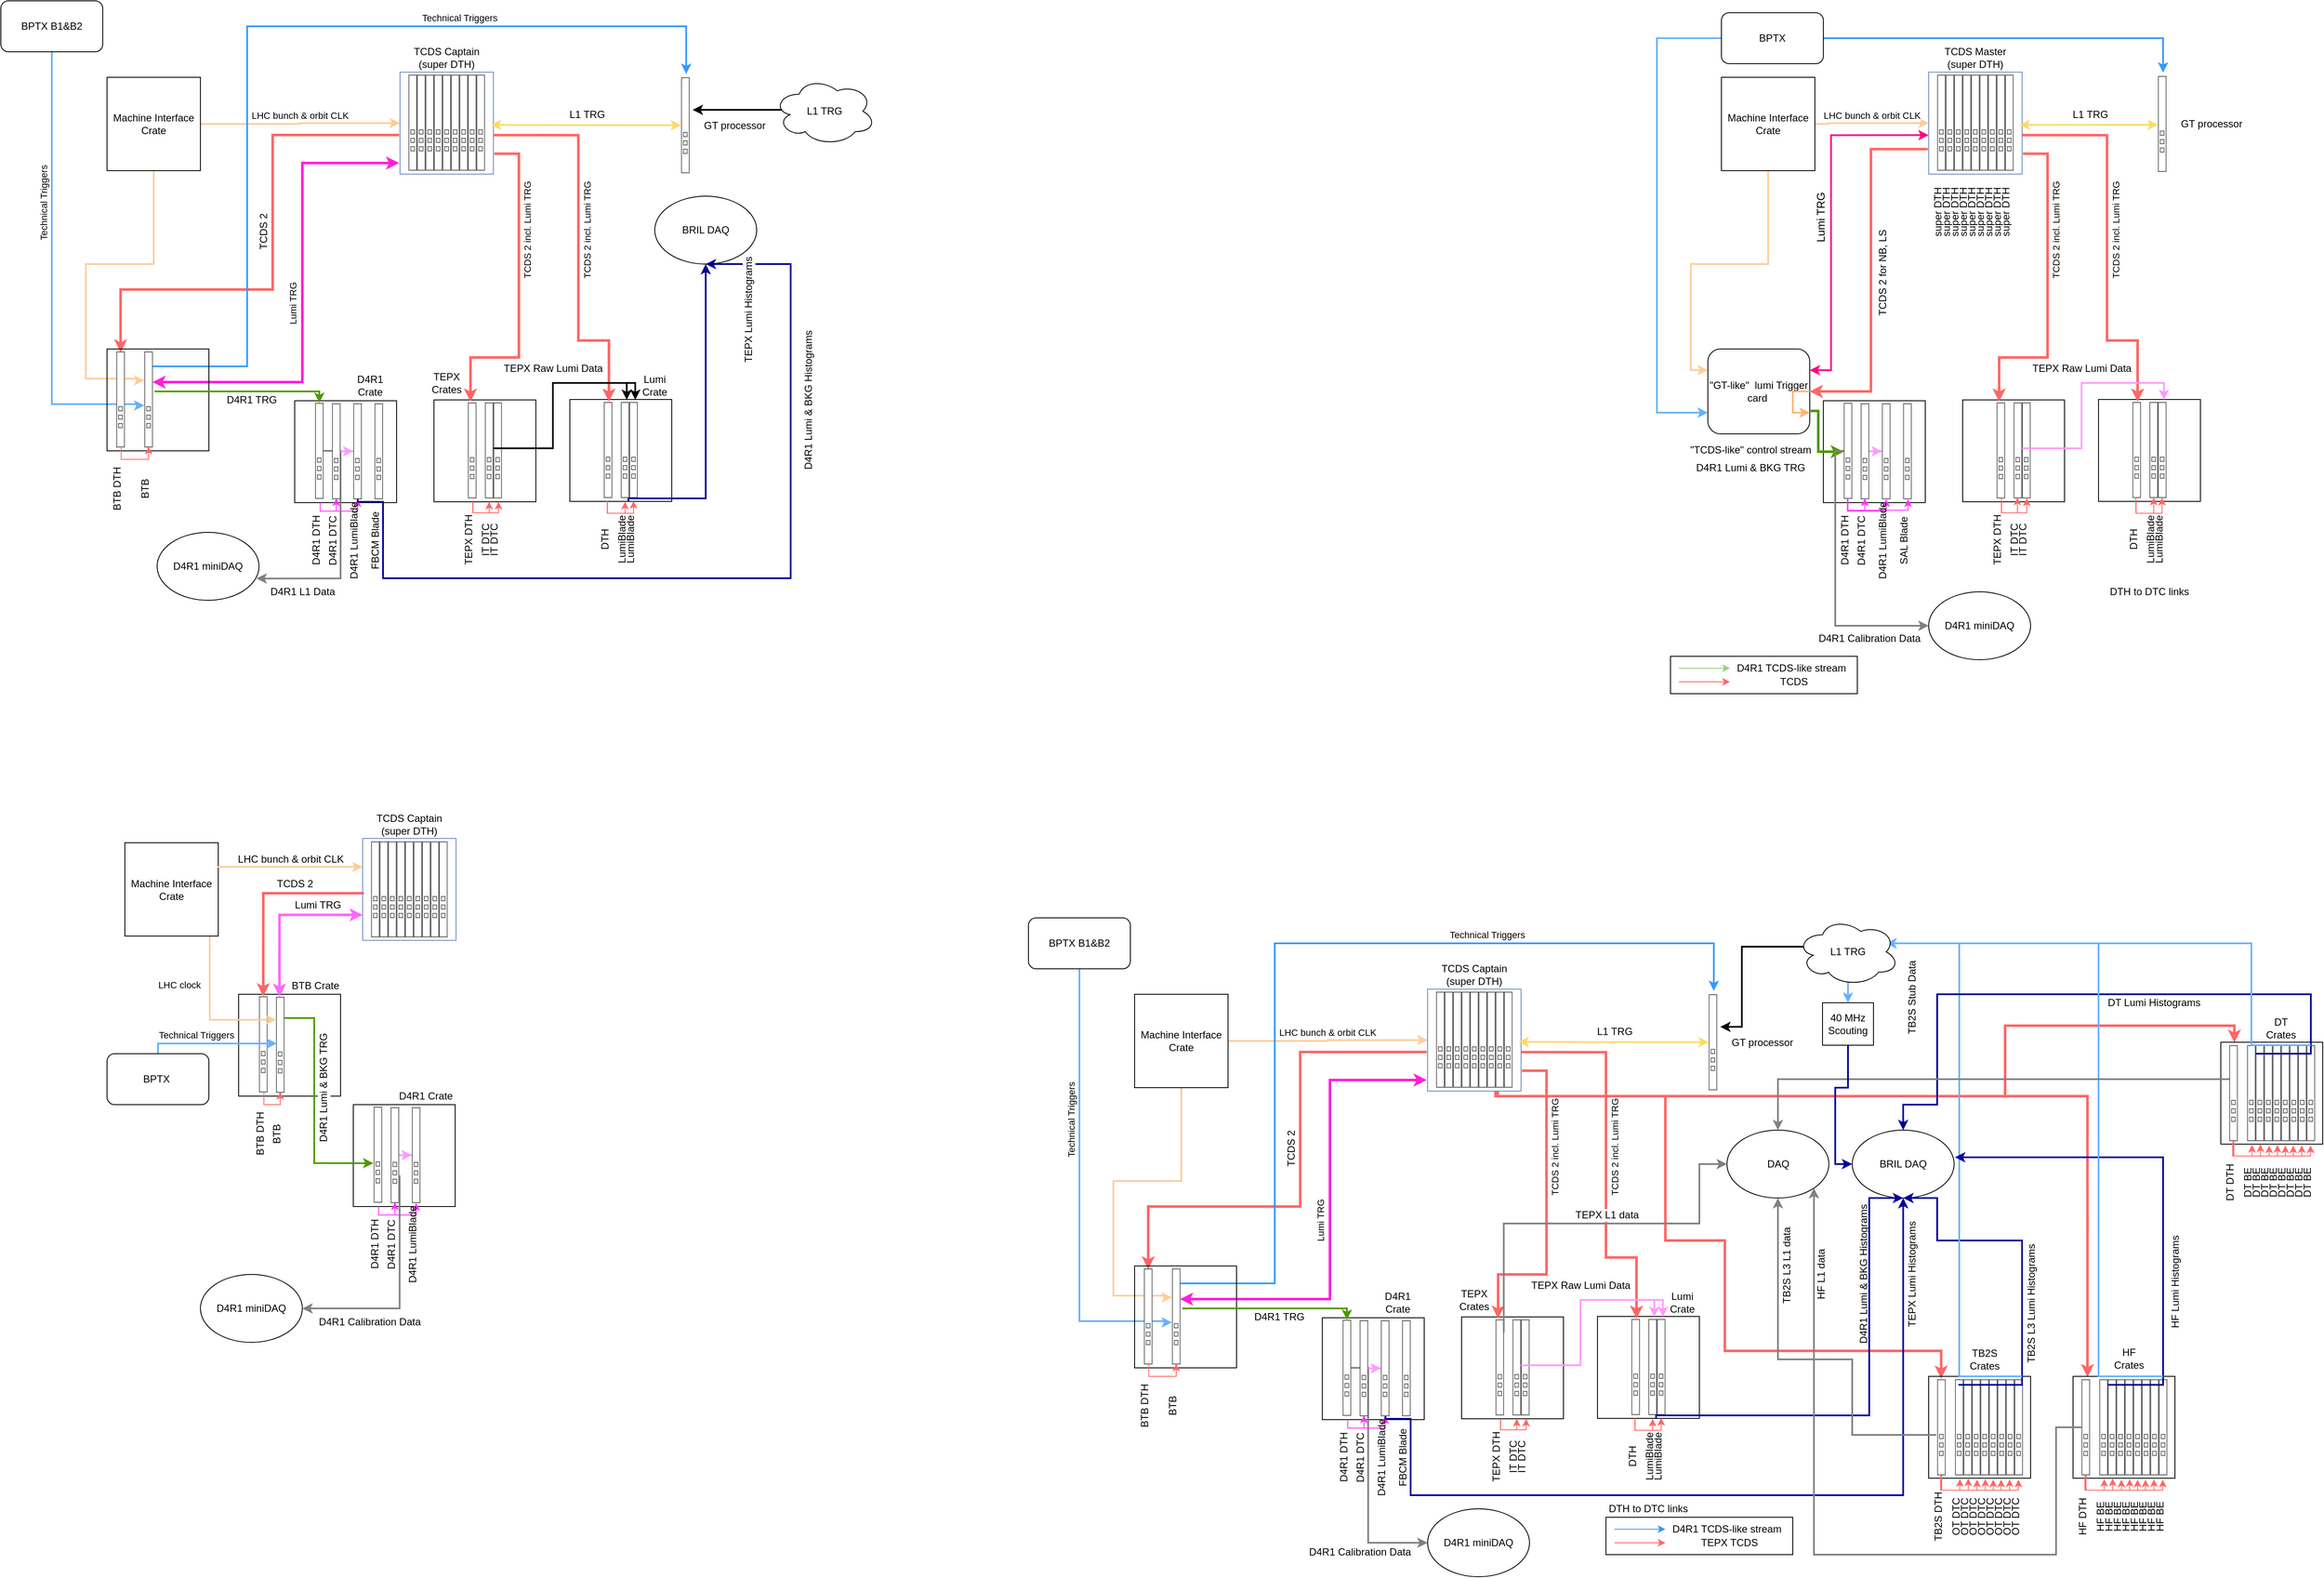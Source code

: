 <mxfile version="14.3.1" type="github">
  <diagram name="Page-1" id="75ae5057-2f1f-a65a-41a6-c58fb5237df7">
    <mxGraphModel dx="1581" dy="1023" grid="1" gridSize="10" guides="1" tooltips="1" connect="1" arrows="1" fold="1" page="1" pageScale="1" pageWidth="1169" pageHeight="827" background="#ffffff" math="0" shadow="0">
      <root>
        <mxCell id="0" />
        <mxCell id="1" parent="0" />
        <mxCell id="e_Fd-XsdZ4aZpfvhOUSF-18" value="" style="rounded=0;whiteSpace=wrap;html=1;fillColor=none;" parent="1" vertex="1">
          <mxGeometry x="356" y="481" width="120" height="120" as="geometry" />
        </mxCell>
        <mxCell id="e_Fd-XsdZ4aZpfvhOUSF-9" value="" style="group" parent="1" vertex="1" connectable="0">
          <mxGeometry x="680" y="479.5" width="120" height="120" as="geometry" />
        </mxCell>
        <mxCell id="e_Fd-XsdZ4aZpfvhOUSF-13" value="" style="rounded=0;whiteSpace=wrap;html=1;fillColor=none;" parent="e_Fd-XsdZ4aZpfvhOUSF-9" vertex="1">
          <mxGeometry width="120" height="120" as="geometry" />
        </mxCell>
        <mxCell id="e_Fd-XsdZ4aZpfvhOUSF-10" value="&lt;br&gt;DTH" style="shape=mxgraph.rack.oracle.netra_cp3260_atca_blade_server;html=1;labelPosition=center;align=center;spacingLeft=15;dashed=0;shadow=0;fillColor=#ffffff;horizontal=0;verticalLabelPosition=top;verticalAlign=bottom;" parent="e_Fd-XsdZ4aZpfvhOUSF-9" vertex="1">
          <mxGeometry x="40" y="3" width="10" height="113" as="geometry" />
        </mxCell>
        <mxCell id="e_Fd-XsdZ4aZpfvhOUSF-43" style="edgeStyle=orthogonalEdgeStyle;rounded=0;orthogonalLoop=1;jettySize=auto;html=1;startArrow=classic;startFill=1;endArrow=none;endFill=0;strokeColor=#FF6666;strokeWidth=1;entryX=0.369;entryY=1.004;entryDx=0;entryDy=0;entryPerimeter=0;" parent="e_Fd-XsdZ4aZpfvhOUSF-9" target="e_Fd-XsdZ4aZpfvhOUSF-13" edge="1">
          <mxGeometry relative="1" as="geometry">
            <mxPoint x="65" y="120.5" as="sourcePoint" />
            <Array as="points">
              <mxPoint x="65" y="134" />
              <mxPoint x="44" y="134" />
            </Array>
          </mxGeometry>
        </mxCell>
        <mxCell id="e_Fd-XsdZ4aZpfvhOUSF-11" value="LumiBlade&lt;br&gt;" style="shape=mxgraph.rack.oracle.netra_cp3260_atca_blade_server;html=1;labelPosition=center;align=center;spacingLeft=15;dashed=0;shadow=0;fillColor=#ffffff;horizontal=0;verticalLabelPosition=top;verticalAlign=bottom;" parent="e_Fd-XsdZ4aZpfvhOUSF-9" vertex="1">
          <mxGeometry x="60" y="3" width="10" height="113" as="geometry" />
        </mxCell>
        <mxCell id="e_Fd-XsdZ4aZpfvhOUSF-44" style="edgeStyle=orthogonalEdgeStyle;rounded=0;orthogonalLoop=1;jettySize=auto;html=1;entryX=0.367;entryY=1.01;entryDx=0;entryDy=0;entryPerimeter=0;startArrow=classic;startFill=1;endArrow=none;endFill=0;strokeColor=#FF6666;strokeWidth=1;" parent="e_Fd-XsdZ4aZpfvhOUSF-9" edge="1">
          <mxGeometry relative="1" as="geometry">
            <mxPoint x="75" y="119.5" as="sourcePoint" />
            <mxPoint x="44" y="119.25" as="targetPoint" />
            <Array as="points">
              <mxPoint x="75" y="134" />
              <mxPoint x="44" y="134" />
            </Array>
          </mxGeometry>
        </mxCell>
        <mxCell id="e_Fd-XsdZ4aZpfvhOUSF-12" value="LumiBlade&lt;br&gt;" style="shape=mxgraph.rack.oracle.netra_cp3260_atca_blade_server;html=1;labelPosition=center;align=center;spacingLeft=15;dashed=0;shadow=0;fillColor=#ffffff;horizontal=0;verticalLabelPosition=top;verticalAlign=bottom;" parent="e_Fd-XsdZ4aZpfvhOUSF-9" vertex="1">
          <mxGeometry x="70" y="3" width="10" height="113" as="geometry" />
        </mxCell>
        <mxCell id="e_Fd-XsdZ4aZpfvhOUSF-7" value="" style="group" parent="1" vertex="1" connectable="0">
          <mxGeometry x="520" y="480" width="120" height="120" as="geometry" />
        </mxCell>
        <mxCell id="e_Fd-XsdZ4aZpfvhOUSF-5" value="" style="rounded=0;whiteSpace=wrap;html=1;fillColor=none;" parent="e_Fd-XsdZ4aZpfvhOUSF-7" vertex="1">
          <mxGeometry width="120" height="120" as="geometry" />
        </mxCell>
        <mxCell id="e_Fd-XsdZ4aZpfvhOUSF-1" value="TEPX DTH" style="shape=mxgraph.rack.oracle.netra_cp3260_atca_blade_server;html=1;labelPosition=center;align=center;spacingLeft=15;dashed=0;shadow=0;fillColor=#ffffff;horizontal=0;verticalLabelPosition=top;verticalAlign=bottom;" parent="e_Fd-XsdZ4aZpfvhOUSF-7" vertex="1">
          <mxGeometry x="40" y="3" width="10" height="113" as="geometry" />
        </mxCell>
        <mxCell id="e_Fd-XsdZ4aZpfvhOUSF-41" style="edgeStyle=orthogonalEdgeStyle;rounded=0;orthogonalLoop=1;jettySize=auto;html=1;entryX=0.381;entryY=1.003;entryDx=0;entryDy=0;entryPerimeter=0;startArrow=classic;startFill=1;endArrow=none;endFill=0;strokeColor=#FF6666;strokeWidth=1;" parent="e_Fd-XsdZ4aZpfvhOUSF-7" target="e_Fd-XsdZ4aZpfvhOUSF-5" edge="1">
          <mxGeometry relative="1" as="geometry">
            <mxPoint x="65" y="120" as="sourcePoint" />
            <Array as="points">
              <mxPoint x="65" y="133" />
              <mxPoint x="46" y="133" />
            </Array>
          </mxGeometry>
        </mxCell>
        <mxCell id="e_Fd-XsdZ4aZpfvhOUSF-2" value="IT DTC" style="shape=mxgraph.rack.oracle.netra_cp3260_atca_blade_server;html=1;labelPosition=center;align=center;spacingLeft=15;dashed=0;shadow=0;fillColor=#ffffff;horizontal=0;verticalLabelPosition=top;verticalAlign=bottom;" parent="e_Fd-XsdZ4aZpfvhOUSF-7" vertex="1">
          <mxGeometry x="60" y="3" width="10" height="113" as="geometry" />
        </mxCell>
        <mxCell id="e_Fd-XsdZ4aZpfvhOUSF-42" style="edgeStyle=orthogonalEdgeStyle;rounded=0;orthogonalLoop=1;jettySize=auto;html=1;entryX=0.383;entryY=1;entryDx=0;entryDy=0;entryPerimeter=0;startArrow=classic;startFill=1;endArrow=none;endFill=0;strokeColor=#FF6666;strokeWidth=1;" parent="e_Fd-XsdZ4aZpfvhOUSF-7" target="e_Fd-XsdZ4aZpfvhOUSF-5" edge="1">
          <mxGeometry relative="1" as="geometry">
            <mxPoint x="76" y="120" as="sourcePoint" />
            <Array as="points">
              <mxPoint x="76" y="133" />
              <mxPoint x="46" y="133" />
            </Array>
          </mxGeometry>
        </mxCell>
        <mxCell id="e_Fd-XsdZ4aZpfvhOUSF-3" value="IT DTC" style="shape=mxgraph.rack.oracle.netra_cp3260_atca_blade_server;html=1;labelPosition=center;align=center;spacingLeft=15;dashed=0;shadow=0;fillColor=#ffffff;horizontal=0;verticalLabelPosition=top;verticalAlign=bottom;" parent="e_Fd-XsdZ4aZpfvhOUSF-7" vertex="1">
          <mxGeometry x="70" y="3" width="10" height="113" as="geometry" />
        </mxCell>
        <mxCell id="e_Fd-XsdZ4aZpfvhOUSF-22" value="LHC bunch &amp;amp; orbit CLK" style="edgeStyle=orthogonalEdgeStyle;rounded=0;orthogonalLoop=1;jettySize=auto;html=1;entryX=0;entryY=0.5;entryDx=0;entryDy=0;entryPerimeter=0;strokeWidth=2;strokeColor=#FFCC99;labelPosition=center;verticalLabelPosition=top;align=center;verticalAlign=bottom;" parent="1" source="9xZ__yJcOjTzKGVj3mQi-6" target="9xZ__yJcOjTzKGVj3mQi-7" edge="1">
          <mxGeometry relative="1" as="geometry">
            <Array as="points">
              <mxPoint x="362" y="155" />
            </Array>
          </mxGeometry>
        </mxCell>
        <mxCell id="e_Fd-XsdZ4aZpfvhOUSF-29" style="edgeStyle=orthogonalEdgeStyle;rounded=0;orthogonalLoop=1;jettySize=auto;html=1;entryX=0;entryY=0.301;entryDx=0;entryDy=0;startArrow=none;startFill=0;endArrow=classic;endFill=1;strokeWidth=2;strokeColor=#FFCC99;entryPerimeter=0;" parent="1" source="9xZ__yJcOjTzKGVj3mQi-6" edge="1" target="NxsEiyhEofsKooXCgGl4-6">
          <mxGeometry relative="1" as="geometry">
            <Array as="points">
              <mxPoint x="190" y="320" />
              <mxPoint x="110" y="320" />
              <mxPoint x="110" y="455" />
              <mxPoint x="170" y="455" />
              <mxPoint x="170" y="457" />
            </Array>
            <mxPoint x="130" y="455" as="targetPoint" />
          </mxGeometry>
        </mxCell>
        <mxCell id="9xZ__yJcOjTzKGVj3mQi-6" value="Machine Interface Crate" style="rounded=0;whiteSpace=wrap;html=1;shadow=0;dashed=0;fontFamily=Helvetica;fontSize=12;fontColor=#000000;align=center;strokeColor=#000000;fillColor=#ffffff;" parent="1" vertex="1">
          <mxGeometry x="135" y="100" width="110" height="110" as="geometry" />
        </mxCell>
        <mxCell id="9xZ__yJcOjTzKGVj3mQi-7" value="TCDS Captain (super DTH)" style="rounded=0;whiteSpace=wrap;html=1;shadow=0;dashed=0;fontFamily=Helvetica;fontSize=12;fontColor=#000000;align=center;strokeColor=#6c8ebf;fillColor=none;labelPosition=center;verticalLabelPosition=top;verticalAlign=bottom;" parent="1" vertex="1">
          <mxGeometry x="480" y="94" width="110" height="120" as="geometry" />
        </mxCell>
        <mxCell id="e_Fd-XsdZ4aZpfvhOUSF-24" style="edgeStyle=orthogonalEdgeStyle;rounded=0;orthogonalLoop=1;jettySize=auto;html=1;entryX=0.973;entryY=0.518;entryDx=0;entryDy=0;entryPerimeter=0;startArrow=classic;startFill=1;strokeWidth=2;strokeColor=#FFD966;" parent="1" source="9xZ__yJcOjTzKGVj3mQi-8" target="9xZ__yJcOjTzKGVj3mQi-7" edge="1">
          <mxGeometry relative="1" as="geometry">
            <Array as="points">
              <mxPoint x="760" y="156" />
              <mxPoint x="760" y="156" />
            </Array>
          </mxGeometry>
        </mxCell>
        <mxCell id="oAu8i6F82wXrjzI7C6l--5" value="L1 TRG" style="text;html=1;resizable=0;points=[];align=center;verticalAlign=bottom;labelBackgroundColor=#ffffff;labelPosition=center;verticalLabelPosition=top;" parent="e_Fd-XsdZ4aZpfvhOUSF-24" vertex="1" connectable="0">
          <mxGeometry x="0.03" y="1" relative="1" as="geometry">
            <mxPoint x="4" y="-4.5" as="offset" />
          </mxGeometry>
        </mxCell>
        <mxCell id="9xZ__yJcOjTzKGVj3mQi-8" value="GT processor" style="shape=mxgraph.rack.oracle.netra_cp3260_atca_blade_server;html=1;labelPosition=right;align=left;spacingLeft=15;dashed=0;shadow=0;fillColor=#ffffff;" parent="1" vertex="1">
          <mxGeometry x="811" y="100" width="10" height="113" as="geometry" />
        </mxCell>
        <mxCell id="e_Fd-XsdZ4aZpfvhOUSF-25" value="Lumi TRG&amp;nbsp;" style="edgeStyle=orthogonalEdgeStyle;rounded=0;orthogonalLoop=1;jettySize=auto;html=1;entryX=-0.009;entryY=0.892;entryDx=0;entryDy=0;entryPerimeter=0;startArrow=classic;startFill=1;strokeWidth=3;horizontal=0;labelPosition=center;verticalLabelPosition=top;align=center;verticalAlign=bottom;strokeColor=#FF1FDA;exitX=0.95;exitY=0.319;exitDx=0;exitDy=0;exitPerimeter=0;" parent="1" source="NxsEiyhEofsKooXCgGl4-6" target="9xZ__yJcOjTzKGVj3mQi-7" edge="1">
          <mxGeometry x="-0.024" y="5" relative="1" as="geometry">
            <Array as="points">
              <mxPoint x="365" y="459" />
              <mxPoint x="365" y="201" />
            </Array>
            <mxPoint as="offset" />
            <mxPoint x="250" y="445" as="sourcePoint" />
          </mxGeometry>
        </mxCell>
        <mxCell id="e_Fd-XsdZ4aZpfvhOUSF-28" style="edgeStyle=orthogonalEdgeStyle;rounded=0;orthogonalLoop=1;jettySize=auto;html=1;entryX=-0.009;entryY=0.617;entryDx=0;entryDy=0;entryPerimeter=0;startArrow=classic;startFill=1;endArrow=none;endFill=0;strokeColor=#FF6666;strokeWidth=3;exitX=0.5;exitY=0.009;exitDx=0;exitDy=0;exitPerimeter=0;" parent="1" source="NxsEiyhEofsKooXCgGl4-4" target="9xZ__yJcOjTzKGVj3mQi-7" edge="1">
          <mxGeometry relative="1" as="geometry">
            <Array as="points">
              <mxPoint x="151" y="350" />
              <mxPoint x="330" y="350" />
              <mxPoint x="330" y="168" />
            </Array>
            <mxPoint x="250" y="470" as="sourcePoint" />
          </mxGeometry>
        </mxCell>
        <mxCell id="oAu8i6F82wXrjzI7C6l--13" value="TCDS 2" style="text;html=1;resizable=0;points=[];align=center;verticalAlign=middle;labelBackgroundColor=#ffffff;horizontal=0;" parent="e_Fd-XsdZ4aZpfvhOUSF-28" vertex="1" connectable="0">
          <mxGeometry x="-0.017" y="1" relative="1" as="geometry">
            <mxPoint x="-10" y="-34" as="offset" />
          </mxGeometry>
        </mxCell>
        <mxCell id="oAu8i6F82wXrjzI7C6l--4" style="edgeStyle=orthogonalEdgeStyle;rounded=0;orthogonalLoop=1;jettySize=auto;html=1;entryX=0.975;entryY=0.679;entryDx=0;entryDy=0;strokeColor=#808080;strokeWidth=2;entryPerimeter=0;" parent="1" source="e_Fd-XsdZ4aZpfvhOUSF-15" target="oAu8i6F82wXrjzI7C6l--3" edge="1">
          <mxGeometry relative="1" as="geometry">
            <Array as="points">
              <mxPoint x="410" y="540" />
              <mxPoint x="410" y="690" />
            </Array>
          </mxGeometry>
        </mxCell>
        <mxCell id="oAu8i6F82wXrjzI7C6l--12" value="D4R1 L1 Data" style="text;html=1;resizable=0;points=[];align=center;verticalAlign=middle;labelBackgroundColor=#ffffff;" parent="oAu8i6F82wXrjzI7C6l--4" vertex="1" connectable="0">
          <mxGeometry x="0.247" relative="1" as="geometry">
            <mxPoint x="-45.07" y="18" as="offset" />
          </mxGeometry>
        </mxCell>
        <mxCell id="e_Fd-XsdZ4aZpfvhOUSF-15" value="D4R1 DTH" style="shape=mxgraph.rack.oracle.netra_cp3260_atca_blade_server;html=1;labelPosition=center;align=center;spacingLeft=15;dashed=0;shadow=0;fillColor=#ffffff;horizontal=0;verticalLabelPosition=top;verticalAlign=bottom;" parent="1" vertex="1">
          <mxGeometry x="380" y="483.5" width="10" height="113" as="geometry" />
        </mxCell>
        <mxCell id="e_Fd-XsdZ4aZpfvhOUSF-39" style="edgeStyle=orthogonalEdgeStyle;rounded=0;orthogonalLoop=1;jettySize=auto;html=1;entryX=0.25;entryY=1;entryDx=0;entryDy=0;startArrow=classic;startFill=1;endArrow=none;endFill=0;strokeColor=#FF33FF;strokeWidth=1;exitX=0.5;exitY=0.991;exitDx=0;exitDy=0;exitPerimeter=0;" parent="1" source="e_Fd-XsdZ4aZpfvhOUSF-16" target="e_Fd-XsdZ4aZpfvhOUSF-18" edge="1">
          <mxGeometry relative="1" as="geometry">
            <Array as="points">
              <mxPoint x="405" y="611" />
              <mxPoint x="386" y="611" />
            </Array>
          </mxGeometry>
        </mxCell>
        <mxCell id="e_Fd-XsdZ4aZpfvhOUSF-59" style="edgeStyle=orthogonalEdgeStyle;rounded=0;orthogonalLoop=1;jettySize=auto;html=1;startArrow=none;startFill=0;endArrow=classic;endFill=1;strokeColor=#FF99FF;strokeWidth=2;" parent="1" source="e_Fd-XsdZ4aZpfvhOUSF-16" target="e_Fd-XsdZ4aZpfvhOUSF-17" edge="1">
          <mxGeometry relative="1" as="geometry" />
        </mxCell>
        <mxCell id="e_Fd-XsdZ4aZpfvhOUSF-16" value="D4R1 DTC" style="shape=mxgraph.rack.oracle.netra_cp3260_atca_blade_server;html=1;labelPosition=center;align=center;spacingLeft=15;dashed=0;shadow=0;fillColor=#ffffff;horizontal=0;verticalLabelPosition=top;verticalAlign=bottom;" parent="1" vertex="1">
          <mxGeometry x="400" y="484" width="10" height="113" as="geometry" />
        </mxCell>
        <mxCell id="e_Fd-XsdZ4aZpfvhOUSF-40" style="edgeStyle=orthogonalEdgeStyle;rounded=0;orthogonalLoop=1;jettySize=auto;html=1;startArrow=classic;startFill=1;endArrow=none;endFill=0;strokeColor=#FF33FF;strokeWidth=1;" parent="1" edge="1">
          <mxGeometry relative="1" as="geometry">
            <mxPoint x="396" y="611" as="targetPoint" />
            <Array as="points">
              <mxPoint x="430" y="611" />
            </Array>
            <mxPoint x="430" y="597" as="sourcePoint" />
          </mxGeometry>
        </mxCell>
        <mxCell id="oAu8i6F82wXrjzI7C6l--2" style="edgeStyle=orthogonalEdgeStyle;rounded=0;orthogonalLoop=1;jettySize=auto;html=1;entryX=0.5;entryY=1;entryDx=0;entryDy=0;strokeColor=#000099;strokeWidth=2;exitX=0.533;exitY=1;exitDx=0;exitDy=0;exitPerimeter=0;" parent="1" source="e_Fd-XsdZ4aZpfvhOUSF-17" target="e_Fd-XsdZ4aZpfvhOUSF-62" edge="1">
          <mxGeometry relative="1" as="geometry">
            <Array as="points">
              <mxPoint x="430" y="600" />
              <mxPoint x="460" y="600" />
              <mxPoint x="460" y="690" />
              <mxPoint x="940" y="690" />
              <mxPoint x="940" y="320" />
            </Array>
          </mxGeometry>
        </mxCell>
        <mxCell id="oAu8i6F82wXrjzI7C6l--10" value="D4R1 Lumi &amp;amp; BKG Histograms" style="text;html=1;resizable=0;points=[];align=center;verticalAlign=middle;labelBackgroundColor=#ffffff;rotation=-90;" parent="oAu8i6F82wXrjzI7C6l--2" vertex="1" connectable="0">
          <mxGeometry x="-0.552" y="2" relative="1" as="geometry">
            <mxPoint x="382.73" y="-207.07" as="offset" />
          </mxGeometry>
        </mxCell>
        <mxCell id="e_Fd-XsdZ4aZpfvhOUSF-17" value="D4R1 LumiBlade" style="shape=mxgraph.rack.oracle.netra_cp3260_atca_blade_server;html=1;labelPosition=center;align=center;spacingLeft=15;dashed=0;shadow=0;fillColor=#ffffff;horizontal=0;verticalLabelPosition=top;verticalAlign=bottom;" parent="1" vertex="1">
          <mxGeometry x="425" y="484" width="10" height="113" as="geometry" />
        </mxCell>
        <mxCell id="e_Fd-XsdZ4aZpfvhOUSF-36" value="TCDS 2 incl. Lumi TRG" style="edgeStyle=orthogonalEdgeStyle;rounded=0;orthogonalLoop=1;jettySize=auto;html=1;startArrow=classic;startFill=1;endArrow=none;endFill=0;strokeColor=#FF6666;strokeWidth=3;exitX=0.358;exitY=0.017;exitDx=0;exitDy=0;exitPerimeter=0;horizontal=0;" parent="1" source="e_Fd-XsdZ4aZpfvhOUSF-5" edge="1">
          <mxGeometry x="0.37" y="-10" relative="1" as="geometry">
            <mxPoint x="748" y="478" as="sourcePoint" />
            <mxPoint x="591" y="190" as="targetPoint" />
            <Array as="points">
              <mxPoint x="563" y="430" />
              <mxPoint x="620" y="430" />
              <mxPoint x="620" y="190" />
            </Array>
            <mxPoint as="offset" />
          </mxGeometry>
        </mxCell>
        <mxCell id="e_Fd-XsdZ4aZpfvhOUSF-37" style="edgeStyle=orthogonalEdgeStyle;rounded=0;orthogonalLoop=1;jettySize=auto;html=1;entryX=1;entryY=0.618;entryDx=0;entryDy=0;entryPerimeter=0;startArrow=classic;startFill=1;endArrow=none;endFill=0;strokeColor=#FF6666;strokeWidth=3;exitX=0.6;exitY=-0.004;exitDx=0;exitDy=0;exitPerimeter=0;" parent="1" source="e_Fd-XsdZ4aZpfvhOUSF-10" target="9xZ__yJcOjTzKGVj3mQi-7" edge="1">
          <mxGeometry relative="1" as="geometry">
            <Array as="points">
              <mxPoint x="726" y="410" />
              <mxPoint x="690" y="410" />
              <mxPoint x="690" y="168" />
            </Array>
          </mxGeometry>
        </mxCell>
        <mxCell id="VDPa8rt16qKgHQVNXyiY-38" value="&lt;font style=&quot;font-size: 11px&quot;&gt;TCDS 2 incl. Lumi TRG&lt;/font&gt;" style="text;html=1;resizable=0;points=[];align=center;verticalAlign=middle;labelBackgroundColor=#ffffff;rotation=270;" parent="e_Fd-XsdZ4aZpfvhOUSF-37" vertex="1" connectable="0">
          <mxGeometry x="0.04" y="2" relative="1" as="geometry">
            <mxPoint x="12" y="-4" as="offset" />
          </mxGeometry>
        </mxCell>
        <mxCell id="e_Fd-XsdZ4aZpfvhOUSF-45" value="" style="shape=mxgraph.rack.oracle.netra_cp3260_atca_blade_server;html=1;labelPosition=center;align=center;spacingLeft=15;dashed=0;shadow=0;fillColor=#ffffff;verticalLabelPosition=top;verticalAlign=bottom;horizontal=0;" parent="1" vertex="1">
          <mxGeometry x="490" y="97" width="10" height="113" as="geometry" />
        </mxCell>
        <mxCell id="e_Fd-XsdZ4aZpfvhOUSF-46" value="" style="shape=mxgraph.rack.oracle.netra_cp3260_atca_blade_server;html=1;labelPosition=center;align=center;spacingLeft=15;dashed=0;shadow=0;fillColor=#ffffff;verticalLabelPosition=top;verticalAlign=bottom;horizontal=0;" parent="1" vertex="1">
          <mxGeometry x="500" y="97" width="10" height="113" as="geometry" />
        </mxCell>
        <mxCell id="e_Fd-XsdZ4aZpfvhOUSF-47" value="" style="shape=mxgraph.rack.oracle.netra_cp3260_atca_blade_server;html=1;labelPosition=center;align=center;spacingLeft=15;dashed=0;shadow=0;fillColor=#ffffff;verticalLabelPosition=top;verticalAlign=bottom;horizontal=0;" parent="1" vertex="1">
          <mxGeometry x="510" y="97" width="10" height="113" as="geometry" />
        </mxCell>
        <mxCell id="e_Fd-XsdZ4aZpfvhOUSF-48" value="" style="shape=mxgraph.rack.oracle.netra_cp3260_atca_blade_server;html=1;labelPosition=center;align=center;spacingLeft=15;dashed=0;shadow=0;fillColor=#ffffff;verticalLabelPosition=top;verticalAlign=bottom;horizontal=0;" parent="1" vertex="1">
          <mxGeometry x="520" y="97" width="10" height="113" as="geometry" />
        </mxCell>
        <mxCell id="e_Fd-XsdZ4aZpfvhOUSF-49" value="" style="shape=mxgraph.rack.oracle.netra_cp3260_atca_blade_server;html=1;labelPosition=center;align=center;spacingLeft=15;dashed=0;shadow=0;fillColor=#ffffff;verticalLabelPosition=top;verticalAlign=bottom;horizontal=0;" parent="1" vertex="1">
          <mxGeometry x="530" y="97" width="10" height="113" as="geometry" />
        </mxCell>
        <mxCell id="e_Fd-XsdZ4aZpfvhOUSF-50" value="" style="shape=mxgraph.rack.oracle.netra_cp3260_atca_blade_server;html=1;labelPosition=center;align=center;spacingLeft=15;dashed=0;shadow=0;fillColor=#ffffff;verticalLabelPosition=top;verticalAlign=bottom;horizontal=0;" parent="1" vertex="1">
          <mxGeometry x="540" y="97" width="10" height="113" as="geometry" />
        </mxCell>
        <mxCell id="e_Fd-XsdZ4aZpfvhOUSF-51" value="" style="shape=mxgraph.rack.oracle.netra_cp3260_atca_blade_server;html=1;labelPosition=center;align=center;spacingLeft=15;dashed=0;shadow=0;fillColor=#ffffff;verticalLabelPosition=top;verticalAlign=bottom;horizontal=0;" parent="1" vertex="1">
          <mxGeometry x="550" y="97" width="10" height="113" as="geometry" />
        </mxCell>
        <mxCell id="e_Fd-XsdZ4aZpfvhOUSF-52" value="" style="shape=mxgraph.rack.oracle.netra_cp3260_atca_blade_server;html=1;labelPosition=center;align=center;spacingLeft=15;dashed=0;shadow=0;fillColor=#ffffff;verticalLabelPosition=top;verticalAlign=bottom;horizontal=0;" parent="1" vertex="1">
          <mxGeometry x="560" y="97" width="10" height="113" as="geometry" />
        </mxCell>
        <mxCell id="e_Fd-XsdZ4aZpfvhOUSF-53" value="" style="shape=mxgraph.rack.oracle.netra_cp3260_atca_blade_server;html=1;labelPosition=center;align=center;spacingLeft=15;dashed=0;shadow=0;fillColor=#ffffff;verticalLabelPosition=top;verticalAlign=bottom;horizontal=0;" parent="1" vertex="1">
          <mxGeometry x="570" y="97" width="10" height="113" as="geometry" />
        </mxCell>
        <mxCell id="e_Fd-XsdZ4aZpfvhOUSF-55" style="edgeStyle=orthogonalEdgeStyle;rounded=0;orthogonalLoop=1;jettySize=auto;html=1;exitX=0.5;exitY=1;exitDx=0;exitDy=0;entryX=0;entryY=0.562;entryDx=0;entryDy=0;startArrow=none;startFill=0;endArrow=classic;endFill=1;strokeColor=#66B2FF;strokeWidth=2;entryPerimeter=0;" parent="1" source="e_Fd-XsdZ4aZpfvhOUSF-54" edge="1" target="NxsEiyhEofsKooXCgGl4-6">
          <mxGeometry relative="1" as="geometry">
            <Array as="points">
              <mxPoint x="70" y="485" />
              <mxPoint x="170" y="485" />
              <mxPoint x="170" y="487" />
            </Array>
            <mxPoint x="130" y="485" as="targetPoint" />
          </mxGeometry>
        </mxCell>
        <mxCell id="NxsEiyhEofsKooXCgGl4-2" value="Technical Triggers" style="edgeLabel;html=1;align=center;verticalAlign=middle;resizable=0;points=[];rotation=-90;" vertex="1" connectable="0" parent="e_Fd-XsdZ4aZpfvhOUSF-55">
          <mxGeometry x="-0.322" y="-2" relative="1" as="geometry">
            <mxPoint x="-8" as="offset" />
          </mxGeometry>
        </mxCell>
        <mxCell id="VDPa8rt16qKgHQVNXyiY-3" style="edgeStyle=orthogonalEdgeStyle;rounded=0;orthogonalLoop=1;jettySize=auto;html=1;entryX=0.6;entryY=-0.035;entryDx=0;entryDy=0;entryPerimeter=0;strokeWidth=2;strokeColor=#3399FF;exitX=1;exitY=0.155;exitDx=0;exitDy=0;exitPerimeter=0;" parent="1" source="NxsEiyhEofsKooXCgGl4-6" target="9xZ__yJcOjTzKGVj3mQi-8" edge="1">
          <mxGeometry relative="1" as="geometry">
            <mxPoint x="190" y="420" as="sourcePoint" />
            <Array as="points">
              <mxPoint x="300" y="441" />
              <mxPoint x="300" y="40" />
              <mxPoint x="817" y="40" />
            </Array>
          </mxGeometry>
        </mxCell>
        <mxCell id="NxsEiyhEofsKooXCgGl4-1" value="Technical Triggers" style="edgeLabel;html=1;align=center;verticalAlign=middle;resizable=0;points=[];" vertex="1" connectable="0" parent="VDPa8rt16qKgHQVNXyiY-3">
          <mxGeometry x="-0.246" y="2" relative="1" as="geometry">
            <mxPoint x="252" y="-113" as="offset" />
          </mxGeometry>
        </mxCell>
        <mxCell id="e_Fd-XsdZ4aZpfvhOUSF-54" value="BPTX B1&amp;amp;B2" style="rounded=1;whiteSpace=wrap;html=1;fillColor=none;" parent="1" vertex="1">
          <mxGeometry x="10" y="10" width="120" height="60" as="geometry" />
        </mxCell>
        <mxCell id="e_Fd-XsdZ4aZpfvhOUSF-57" style="edgeStyle=orthogonalEdgeStyle;rounded=0;orthogonalLoop=1;jettySize=auto;html=1;startArrow=none;startFill=0;endArrow=classic;endFill=1;strokeWidth=2;entryX=0.558;entryY=0.004;entryDx=0;entryDy=0;entryPerimeter=0;" parent="1" source="e_Fd-XsdZ4aZpfvhOUSF-3" target="e_Fd-XsdZ4aZpfvhOUSF-13" edge="1">
          <mxGeometry relative="1" as="geometry">
            <Array as="points">
              <mxPoint x="660" y="537" />
              <mxPoint x="660" y="460" />
              <mxPoint x="747" y="460" />
            </Array>
          </mxGeometry>
        </mxCell>
        <mxCell id="e_Fd-XsdZ4aZpfvhOUSF-58" style="edgeStyle=orthogonalEdgeStyle;rounded=0;orthogonalLoop=1;jettySize=auto;html=1;entryX=0.642;entryY=0.004;entryDx=0;entryDy=0;entryPerimeter=0;startArrow=none;startFill=0;endArrow=classic;endFill=1;strokeWidth=2;" parent="1" source="e_Fd-XsdZ4aZpfvhOUSF-2" target="e_Fd-XsdZ4aZpfvhOUSF-13" edge="1">
          <mxGeometry relative="1" as="geometry">
            <Array as="points">
              <mxPoint x="660" y="537" />
              <mxPoint x="660" y="460" />
              <mxPoint x="757" y="460" />
            </Array>
          </mxGeometry>
        </mxCell>
        <mxCell id="oAu8i6F82wXrjzI7C6l--11" value="TEPX Raw Lumi Data" style="text;html=1;resizable=0;points=[];align=center;verticalAlign=middle;labelBackgroundColor=#ffffff;direction=west;" parent="e_Fd-XsdZ4aZpfvhOUSF-58" vertex="1" connectable="0">
          <mxGeometry x="0.191" y="1" relative="1" as="geometry">
            <mxPoint x="-10" y="-16" as="offset" />
          </mxGeometry>
        </mxCell>
        <mxCell id="e_Fd-XsdZ4aZpfvhOUSF-62" value="BRIL DAQ" style="ellipse;whiteSpace=wrap;html=1;fillColor=none;" parent="1" vertex="1">
          <mxGeometry x="780" y="240" width="120" height="80" as="geometry" />
        </mxCell>
        <mxCell id="oAu8i6F82wXrjzI7C6l--1" style="edgeStyle=orthogonalEdgeStyle;rounded=0;orthogonalLoop=1;jettySize=auto;html=1;entryX=0.5;entryY=1;entryDx=0;entryDy=0;exitX=-0.1;exitY=1.031;exitDx=0;exitDy=0;exitPerimeter=0;strokeColor=#000099;strokeWidth=2;" parent="1" source="e_Fd-XsdZ4aZpfvhOUSF-12" target="e_Fd-XsdZ4aZpfvhOUSF-62" edge="1">
          <mxGeometry relative="1" as="geometry">
            <Array as="points">
              <mxPoint x="749" y="596" />
              <mxPoint x="840" y="596" />
            </Array>
          </mxGeometry>
        </mxCell>
        <mxCell id="oAu8i6F82wXrjzI7C6l--9" value="TEPX Lumi Histograms" style="text;html=1;resizable=0;points=[];align=center;verticalAlign=middle;labelBackgroundColor=#ffffff;horizontal=0;rotation=0;" parent="oAu8i6F82wXrjzI7C6l--1" vertex="1" connectable="0">
          <mxGeometry x="0.155" y="-2" relative="1" as="geometry">
            <mxPoint x="48" y="-102.5" as="offset" />
          </mxGeometry>
        </mxCell>
        <mxCell id="oAu8i6F82wXrjzI7C6l--3" value="D4R1 miniDAQ" style="ellipse;whiteSpace=wrap;html=1;fillColor=none;" parent="1" vertex="1">
          <mxGeometry x="194" y="636" width="120" height="80" as="geometry" />
        </mxCell>
        <mxCell id="oAu8i6F82wXrjzI7C6l--23" style="edgeStyle=orthogonalEdgeStyle;rounded=0;orthogonalLoop=1;jettySize=auto;html=1;exitX=0.16;exitY=0.55;exitDx=0;exitDy=0;exitPerimeter=0;entryX=1.357;entryY=0.34;entryDx=0;entryDy=0;entryPerimeter=0;endArrow=classic;endFill=1;strokeColor=#000000;strokeWidth=2;" parent="1" source="oAu8i6F82wXrjzI7C6l--22" target="9xZ__yJcOjTzKGVj3mQi-8" edge="1">
          <mxGeometry relative="1" as="geometry">
            <Array as="points">
              <mxPoint x="939" y="138" />
            </Array>
          </mxGeometry>
        </mxCell>
        <mxCell id="oAu8i6F82wXrjzI7C6l--22" value="L1 TRG" style="ellipse;shape=cloud;whiteSpace=wrap;html=1;" parent="1" vertex="1">
          <mxGeometry x="920" y="100" width="120" height="80" as="geometry" />
        </mxCell>
        <mxCell id="oAu8i6F82wXrjzI7C6l--24" value="D4R1 Crate" style="text;html=1;strokeColor=none;fillColor=none;align=center;verticalAlign=middle;whiteSpace=wrap;rounded=0;" parent="1" vertex="1">
          <mxGeometry x="425" y="453" width="40" height="20" as="geometry" />
        </mxCell>
        <mxCell id="oAu8i6F82wXrjzI7C6l--25" value="TEPX Crates" style="text;html=1;strokeColor=none;fillColor=none;align=center;verticalAlign=middle;whiteSpace=wrap;rounded=0;" parent="1" vertex="1">
          <mxGeometry x="515" y="450" width="40" height="20" as="geometry" />
        </mxCell>
        <mxCell id="oAu8i6F82wXrjzI7C6l--26" value="Lumi Crate" style="text;html=1;strokeColor=none;fillColor=none;align=center;verticalAlign=middle;whiteSpace=wrap;rounded=0;" parent="1" vertex="1">
          <mxGeometry x="760" y="453" width="40" height="20" as="geometry" />
        </mxCell>
        <mxCell id="kvfRWN7beHJI-5MxRQof-1" value="FBCM Blade" style="shape=mxgraph.rack.oracle.netra_cp3260_atca_blade_server;html=1;labelPosition=center;align=center;spacingLeft=15;dashed=0;shadow=0;fillColor=#ffffff;horizontal=0;verticalLabelPosition=top;verticalAlign=bottom;" parent="1" vertex="1">
          <mxGeometry x="450" y="484" width="10" height="113" as="geometry" />
        </mxCell>
        <mxCell id="kvfRWN7beHJI-5MxRQof-2" value="" style="rounded=0;whiteSpace=wrap;html=1;fillColor=none;" parent="1" vertex="1">
          <mxGeometry x="2156" y="481" width="120" height="120" as="geometry" />
        </mxCell>
        <mxCell id="kvfRWN7beHJI-5MxRQof-3" value="" style="group" parent="1" vertex="1" connectable="0">
          <mxGeometry x="2480" y="479.5" width="120" height="120" as="geometry" />
        </mxCell>
        <mxCell id="kvfRWN7beHJI-5MxRQof-4" value="" style="rounded=0;whiteSpace=wrap;html=1;fillColor=none;" parent="kvfRWN7beHJI-5MxRQof-3" vertex="1">
          <mxGeometry width="120" height="120" as="geometry" />
        </mxCell>
        <mxCell id="kvfRWN7beHJI-5MxRQof-5" value="&lt;br&gt;DTH" style="shape=mxgraph.rack.oracle.netra_cp3260_atca_blade_server;html=1;labelPosition=center;align=center;spacingLeft=15;dashed=0;shadow=0;fillColor=#ffffff;horizontal=0;verticalLabelPosition=top;verticalAlign=bottom;" parent="kvfRWN7beHJI-5MxRQof-3" vertex="1">
          <mxGeometry x="40" y="3" width="10" height="113" as="geometry" />
        </mxCell>
        <mxCell id="kvfRWN7beHJI-5MxRQof-6" style="edgeStyle=orthogonalEdgeStyle;rounded=0;orthogonalLoop=1;jettySize=auto;html=1;startArrow=classic;startFill=1;endArrow=none;endFill=0;strokeColor=#FF6666;strokeWidth=1;entryX=0.369;entryY=1.004;entryDx=0;entryDy=0;entryPerimeter=0;exitX=0.5;exitY=0.996;exitDx=0;exitDy=0;exitPerimeter=0;" parent="kvfRWN7beHJI-5MxRQof-3" source="kvfRWN7beHJI-5MxRQof-7" target="kvfRWN7beHJI-5MxRQof-4" edge="1">
          <mxGeometry relative="1" as="geometry">
            <mxPoint x="65" y="120.5" as="sourcePoint" />
            <Array as="points">
              <mxPoint x="65" y="134" />
              <mxPoint x="44" y="134" />
            </Array>
          </mxGeometry>
        </mxCell>
        <mxCell id="kvfRWN7beHJI-5MxRQof-7" value="LumiBlade&lt;br&gt;" style="shape=mxgraph.rack.oracle.netra_cp3260_atca_blade_server;html=1;labelPosition=center;align=center;spacingLeft=15;dashed=0;shadow=0;fillColor=#ffffff;horizontal=0;verticalLabelPosition=top;verticalAlign=bottom;" parent="kvfRWN7beHJI-5MxRQof-3" vertex="1">
          <mxGeometry x="60" y="3" width="10" height="113" as="geometry" />
        </mxCell>
        <mxCell id="kvfRWN7beHJI-5MxRQof-8" style="edgeStyle=orthogonalEdgeStyle;rounded=0;orthogonalLoop=1;jettySize=auto;html=1;entryX=0.4;entryY=0.991;entryDx=0;entryDy=0;entryPerimeter=0;startArrow=classic;startFill=1;endArrow=none;endFill=0;strokeColor=#FF6666;strokeWidth=1;exitX=0.475;exitY=0.998;exitDx=0;exitDy=0;exitPerimeter=0;" parent="kvfRWN7beHJI-5MxRQof-3" source="kvfRWN7beHJI-5MxRQof-9" target="kvfRWN7beHJI-5MxRQof-5" edge="1">
          <mxGeometry relative="1" as="geometry">
            <mxPoint x="75" y="119.5" as="sourcePoint" />
            <mxPoint x="44" y="119.25" as="targetPoint" />
            <Array as="points">
              <mxPoint x="75" y="134" />
              <mxPoint x="44" y="134" />
            </Array>
          </mxGeometry>
        </mxCell>
        <mxCell id="kvfRWN7beHJI-5MxRQof-9" value="LumiBlade&lt;br&gt;" style="shape=mxgraph.rack.oracle.netra_cp3260_atca_blade_server;html=1;labelPosition=center;align=center;spacingLeft=15;dashed=0;shadow=0;fillColor=#ffffff;horizontal=0;verticalLabelPosition=top;verticalAlign=bottom;" parent="kvfRWN7beHJI-5MxRQof-3" vertex="1">
          <mxGeometry x="70" y="3" width="10" height="113" as="geometry" />
        </mxCell>
        <mxCell id="kvfRWN7beHJI-5MxRQof-10" value="" style="group" parent="1" vertex="1" connectable="0">
          <mxGeometry x="2320" y="480" width="120" height="120" as="geometry" />
        </mxCell>
        <mxCell id="kvfRWN7beHJI-5MxRQof-11" value="" style="rounded=0;whiteSpace=wrap;html=1;fillColor=none;" parent="kvfRWN7beHJI-5MxRQof-10" vertex="1">
          <mxGeometry width="120" height="120" as="geometry" />
        </mxCell>
        <mxCell id="kvfRWN7beHJI-5MxRQof-12" value="TEPX DTH" style="shape=mxgraph.rack.oracle.netra_cp3260_atca_blade_server;html=1;labelPosition=center;align=center;spacingLeft=15;dashed=0;shadow=0;fillColor=#ffffff;horizontal=0;verticalLabelPosition=top;verticalAlign=bottom;" parent="kvfRWN7beHJI-5MxRQof-10" vertex="1">
          <mxGeometry x="40" y="3" width="10" height="113" as="geometry" />
        </mxCell>
        <mxCell id="kvfRWN7beHJI-5MxRQof-13" style="edgeStyle=orthogonalEdgeStyle;rounded=0;orthogonalLoop=1;jettySize=auto;html=1;entryX=0.381;entryY=1.003;entryDx=0;entryDy=0;entryPerimeter=0;startArrow=classic;startFill=1;endArrow=none;endFill=0;strokeColor=#FF6666;strokeWidth=1;exitX=0.45;exitY=0.991;exitDx=0;exitDy=0;exitPerimeter=0;" parent="kvfRWN7beHJI-5MxRQof-10" source="kvfRWN7beHJI-5MxRQof-14" target="kvfRWN7beHJI-5MxRQof-11" edge="1">
          <mxGeometry relative="1" as="geometry">
            <mxPoint x="65" y="120" as="sourcePoint" />
            <Array as="points">
              <mxPoint x="65" y="133" />
              <mxPoint x="46" y="133" />
            </Array>
          </mxGeometry>
        </mxCell>
        <mxCell id="kvfRWN7beHJI-5MxRQof-14" value="IT DTC" style="shape=mxgraph.rack.oracle.netra_cp3260_atca_blade_server;html=1;labelPosition=center;align=center;spacingLeft=15;dashed=0;shadow=0;fillColor=#ffffff;horizontal=0;verticalLabelPosition=top;verticalAlign=bottom;" parent="kvfRWN7beHJI-5MxRQof-10" vertex="1">
          <mxGeometry x="60" y="3" width="10" height="113" as="geometry" />
        </mxCell>
        <mxCell id="kvfRWN7beHJI-5MxRQof-15" style="edgeStyle=orthogonalEdgeStyle;rounded=0;orthogonalLoop=1;jettySize=auto;html=1;entryX=0.575;entryY=1;entryDx=0;entryDy=0;entryPerimeter=0;startArrow=classic;startFill=1;endArrow=none;endFill=0;strokeColor=#FF6666;strokeWidth=1;exitX=0.55;exitY=1;exitDx=0;exitDy=0;exitPerimeter=0;" parent="kvfRWN7beHJI-5MxRQof-10" source="kvfRWN7beHJI-5MxRQof-16" target="kvfRWN7beHJI-5MxRQof-12" edge="1">
          <mxGeometry relative="1" as="geometry">
            <mxPoint x="76" y="120" as="sourcePoint" />
            <Array as="points">
              <mxPoint x="76" y="133" />
              <mxPoint x="46" y="133" />
            </Array>
          </mxGeometry>
        </mxCell>
        <mxCell id="kvfRWN7beHJI-5MxRQof-16" value="IT DTC" style="shape=mxgraph.rack.oracle.netra_cp3260_atca_blade_server;html=1;labelPosition=center;align=center;spacingLeft=15;dashed=0;shadow=0;fillColor=#ffffff;horizontal=0;verticalLabelPosition=top;verticalAlign=bottom;" parent="kvfRWN7beHJI-5MxRQof-10" vertex="1">
          <mxGeometry x="70" y="3" width="10" height="113" as="geometry" />
        </mxCell>
        <mxCell id="kvfRWN7beHJI-5MxRQof-17" value="LHC bunch &amp;amp; orbit CLK" style="edgeStyle=orthogonalEdgeStyle;rounded=0;orthogonalLoop=1;jettySize=auto;html=1;entryX=0;entryY=0.5;entryDx=0;entryDy=0;entryPerimeter=0;strokeWidth=2;strokeColor=#FFCC99;labelPosition=center;verticalLabelPosition=top;align=center;verticalAlign=bottom;" parent="1" source="kvfRWN7beHJI-5MxRQof-19" target="kvfRWN7beHJI-5MxRQof-20" edge="1">
          <mxGeometry relative="1" as="geometry">
            <Array as="points">
              <mxPoint x="2162" y="155" />
            </Array>
          </mxGeometry>
        </mxCell>
        <mxCell id="kvfRWN7beHJI-5MxRQof-18" style="edgeStyle=orthogonalEdgeStyle;rounded=0;orthogonalLoop=1;jettySize=auto;html=1;entryX=0;entryY=0.25;entryDx=0;entryDy=0;startArrow=none;startFill=0;endArrow=classic;endFill=1;strokeWidth=2;strokeColor=#FFCC99;" parent="1" source="kvfRWN7beHJI-5MxRQof-19" target="kvfRWN7beHJI-5MxRQof-25" edge="1">
          <mxGeometry relative="1" as="geometry">
            <Array as="points">
              <mxPoint x="2091" y="320" />
              <mxPoint x="2000" y="320" />
              <mxPoint x="2000" y="445" />
            </Array>
            <mxPoint x="1930" y="455" as="targetPoint" />
          </mxGeometry>
        </mxCell>
        <mxCell id="kvfRWN7beHJI-5MxRQof-19" value="Machine Interface Crate" style="rounded=0;whiteSpace=wrap;html=1;shadow=0;dashed=0;fontFamily=Helvetica;fontSize=12;fontColor=#000000;align=center;strokeColor=#000000;fillColor=#ffffff;" parent="1" vertex="1">
          <mxGeometry x="2036" y="100" width="110" height="110" as="geometry" />
        </mxCell>
        <mxCell id="kvfRWN7beHJI-5MxRQof-20" value="TCDS Master (super DTH)" style="rounded=0;whiteSpace=wrap;html=1;shadow=0;dashed=0;fontFamily=Helvetica;fontSize=12;fontColor=#000000;align=center;strokeColor=#6c8ebf;fillColor=none;labelPosition=center;verticalLabelPosition=top;verticalAlign=bottom;" parent="1" vertex="1">
          <mxGeometry x="2280" y="94" width="110" height="120" as="geometry" />
        </mxCell>
        <mxCell id="kvfRWN7beHJI-5MxRQof-21" style="edgeStyle=orthogonalEdgeStyle;rounded=0;orthogonalLoop=1;jettySize=auto;html=1;entryX=0.973;entryY=0.518;entryDx=0;entryDy=0;entryPerimeter=0;startArrow=classic;startFill=1;strokeWidth=2;strokeColor=#FFD966;" parent="1" source="kvfRWN7beHJI-5MxRQof-23" target="kvfRWN7beHJI-5MxRQof-20" edge="1">
          <mxGeometry relative="1" as="geometry">
            <Array as="points">
              <mxPoint x="2510" y="156" />
              <mxPoint x="2510" y="156" />
            </Array>
          </mxGeometry>
        </mxCell>
        <mxCell id="kvfRWN7beHJI-5MxRQof-22" value="L1 TRG" style="text;html=1;resizable=0;points=[];align=center;verticalAlign=bottom;labelBackgroundColor=#ffffff;labelPosition=center;verticalLabelPosition=top;" parent="kvfRWN7beHJI-5MxRQof-21" vertex="1" connectable="0">
          <mxGeometry x="0.03" y="1" relative="1" as="geometry">
            <mxPoint x="4" y="-4.5" as="offset" />
          </mxGeometry>
        </mxCell>
        <mxCell id="kvfRWN7beHJI-5MxRQof-23" value="GT processor" style="shape=mxgraph.rack.oracle.netra_cp3260_atca_blade_server;html=1;labelPosition=right;align=left;spacingLeft=15;dashed=0;shadow=0;fillColor=#ffffff;" parent="1" vertex="1">
          <mxGeometry x="2550" y="98.5" width="10" height="113" as="geometry" />
        </mxCell>
        <mxCell id="kvfRWN7beHJI-5MxRQof-24" value="&lt;font style=&quot;font-size: 13px&quot;&gt;Lumi TRG&amp;nbsp;&lt;/font&gt;" style="edgeStyle=orthogonalEdgeStyle;rounded=0;orthogonalLoop=1;jettySize=auto;html=1;exitX=1;exitY=0.25;exitDx=0;exitDy=0;entryX=0;entryY=0.618;entryDx=0;entryDy=0;entryPerimeter=0;startArrow=classic;startFill=1;strokeWidth=2;strokeColor=#FF0080;horizontal=0;labelPosition=center;verticalLabelPosition=top;align=center;verticalAlign=bottom;" parent="1" source="kvfRWN7beHJI-5MxRQof-25" target="kvfRWN7beHJI-5MxRQof-20" edge="1">
          <mxGeometry x="-0.024" y="5" relative="1" as="geometry">
            <Array as="points">
              <mxPoint x="2165" y="445" />
              <mxPoint x="2165" y="168" />
            </Array>
            <mxPoint as="offset" />
          </mxGeometry>
        </mxCell>
        <mxCell id="kvfRWN7beHJI-5MxRQof-25" value="&quot;GT-like&quot; &amp;nbsp;lumi Trigger card&amp;nbsp;" style="rounded=1;whiteSpace=wrap;html=1;fillColor=none;" parent="1" vertex="1">
          <mxGeometry x="2020" y="420" width="120" height="100" as="geometry" />
        </mxCell>
        <mxCell id="kvfRWN7beHJI-5MxRQof-26" style="edgeStyle=orthogonalEdgeStyle;rounded=0;orthogonalLoop=1;jettySize=auto;html=1;entryX=1.008;entryY=0.73;entryDx=0;entryDy=0;startArrow=classic;startFill=1;endArrow=none;endFill=0;strokeWidth=3;strokeColor=#4D9900;entryPerimeter=0;" parent="1" source="kvfRWN7beHJI-5MxRQof-32" target="kvfRWN7beHJI-5MxRQof-25" edge="1">
          <mxGeometry relative="1" as="geometry">
            <mxPoint x="2050" y="470" as="targetPoint" />
            <Array as="points">
              <mxPoint x="2150" y="541" />
              <mxPoint x="2150" y="493" />
            </Array>
          </mxGeometry>
        </mxCell>
        <mxCell id="kvfRWN7beHJI-5MxRQof-27" value="D4R1 Lumi &amp;amp; BKG TRG" style="text;html=1;resizable=0;points=[];align=center;verticalAlign=middle;labelBackgroundColor=#ffffff;horizontal=1;" parent="kvfRWN7beHJI-5MxRQof-26" vertex="1" connectable="0">
          <mxGeometry x="0.376" y="1" relative="1" as="geometry">
            <mxPoint x="-79" y="49" as="offset" />
          </mxGeometry>
        </mxCell>
        <mxCell id="kvfRWN7beHJI-5MxRQof-73" value="&quot;TCDS-like&quot; control stream" style="text;html=1;align=center;verticalAlign=middle;resizable=0;points=[];labelBackgroundColor=#ffffff;" parent="kvfRWN7beHJI-5MxRQof-26" vertex="1" connectable="0">
          <mxGeometry x="-0.062" relative="1" as="geometry">
            <mxPoint x="-80" y="9" as="offset" />
          </mxGeometry>
        </mxCell>
        <mxCell id="kvfRWN7beHJI-5MxRQof-28" style="edgeStyle=orthogonalEdgeStyle;rounded=0;orthogonalLoop=1;jettySize=auto;html=1;entryX=-0.009;entryY=0.755;entryDx=0;entryDy=0;entryPerimeter=0;startArrow=classic;startFill=1;endArrow=none;endFill=0;strokeColor=#FF6666;strokeWidth=3;exitX=1;exitY=0.5;exitDx=0;exitDy=0;" parent="1" source="kvfRWN7beHJI-5MxRQof-25" target="kvfRWN7beHJI-5MxRQof-20" edge="1">
          <mxGeometry relative="1" as="geometry">
            <Array as="points">
              <mxPoint x="2212" y="470" />
              <mxPoint x="2212" y="185" />
            </Array>
            <mxPoint x="2050" y="455" as="sourcePoint" />
          </mxGeometry>
        </mxCell>
        <mxCell id="kvfRWN7beHJI-5MxRQof-29" value="TCDS 2 for NB, LS" style="text;html=1;resizable=0;points=[];align=center;verticalAlign=middle;labelBackgroundColor=#ffffff;horizontal=0;" parent="kvfRWN7beHJI-5MxRQof-28" vertex="1" connectable="0">
          <mxGeometry x="-0.017" y="1" relative="1" as="geometry">
            <mxPoint x="14.5" y="-2.5" as="offset" />
          </mxGeometry>
        </mxCell>
        <mxCell id="kvfRWN7beHJI-5MxRQof-30" style="edgeStyle=orthogonalEdgeStyle;rounded=0;orthogonalLoop=1;jettySize=auto;html=1;entryX=0;entryY=0.5;entryDx=0;entryDy=0;strokeColor=#808080;strokeWidth=2;" parent="1" source="kvfRWN7beHJI-5MxRQof-32" target="kvfRWN7beHJI-5MxRQof-56" edge="1">
          <mxGeometry relative="1" as="geometry">
            <Array as="points">
              <mxPoint x="2170" y="540" />
              <mxPoint x="2170" y="746" />
            </Array>
          </mxGeometry>
        </mxCell>
        <mxCell id="kvfRWN7beHJI-5MxRQof-31" value="D4R1 Calibration Data" style="text;html=1;resizable=0;points=[];align=center;verticalAlign=middle;labelBackgroundColor=#ffffff;" parent="kvfRWN7beHJI-5MxRQof-30" vertex="1" connectable="0">
          <mxGeometry x="0.247" relative="1" as="geometry">
            <mxPoint x="40" y="27.27" as="offset" />
          </mxGeometry>
        </mxCell>
        <mxCell id="kvfRWN7beHJI-5MxRQof-72" style="edgeStyle=orthogonalEdgeStyle;rounded=0;orthogonalLoop=1;jettySize=auto;html=1;entryX=0.575;entryY=1;entryDx=0;entryDy=0;entryPerimeter=0;startArrow=none;startFill=0;strokeColor=#FF33FF;strokeWidth=1;" parent="1" target="kvfRWN7beHJI-5MxRQof-66" edge="1">
          <mxGeometry relative="1" as="geometry">
            <mxPoint x="2185" y="597" as="sourcePoint" />
            <Array as="points">
              <mxPoint x="2185" y="610" />
              <mxPoint x="2256" y="610" />
            </Array>
          </mxGeometry>
        </mxCell>
        <mxCell id="kvfRWN7beHJI-5MxRQof-32" value="D4R1 DTH" style="shape=mxgraph.rack.oracle.netra_cp3260_atca_blade_server;html=1;labelPosition=center;align=center;spacingLeft=15;dashed=0;shadow=0;fillColor=#ffffff;horizontal=0;verticalLabelPosition=top;verticalAlign=bottom;" parent="1" vertex="1">
          <mxGeometry x="2180" y="483.5" width="10" height="113" as="geometry" />
        </mxCell>
        <mxCell id="kvfRWN7beHJI-5MxRQof-75" style="edgeStyle=orthogonalEdgeStyle;rounded=0;orthogonalLoop=1;jettySize=auto;html=1;startArrow=none;startFill=0;strokeColor=#FF99FF;strokeWidth=2;" parent="1" source="kvfRWN7beHJI-5MxRQof-33" target="kvfRWN7beHJI-5MxRQof-37" edge="1">
          <mxGeometry relative="1" as="geometry" />
        </mxCell>
        <mxCell id="kvfRWN7beHJI-5MxRQof-33" value="D4R1 DTC" style="shape=mxgraph.rack.oracle.netra_cp3260_atca_blade_server;html=1;labelPosition=center;align=center;spacingLeft=15;dashed=0;shadow=0;fillColor=#ffffff;horizontal=0;verticalLabelPosition=top;verticalAlign=bottom;" parent="1" vertex="1">
          <mxGeometry x="2200" y="484" width="10" height="113" as="geometry" />
        </mxCell>
        <mxCell id="kvfRWN7beHJI-5MxRQof-34" style="edgeStyle=orthogonalEdgeStyle;rounded=0;orthogonalLoop=1;jettySize=auto;html=1;startArrow=classic;startFill=1;endArrow=none;endFill=0;strokeColor=#FF33FF;strokeWidth=1;entryX=0.45;entryY=0.996;entryDx=0;entryDy=0;entryPerimeter=0;" parent="1" target="kvfRWN7beHJI-5MxRQof-32" edge="1">
          <mxGeometry relative="1" as="geometry">
            <mxPoint x="2196" y="611" as="targetPoint" />
            <Array as="points">
              <mxPoint x="2230" y="611" />
              <mxPoint x="2185" y="611" />
            </Array>
            <mxPoint x="2230" y="597" as="sourcePoint" />
          </mxGeometry>
        </mxCell>
        <mxCell id="kvfRWN7beHJI-5MxRQof-37" value="D4R1 LumiBlade" style="shape=mxgraph.rack.oracle.netra_cp3260_atca_blade_server;html=1;labelPosition=center;align=center;spacingLeft=15;dashed=0;shadow=0;fillColor=#ffffff;horizontal=0;verticalLabelPosition=top;verticalAlign=bottom;" parent="1" vertex="1">
          <mxGeometry x="2225" y="484" width="10" height="113" as="geometry" />
        </mxCell>
        <mxCell id="kvfRWN7beHJI-5MxRQof-38" value="TCDS 2 incl. Lumi TRG" style="edgeStyle=orthogonalEdgeStyle;rounded=0;orthogonalLoop=1;jettySize=auto;html=1;startArrow=classic;startFill=1;endArrow=none;endFill=0;strokeColor=#FF6666;strokeWidth=3;exitX=0.358;exitY=0.017;exitDx=0;exitDy=0;exitPerimeter=0;horizontal=0;" parent="1" source="kvfRWN7beHJI-5MxRQof-11" edge="1">
          <mxGeometry x="0.37" y="-10" relative="1" as="geometry">
            <mxPoint x="2548" y="478" as="sourcePoint" />
            <mxPoint x="2391" y="190" as="targetPoint" />
            <Array as="points">
              <mxPoint x="2363" y="430" />
              <mxPoint x="2420" y="430" />
              <mxPoint x="2420" y="190" />
            </Array>
            <mxPoint as="offset" />
          </mxGeometry>
        </mxCell>
        <mxCell id="kvfRWN7beHJI-5MxRQof-39" style="edgeStyle=orthogonalEdgeStyle;rounded=0;orthogonalLoop=1;jettySize=auto;html=1;entryX=1;entryY=0.618;entryDx=0;entryDy=0;entryPerimeter=0;startArrow=classic;startFill=1;endArrow=none;endFill=0;strokeColor=#FF6666;strokeWidth=3;exitX=0.6;exitY=-0.004;exitDx=0;exitDy=0;exitPerimeter=0;" parent="1" source="kvfRWN7beHJI-5MxRQof-5" target="kvfRWN7beHJI-5MxRQof-20" edge="1">
          <mxGeometry relative="1" as="geometry">
            <Array as="points">
              <mxPoint x="2526" y="410" />
              <mxPoint x="2490" y="410" />
              <mxPoint x="2490" y="168" />
            </Array>
          </mxGeometry>
        </mxCell>
        <mxCell id="kvfRWN7beHJI-5MxRQof-40" value="&lt;font style=&quot;font-size: 11px&quot;&gt;TCDS 2 incl. Lumi TRG&lt;/font&gt;" style="text;html=1;resizable=0;points=[];align=center;verticalAlign=middle;labelBackgroundColor=#ffffff;rotation=270;" parent="kvfRWN7beHJI-5MxRQof-39" vertex="1" connectable="0">
          <mxGeometry x="0.04" y="2" relative="1" as="geometry">
            <mxPoint x="12" y="-4" as="offset" />
          </mxGeometry>
        </mxCell>
        <mxCell id="kvfRWN7beHJI-5MxRQof-41" value="super DTH" style="shape=mxgraph.rack.oracle.netra_cp3260_atca_blade_server;html=1;labelPosition=center;align=center;spacingLeft=15;dashed=0;shadow=0;fillColor=#ffffff;verticalLabelPosition=top;verticalAlign=bottom;horizontal=0;" parent="1" vertex="1">
          <mxGeometry x="2290" y="97" width="10" height="113" as="geometry" />
        </mxCell>
        <mxCell id="kvfRWN7beHJI-5MxRQof-42" value="super DTH" style="shape=mxgraph.rack.oracle.netra_cp3260_atca_blade_server;html=1;labelPosition=center;align=center;spacingLeft=15;dashed=0;shadow=0;fillColor=#ffffff;verticalLabelPosition=top;verticalAlign=bottom;horizontal=0;" parent="1" vertex="1">
          <mxGeometry x="2300" y="97" width="10" height="113" as="geometry" />
        </mxCell>
        <mxCell id="kvfRWN7beHJI-5MxRQof-43" value="super DTH" style="shape=mxgraph.rack.oracle.netra_cp3260_atca_blade_server;html=1;labelPosition=center;align=center;spacingLeft=15;dashed=0;shadow=0;fillColor=#ffffff;verticalLabelPosition=top;verticalAlign=bottom;horizontal=0;" parent="1" vertex="1">
          <mxGeometry x="2310" y="97" width="10" height="113" as="geometry" />
        </mxCell>
        <mxCell id="kvfRWN7beHJI-5MxRQof-44" value="super DTH" style="shape=mxgraph.rack.oracle.netra_cp3260_atca_blade_server;html=1;labelPosition=center;align=center;spacingLeft=15;dashed=0;shadow=0;fillColor=#ffffff;verticalLabelPosition=top;verticalAlign=bottom;horizontal=0;" parent="1" vertex="1">
          <mxGeometry x="2320" y="97" width="10" height="113" as="geometry" />
        </mxCell>
        <mxCell id="kvfRWN7beHJI-5MxRQof-45" value="super DTH" style="shape=mxgraph.rack.oracle.netra_cp3260_atca_blade_server;html=1;labelPosition=center;align=center;spacingLeft=15;dashed=0;shadow=0;fillColor=#ffffff;verticalLabelPosition=top;verticalAlign=bottom;horizontal=0;" parent="1" vertex="1">
          <mxGeometry x="2330" y="97" width="10" height="113" as="geometry" />
        </mxCell>
        <mxCell id="kvfRWN7beHJI-5MxRQof-46" value="super DTH" style="shape=mxgraph.rack.oracle.netra_cp3260_atca_blade_server;html=1;labelPosition=center;align=center;spacingLeft=15;dashed=0;shadow=0;fillColor=#ffffff;verticalLabelPosition=top;verticalAlign=bottom;horizontal=0;" parent="1" vertex="1">
          <mxGeometry x="2340" y="97" width="10" height="113" as="geometry" />
        </mxCell>
        <mxCell id="kvfRWN7beHJI-5MxRQof-47" value="super DTH" style="shape=mxgraph.rack.oracle.netra_cp3260_atca_blade_server;html=1;labelPosition=center;align=center;spacingLeft=15;dashed=0;shadow=0;fillColor=#ffffff;verticalLabelPosition=top;verticalAlign=bottom;horizontal=0;" parent="1" vertex="1">
          <mxGeometry x="2350" y="97" width="10" height="113" as="geometry" />
        </mxCell>
        <mxCell id="kvfRWN7beHJI-5MxRQof-48" value="super DTH" style="shape=mxgraph.rack.oracle.netra_cp3260_atca_blade_server;html=1;labelPosition=center;align=center;spacingLeft=15;dashed=0;shadow=0;fillColor=#ffffff;verticalLabelPosition=top;verticalAlign=bottom;horizontal=0;" parent="1" vertex="1">
          <mxGeometry x="2360" y="97" width="10" height="113" as="geometry" />
        </mxCell>
        <mxCell id="kvfRWN7beHJI-5MxRQof-49" value="super DTH" style="shape=mxgraph.rack.oracle.netra_cp3260_atca_blade_server;html=1;labelPosition=center;align=center;spacingLeft=15;dashed=0;shadow=0;fillColor=#ffffff;verticalLabelPosition=top;verticalAlign=bottom;horizontal=0;" parent="1" vertex="1">
          <mxGeometry x="2370" y="97" width="10" height="113" as="geometry" />
        </mxCell>
        <mxCell id="kvfRWN7beHJI-5MxRQof-50" style="edgeStyle=orthogonalEdgeStyle;rounded=0;orthogonalLoop=1;jettySize=auto;html=1;exitX=0;exitY=0.5;exitDx=0;exitDy=0;entryX=0;entryY=0.75;entryDx=0;entryDy=0;startArrow=none;startFill=0;endArrow=classic;endFill=1;strokeColor=#66B2FF;strokeWidth=2;" parent="1" source="kvfRWN7beHJI-5MxRQof-52" target="kvfRWN7beHJI-5MxRQof-25" edge="1">
          <mxGeometry relative="1" as="geometry">
            <Array as="points">
              <mxPoint x="1960" y="54" />
              <mxPoint x="1960" y="495" />
            </Array>
            <mxPoint x="1930" y="485" as="targetPoint" />
          </mxGeometry>
        </mxCell>
        <mxCell id="kvfRWN7beHJI-5MxRQof-51" style="edgeStyle=orthogonalEdgeStyle;rounded=0;orthogonalLoop=1;jettySize=auto;html=1;entryX=0.6;entryY=-0.035;entryDx=0;entryDy=0;entryPerimeter=0;strokeWidth=2;strokeColor=#3399FF;" parent="1" source="kvfRWN7beHJI-5MxRQof-52" target="kvfRWN7beHJI-5MxRQof-23" edge="1">
          <mxGeometry relative="1" as="geometry" />
        </mxCell>
        <mxCell id="kvfRWN7beHJI-5MxRQof-52" value="BPTX" style="rounded=1;whiteSpace=wrap;html=1;fillColor=none;" parent="1" vertex="1">
          <mxGeometry x="2036" y="24" width="120" height="60" as="geometry" />
        </mxCell>
        <mxCell id="kvfRWN7beHJI-5MxRQof-53" style="edgeStyle=orthogonalEdgeStyle;rounded=0;orthogonalLoop=1;jettySize=auto;html=1;entryX=0.642;entryY=0.004;entryDx=0;entryDy=0;entryPerimeter=0;startArrow=none;startFill=0;endArrow=classic;endFill=1;strokeColor=#FF99FF;strokeWidth=2;" parent="1" source="kvfRWN7beHJI-5MxRQof-14" target="kvfRWN7beHJI-5MxRQof-4" edge="1">
          <mxGeometry relative="1" as="geometry">
            <Array as="points">
              <mxPoint x="2460" y="537" />
              <mxPoint x="2460" y="460" />
              <mxPoint x="2557" y="460" />
            </Array>
          </mxGeometry>
        </mxCell>
        <mxCell id="kvfRWN7beHJI-5MxRQof-54" value="TEPX Raw Lumi Data" style="text;html=1;resizable=0;points=[];align=center;verticalAlign=middle;labelBackgroundColor=#ffffff;direction=west;" parent="kvfRWN7beHJI-5MxRQof-53" vertex="1" connectable="0">
          <mxGeometry x="0.191" y="1" relative="1" as="geometry">
            <mxPoint x="-10" y="-16" as="offset" />
          </mxGeometry>
        </mxCell>
        <mxCell id="kvfRWN7beHJI-5MxRQof-56" value="D4R1 miniDAQ" style="ellipse;whiteSpace=wrap;html=1;fillColor=none;" parent="1" vertex="1">
          <mxGeometry x="2280" y="706" width="120" height="80" as="geometry" />
        </mxCell>
        <mxCell id="kvfRWN7beHJI-5MxRQof-57" value="" style="group" parent="1" vertex="1" connectable="0">
          <mxGeometry x="1986" y="786" width="210" height="56" as="geometry" />
        </mxCell>
        <mxCell id="kvfRWN7beHJI-5MxRQof-58" value="" style="rounded=0;whiteSpace=wrap;html=1;" parent="kvfRWN7beHJI-5MxRQof-57" vertex="1">
          <mxGeometry x="-10" y="-4" width="220" height="44" as="geometry" />
        </mxCell>
        <mxCell id="kvfRWN7beHJI-5MxRQof-59" value="" style="endArrow=classic;html=1;strokeColor=#97D077;strokeWidth=1;endFill=1;" parent="kvfRWN7beHJI-5MxRQof-57" edge="1">
          <mxGeometry width="50" height="50" relative="1" as="geometry">
            <mxPoint y="10" as="sourcePoint" />
            <mxPoint x="60" y="10" as="targetPoint" />
          </mxGeometry>
        </mxCell>
        <mxCell id="kvfRWN7beHJI-5MxRQof-60" value="" style="endArrow=classic;html=1;strokeColor=#FF6666;strokeWidth=1;endFill=1;" parent="kvfRWN7beHJI-5MxRQof-57" edge="1">
          <mxGeometry width="50" height="50" relative="1" as="geometry">
            <mxPoint y="26" as="sourcePoint" />
            <mxPoint x="60" y="26" as="targetPoint" />
          </mxGeometry>
        </mxCell>
        <mxCell id="kvfRWN7beHJI-5MxRQof-61" value="D4R1 TCDS-like stream" style="text;html=1;strokeColor=none;fillColor=none;align=center;verticalAlign=middle;whiteSpace=wrap;rounded=0;" parent="kvfRWN7beHJI-5MxRQof-57" vertex="1">
          <mxGeometry x="65" width="135" height="20" as="geometry" />
        </mxCell>
        <mxCell id="kvfRWN7beHJI-5MxRQof-62" value="TCDS" style="text;html=1;strokeColor=none;fillColor=none;align=center;verticalAlign=middle;whiteSpace=wrap;rounded=0;" parent="kvfRWN7beHJI-5MxRQof-57" vertex="1">
          <mxGeometry x="68" y="16" width="135" height="20" as="geometry" />
        </mxCell>
        <mxCell id="kvfRWN7beHJI-5MxRQof-63" value="DTH to DTC links" style="text;html=1;strokeColor=none;fillColor=none;align=center;verticalAlign=middle;whiteSpace=wrap;rounded=0;" parent="1" vertex="1">
          <mxGeometry x="2490" y="696" width="100" height="20" as="geometry" />
        </mxCell>
        <mxCell id="kvfRWN7beHJI-5MxRQof-66" value="SAL Blade" style="shape=mxgraph.rack.oracle.netra_cp3260_atca_blade_server;html=1;labelPosition=center;align=center;spacingLeft=15;dashed=0;shadow=0;fillColor=#ffffff;horizontal=0;verticalLabelPosition=top;verticalAlign=bottom;" parent="1" vertex="1">
          <mxGeometry x="2250" y="484" width="10" height="113" as="geometry" />
        </mxCell>
        <mxCell id="kvfRWN7beHJI-5MxRQof-68" style="edgeStyle=orthogonalEdgeStyle;rounded=0;orthogonalLoop=1;jettySize=auto;html=1;startArrow=classic;startFill=1;endArrow=none;endFill=0;strokeColor=#FF33FF;strokeWidth=1;entryX=0.425;entryY=0.998;entryDx=0;entryDy=0;entryPerimeter=0;exitX=0.475;exitY=0.991;exitDx=0;exitDy=0;exitPerimeter=0;" parent="1" source="kvfRWN7beHJI-5MxRQof-33" target="kvfRWN7beHJI-5MxRQof-32" edge="1">
          <mxGeometry relative="1" as="geometry">
            <mxPoint x="2162.22" y="596.498" as="targetPoint" />
            <Array as="points">
              <mxPoint x="2205" y="611" />
              <mxPoint x="2184" y="611" />
            </Array>
            <mxPoint x="2207.72" y="597.45" as="sourcePoint" />
          </mxGeometry>
        </mxCell>
        <mxCell id="kvfRWN7beHJI-5MxRQof-74" style="edgeStyle=orthogonalEdgeStyle;rounded=0;orthogonalLoop=1;jettySize=auto;html=1;exitX=1;exitY=0.5;exitDx=0;exitDy=0;entryX=1;entryY=0.75;entryDx=0;entryDy=0;startArrow=none;startFill=0;strokeColor=#FFB570;strokeWidth=2;" parent="1" source="kvfRWN7beHJI-5MxRQof-25" target="kvfRWN7beHJI-5MxRQof-25" edge="1">
          <mxGeometry relative="1" as="geometry">
            <Array as="points">
              <mxPoint x="2120" y="470" />
              <mxPoint x="2120" y="495" />
            </Array>
          </mxGeometry>
        </mxCell>
        <mxCell id="DnI4WBn_Ic2kfm5e4-XC-1" value="" style="rounded=0;whiteSpace=wrap;html=1;fillColor=none;" parent="1" vertex="1">
          <mxGeometry x="290" y="1180" width="120" height="120" as="geometry" />
        </mxCell>
        <mxCell id="DnI4WBn_Ic2kfm5e4-XC-2" value="BTB DTH" style="shape=mxgraph.rack.oracle.netra_cp3260_atca_blade_server;html=1;labelPosition=center;align=center;spacingLeft=15;dashed=0;shadow=0;fillColor=#ffffff;horizontal=0;verticalLabelPosition=top;verticalAlign=bottom;" parent="1" vertex="1">
          <mxGeometry x="314" y="1182.5" width="10" height="113" as="geometry" />
        </mxCell>
        <mxCell id="DnI4WBn_Ic2kfm5e4-XC-3" style="edgeStyle=orthogonalEdgeStyle;rounded=0;orthogonalLoop=1;jettySize=auto;html=1;entryX=0.573;entryY=1.003;entryDx=0;entryDy=0;startArrow=classic;startFill=1;endArrow=none;endFill=0;strokeColor=#FF6666;strokeWidth=1;exitX=0.5;exitY=0.991;exitDx=0;exitDy=0;exitPerimeter=0;entryPerimeter=0;" parent="1" source="DnI4WBn_Ic2kfm5e4-XC-5" target="DnI4WBn_Ic2kfm5e4-XC-2" edge="1">
          <mxGeometry relative="1" as="geometry">
            <Array as="points">
              <mxPoint x="339" y="1310" />
              <mxPoint x="320" y="1310" />
            </Array>
          </mxGeometry>
        </mxCell>
        <mxCell id="DnI4WBn_Ic2kfm5e4-XC-49" style="edgeStyle=orthogonalEdgeStyle;rounded=0;orthogonalLoop=1;jettySize=auto;html=1;entryX=0;entryY=0.75;entryDx=0;entryDy=0;strokeColor=#FF66FF;exitX=0.407;exitY=-0.002;exitDx=0;exitDy=0;exitPerimeter=0;strokeWidth=3;startArrow=classic;startFill=1;" parent="1" source="DnI4WBn_Ic2kfm5e4-XC-5" target="DnI4WBn_Ic2kfm5e4-XC-28" edge="1">
          <mxGeometry relative="1" as="geometry" />
        </mxCell>
        <mxCell id="DnI4WBn_Ic2kfm5e4-XC-5" value="BTB" style="shape=mxgraph.rack.oracle.netra_cp3260_atca_blade_server;html=1;labelPosition=center;align=center;spacingLeft=15;dashed=0;shadow=0;fillColor=#ffffff;horizontal=0;verticalLabelPosition=top;verticalAlign=bottom;" parent="1" vertex="1">
          <mxGeometry x="334" y="1183" width="10" height="113" as="geometry" />
        </mxCell>
        <mxCell id="DnI4WBn_Ic2kfm5e4-XC-8" value="BTB Crate" style="text;html=1;strokeColor=none;fillColor=none;align=center;verticalAlign=middle;whiteSpace=wrap;rounded=0;" parent="1" vertex="1">
          <mxGeometry x="351" y="1160" width="59" height="20" as="geometry" />
        </mxCell>
        <mxCell id="DnI4WBn_Ic2kfm5e4-XC-12" style="edgeStyle=orthogonalEdgeStyle;rounded=0;orthogonalLoop=1;jettySize=auto;html=1;startArrow=none;startFill=0;endArrow=classic;endFill=1;strokeWidth=2;strokeColor=#FFCC99;" parent="1" source="DnI4WBn_Ic2kfm5e4-XC-13" edge="1">
          <mxGeometry relative="1" as="geometry">
            <Array as="points">
              <mxPoint x="256" y="1210" />
            </Array>
            <mxPoint x="334" y="1210" as="targetPoint" />
          </mxGeometry>
        </mxCell>
        <mxCell id="DnI4WBn_Ic2kfm5e4-XC-46" value="LHC clock" style="edgeLabel;html=1;align=center;verticalAlign=middle;resizable=0;points=[];" parent="DnI4WBn_Ic2kfm5e4-XC-12" vertex="1" connectable="0">
          <mxGeometry x="-0.313" y="1" relative="1" as="geometry">
            <mxPoint x="-37" y="-3.03" as="offset" />
          </mxGeometry>
        </mxCell>
        <mxCell id="DnI4WBn_Ic2kfm5e4-XC-13" value="Machine Interface Crate" style="rounded=0;whiteSpace=wrap;html=1;shadow=0;dashed=0;fontFamily=Helvetica;fontSize=12;fontColor=#000000;align=center;strokeColor=#000000;fillColor=#ffffff;" parent="1" vertex="1">
          <mxGeometry x="156" y="1001.5" width="110" height="110" as="geometry" />
        </mxCell>
        <mxCell id="DnI4WBn_Ic2kfm5e4-XC-14" style="edgeStyle=orthogonalEdgeStyle;rounded=0;orthogonalLoop=1;jettySize=auto;html=1;exitX=0.5;exitY=0;exitDx=0;exitDy=0;entryX=0.1;entryY=0.487;entryDx=0;entryDy=0;startArrow=none;startFill=0;endArrow=classic;endFill=1;strokeColor=#66B2FF;strokeWidth=2;entryPerimeter=0;" parent="1" source="DnI4WBn_Ic2kfm5e4-XC-15" target="DnI4WBn_Ic2kfm5e4-XC-5" edge="1">
          <mxGeometry relative="1" as="geometry">
            <Array as="points">
              <mxPoint x="195" y="1238" />
            </Array>
            <mxPoint x="196" y="1395" as="targetPoint" />
          </mxGeometry>
        </mxCell>
        <mxCell id="DnI4WBn_Ic2kfm5e4-XC-47" value="Technical Triggers" style="edgeLabel;html=1;align=center;verticalAlign=middle;resizable=0;points=[];" parent="DnI4WBn_Ic2kfm5e4-XC-14" vertex="1" connectable="0">
          <mxGeometry x="-0.689" y="-19" relative="1" as="geometry">
            <mxPoint x="33" y="-29" as="offset" />
          </mxGeometry>
        </mxCell>
        <mxCell id="DnI4WBn_Ic2kfm5e4-XC-15" value="BPTX&amp;nbsp;" style="rounded=1;whiteSpace=wrap;html=1;fillColor=none;" parent="1" vertex="1">
          <mxGeometry x="135" y="1250" width="120" height="60" as="geometry" />
        </mxCell>
        <mxCell id="DnI4WBn_Ic2kfm5e4-XC-17" style="edgeStyle=orthogonalEdgeStyle;rounded=0;orthogonalLoop=1;jettySize=auto;html=1;entryX=0;entryY=0.5;entryDx=0;entryDy=0;startArrow=classic;startFill=1;endArrow=none;endFill=0;strokeColor=#FF6666;strokeWidth=3;exitX=0.495;exitY=-0.001;exitDx=0;exitDy=0;exitPerimeter=0;" parent="1" source="DnI4WBn_Ic2kfm5e4-XC-2" edge="1">
          <mxGeometry relative="1" as="geometry">
            <Array as="points">
              <mxPoint x="319" y="1061" />
              <mxPoint x="436" y="1061" />
            </Array>
            <mxPoint x="325" y="1140" as="sourcePoint" />
            <mxPoint x="436" y="1060" as="targetPoint" />
          </mxGeometry>
        </mxCell>
        <mxCell id="DnI4WBn_Ic2kfm5e4-XC-18" value="TCDS 2" style="text;html=1;resizable=0;points=[];align=center;verticalAlign=middle;labelBackgroundColor=#ffffff;horizontal=0;rotation=90;" parent="DnI4WBn_Ic2kfm5e4-XC-17" vertex="1" connectable="0">
          <mxGeometry x="-0.017" y="1" relative="1" as="geometry">
            <mxPoint x="38.1" y="-14.72" as="offset" />
          </mxGeometry>
        </mxCell>
        <mxCell id="DnI4WBn_Ic2kfm5e4-XC-29" value="" style="group" parent="1" vertex="1" connectable="0">
          <mxGeometry x="390" y="996.5" width="146" height="120" as="geometry" />
        </mxCell>
        <mxCell id="DnI4WBn_Ic2kfm5e4-XC-30" value="" style="group" parent="DnI4WBn_Ic2kfm5e4-XC-29" vertex="1" connectable="0">
          <mxGeometry x="56" y="3.5" width="90" height="113" as="geometry" />
        </mxCell>
        <mxCell id="DnI4WBn_Ic2kfm5e4-XC-19" value="" style="shape=mxgraph.rack.oracle.netra_cp3260_atca_blade_server;html=1;labelPosition=center;align=center;spacingLeft=15;dashed=0;shadow=0;fillColor=#ffffff;verticalLabelPosition=top;verticalAlign=bottom;horizontal=0;" parent="DnI4WBn_Ic2kfm5e4-XC-30" vertex="1">
          <mxGeometry width="10" height="113" as="geometry" />
        </mxCell>
        <mxCell id="DnI4WBn_Ic2kfm5e4-XC-20" value="" style="shape=mxgraph.rack.oracle.netra_cp3260_atca_blade_server;html=1;labelPosition=center;align=center;spacingLeft=15;dashed=0;shadow=0;fillColor=#ffffff;verticalLabelPosition=top;verticalAlign=bottom;horizontal=0;" parent="DnI4WBn_Ic2kfm5e4-XC-30" vertex="1">
          <mxGeometry x="10" width="10" height="113" as="geometry" />
        </mxCell>
        <mxCell id="DnI4WBn_Ic2kfm5e4-XC-21" value="" style="shape=mxgraph.rack.oracle.netra_cp3260_atca_blade_server;html=1;labelPosition=center;align=center;spacingLeft=15;dashed=0;shadow=0;fillColor=#ffffff;verticalLabelPosition=top;verticalAlign=bottom;horizontal=0;" parent="DnI4WBn_Ic2kfm5e4-XC-30" vertex="1">
          <mxGeometry x="20" width="10" height="113" as="geometry" />
        </mxCell>
        <mxCell id="DnI4WBn_Ic2kfm5e4-XC-22" value="" style="shape=mxgraph.rack.oracle.netra_cp3260_atca_blade_server;html=1;labelPosition=center;align=center;spacingLeft=15;dashed=0;shadow=0;fillColor=#ffffff;verticalLabelPosition=top;verticalAlign=bottom;horizontal=0;" parent="DnI4WBn_Ic2kfm5e4-XC-30" vertex="1">
          <mxGeometry x="30" width="10" height="113" as="geometry" />
        </mxCell>
        <mxCell id="DnI4WBn_Ic2kfm5e4-XC-23" value="" style="shape=mxgraph.rack.oracle.netra_cp3260_atca_blade_server;html=1;labelPosition=center;align=center;spacingLeft=15;dashed=0;shadow=0;fillColor=#ffffff;verticalLabelPosition=top;verticalAlign=bottom;horizontal=0;" parent="DnI4WBn_Ic2kfm5e4-XC-30" vertex="1">
          <mxGeometry x="40" width="10" height="113" as="geometry" />
        </mxCell>
        <mxCell id="DnI4WBn_Ic2kfm5e4-XC-24" value="" style="shape=mxgraph.rack.oracle.netra_cp3260_atca_blade_server;html=1;labelPosition=center;align=center;spacingLeft=15;dashed=0;shadow=0;fillColor=#ffffff;verticalLabelPosition=top;verticalAlign=bottom;horizontal=0;" parent="DnI4WBn_Ic2kfm5e4-XC-30" vertex="1">
          <mxGeometry x="50" width="10" height="113" as="geometry" />
        </mxCell>
        <mxCell id="DnI4WBn_Ic2kfm5e4-XC-25" value="" style="shape=mxgraph.rack.oracle.netra_cp3260_atca_blade_server;html=1;labelPosition=center;align=center;spacingLeft=15;dashed=0;shadow=0;fillColor=#ffffff;verticalLabelPosition=top;verticalAlign=bottom;horizontal=0;" parent="DnI4WBn_Ic2kfm5e4-XC-30" vertex="1">
          <mxGeometry x="60" width="10" height="113" as="geometry" />
        </mxCell>
        <mxCell id="DnI4WBn_Ic2kfm5e4-XC-26" value="" style="shape=mxgraph.rack.oracle.netra_cp3260_atca_blade_server;html=1;labelPosition=center;align=center;spacingLeft=15;dashed=0;shadow=0;fillColor=#ffffff;verticalLabelPosition=top;verticalAlign=bottom;horizontal=0;" parent="DnI4WBn_Ic2kfm5e4-XC-30" vertex="1">
          <mxGeometry x="70" width="10" height="113" as="geometry" />
        </mxCell>
        <mxCell id="DnI4WBn_Ic2kfm5e4-XC-27" value="" style="shape=mxgraph.rack.oracle.netra_cp3260_atca_blade_server;html=1;labelPosition=center;align=center;spacingLeft=15;dashed=0;shadow=0;fillColor=#ffffff;verticalLabelPosition=top;verticalAlign=bottom;horizontal=0;" parent="DnI4WBn_Ic2kfm5e4-XC-30" vertex="1">
          <mxGeometry x="80" width="10" height="113" as="geometry" />
        </mxCell>
        <mxCell id="DnI4WBn_Ic2kfm5e4-XC-28" value="TCDS Captain (super DTH)" style="rounded=0;whiteSpace=wrap;html=1;shadow=0;dashed=0;fontFamily=Helvetica;fontSize=12;fontColor=#000000;align=center;strokeColor=#6c8ebf;fillColor=none;labelPosition=center;verticalLabelPosition=top;verticalAlign=bottom;" parent="DnI4WBn_Ic2kfm5e4-XC-30" vertex="1">
          <mxGeometry x="-10" y="-3.5" width="110" height="120" as="geometry" />
        </mxCell>
        <mxCell id="DnI4WBn_Ic2kfm5e4-XC-31" value="Lumi TRG" style="text;html=1;resizable=0;points=[];align=center;verticalAlign=middle;labelBackgroundColor=#ffffff;horizontal=0;rotation=90;" parent="1" vertex="1" connectable="0">
          <mxGeometry x="400" y="1049.999" as="geometry">
            <mxPoint x="24.47" y="-17" as="offset" />
          </mxGeometry>
        </mxCell>
        <mxCell id="DnI4WBn_Ic2kfm5e4-XC-32" value="" style="rounded=0;whiteSpace=wrap;html=1;fillColor=none;" parent="1" vertex="1">
          <mxGeometry x="425" y="1310" width="120" height="120" as="geometry" />
        </mxCell>
        <mxCell id="DnI4WBn_Ic2kfm5e4-XC-33" value="D4R1 DTH" style="shape=mxgraph.rack.oracle.netra_cp3260_atca_blade_server;html=1;labelPosition=center;align=center;spacingLeft=15;dashed=0;shadow=0;fillColor=#ffffff;horizontal=0;verticalLabelPosition=top;verticalAlign=bottom;" parent="1" vertex="1">
          <mxGeometry x="449" y="1312.5" width="10" height="113" as="geometry" />
        </mxCell>
        <mxCell id="DnI4WBn_Ic2kfm5e4-XC-34" style="edgeStyle=orthogonalEdgeStyle;rounded=0;orthogonalLoop=1;jettySize=auto;html=1;entryX=0.25;entryY=1;entryDx=0;entryDy=0;startArrow=classic;startFill=1;endArrow=none;endFill=0;strokeColor=#FF33FF;strokeWidth=1;exitX=0.5;exitY=0.991;exitDx=0;exitDy=0;exitPerimeter=0;" parent="1" source="DnI4WBn_Ic2kfm5e4-XC-36" target="DnI4WBn_Ic2kfm5e4-XC-32" edge="1">
          <mxGeometry relative="1" as="geometry">
            <Array as="points">
              <mxPoint x="474" y="1440" />
              <mxPoint x="455" y="1440" />
            </Array>
          </mxGeometry>
        </mxCell>
        <mxCell id="DnI4WBn_Ic2kfm5e4-XC-35" style="edgeStyle=orthogonalEdgeStyle;rounded=0;orthogonalLoop=1;jettySize=auto;html=1;startArrow=none;startFill=0;endArrow=classic;endFill=1;strokeColor=#FF99FF;strokeWidth=2;" parent="1" source="DnI4WBn_Ic2kfm5e4-XC-36" target="DnI4WBn_Ic2kfm5e4-XC-38" edge="1">
          <mxGeometry relative="1" as="geometry" />
        </mxCell>
        <mxCell id="DnI4WBn_Ic2kfm5e4-XC-36" value="D4R1 DTC" style="shape=mxgraph.rack.oracle.netra_cp3260_atca_blade_server;html=1;labelPosition=center;align=center;spacingLeft=15;dashed=0;shadow=0;fillColor=#ffffff;horizontal=0;verticalLabelPosition=top;verticalAlign=bottom;" parent="1" vertex="1">
          <mxGeometry x="469" y="1313" width="10" height="113" as="geometry" />
        </mxCell>
        <mxCell id="DnI4WBn_Ic2kfm5e4-XC-37" style="edgeStyle=orthogonalEdgeStyle;rounded=0;orthogonalLoop=1;jettySize=auto;html=1;startArrow=classic;startFill=1;endArrow=none;endFill=0;strokeColor=#FF33FF;strokeWidth=1;" parent="1" edge="1">
          <mxGeometry relative="1" as="geometry">
            <mxPoint x="465" y="1440" as="targetPoint" />
            <Array as="points">
              <mxPoint x="499" y="1440" />
            </Array>
            <mxPoint x="499" y="1426" as="sourcePoint" />
          </mxGeometry>
        </mxCell>
        <mxCell id="DnI4WBn_Ic2kfm5e4-XC-38" value="D4R1 LumiBlade" style="shape=mxgraph.rack.oracle.netra_cp3260_atca_blade_server;html=1;labelPosition=center;align=center;spacingLeft=15;dashed=0;shadow=0;fillColor=#ffffff;horizontal=0;verticalLabelPosition=top;verticalAlign=bottom;" parent="1" vertex="1">
          <mxGeometry x="494" y="1313" width="10" height="113" as="geometry" />
        </mxCell>
        <mxCell id="DnI4WBn_Ic2kfm5e4-XC-39" value="D4R1 Crate" style="text;html=1;strokeColor=none;fillColor=none;align=center;verticalAlign=middle;whiteSpace=wrap;rounded=0;" parent="1" vertex="1">
          <mxGeometry x="476" y="1290" width="69" height="20" as="geometry" />
        </mxCell>
        <mxCell id="DnI4WBn_Ic2kfm5e4-XC-41" style="edgeStyle=orthogonalEdgeStyle;rounded=0;orthogonalLoop=1;jettySize=auto;html=1;entryX=0.971;entryY=0.217;entryDx=0;entryDy=0;startArrow=classic;startFill=1;endArrow=none;endFill=0;strokeWidth=2;strokeColor=#4D9900;entryPerimeter=0;exitX=-0.033;exitY=0.588;exitDx=0;exitDy=0;exitPerimeter=0;" parent="1" source="DnI4WBn_Ic2kfm5e4-XC-33" target="DnI4WBn_Ic2kfm5e4-XC-5" edge="1">
          <mxGeometry relative="1" as="geometry">
            <mxPoint x="350" y="1193" as="targetPoint" />
            <Array as="points">
              <mxPoint x="379" y="1379" />
              <mxPoint x="379" y="1208" />
              <mxPoint x="344" y="1208" />
            </Array>
            <mxPoint x="479.04" y="1241" as="sourcePoint" />
          </mxGeometry>
        </mxCell>
        <mxCell id="DnI4WBn_Ic2kfm5e4-XC-42" value="D4R1 Lumi &amp;amp; BKG TRG" style="text;html=1;resizable=0;points=[];align=center;verticalAlign=middle;labelBackgroundColor=#ffffff;horizontal=1;rotation=-90;" parent="DnI4WBn_Ic2kfm5e4-XC-41" vertex="1" connectable="0">
          <mxGeometry x="0.376" y="1" relative="1" as="geometry">
            <mxPoint x="11.97" y="31.76" as="offset" />
          </mxGeometry>
        </mxCell>
        <mxCell id="DnI4WBn_Ic2kfm5e4-XC-43" style="edgeStyle=orthogonalEdgeStyle;rounded=0;orthogonalLoop=1;jettySize=auto;html=1;entryX=1;entryY=0.5;entryDx=0;entryDy=0;strokeColor=#808080;strokeWidth=2;exitX=1.057;exitY=0.71;exitDx=0;exitDy=0;exitPerimeter=0;" parent="1" source="DnI4WBn_Ic2kfm5e4-XC-36" target="DnI4WBn_Ic2kfm5e4-XC-45" edge="1">
          <mxGeometry relative="1" as="geometry">
            <Array as="points">
              <mxPoint x="480" y="1550" />
            </Array>
            <mxPoint x="156" y="1237.999" as="sourcePoint" />
          </mxGeometry>
        </mxCell>
        <mxCell id="DnI4WBn_Ic2kfm5e4-XC-44" value="D4R1 Calibration Data" style="text;html=1;resizable=0;points=[];align=center;verticalAlign=middle;labelBackgroundColor=#ffffff;" parent="DnI4WBn_Ic2kfm5e4-XC-43" vertex="1" connectable="0">
          <mxGeometry x="0.247" relative="1" as="geometry">
            <mxPoint x="-23.23" y="15.99" as="offset" />
          </mxGeometry>
        </mxCell>
        <mxCell id="DnI4WBn_Ic2kfm5e4-XC-45" value="D4R1 miniDAQ" style="ellipse;whiteSpace=wrap;html=1;fillColor=none;" parent="1" vertex="1">
          <mxGeometry x="245" y="1510" width="120" height="80" as="geometry" />
        </mxCell>
        <mxCell id="DnI4WBn_Ic2kfm5e4-XC-48" value="&lt;font style=&quot;font-size: 12px&quot;&gt;LHC bunch &amp;amp; orbit CLK&lt;/font&gt;" style="edgeStyle=orthogonalEdgeStyle;rounded=0;orthogonalLoop=1;jettySize=auto;html=1;strokeWidth=2;strokeColor=#FFCC99;labelPosition=center;verticalLabelPosition=top;align=center;verticalAlign=bottom;" parent="1" edge="1">
          <mxGeometry relative="1" as="geometry">
            <Array as="points">
              <mxPoint x="265" y="1030" />
              <mxPoint x="436" y="1030" />
            </Array>
            <mxPoint x="265" y="1030" as="sourcePoint" />
            <mxPoint x="436" y="1030" as="targetPoint" />
          </mxGeometry>
        </mxCell>
        <mxCell id="NxsEiyhEofsKooXCgGl4-3" value="" style="rounded=0;whiteSpace=wrap;html=1;fillColor=none;" vertex="1" parent="1">
          <mxGeometry x="135" y="420" width="120" height="120" as="geometry" />
        </mxCell>
        <mxCell id="NxsEiyhEofsKooXCgGl4-4" value="BTB DTH" style="shape=mxgraph.rack.oracle.netra_cp3260_atca_blade_server;html=1;labelPosition=center;align=center;spacingLeft=15;dashed=0;shadow=0;fillColor=#ffffff;horizontal=0;verticalLabelPosition=top;verticalAlign=bottom;" vertex="1" parent="1">
          <mxGeometry x="146" y="423" width="10" height="113" as="geometry" />
        </mxCell>
        <mxCell id="NxsEiyhEofsKooXCgGl4-5" style="edgeStyle=orthogonalEdgeStyle;rounded=0;orthogonalLoop=1;jettySize=auto;html=1;entryX=0.573;entryY=1.003;entryDx=0;entryDy=0;startArrow=classic;startFill=1;endArrow=none;endFill=0;strokeColor=#FF6666;strokeWidth=1;exitX=0.5;exitY=0.991;exitDx=0;exitDy=0;exitPerimeter=0;entryPerimeter=0;" edge="1" parent="1" source="NxsEiyhEofsKooXCgGl4-6" target="NxsEiyhEofsKooXCgGl4-4">
          <mxGeometry relative="1" as="geometry">
            <Array as="points">
              <mxPoint x="184" y="550" />
              <mxPoint x="152" y="550" />
            </Array>
          </mxGeometry>
        </mxCell>
        <mxCell id="NxsEiyhEofsKooXCgGl4-6" value="BTB" style="shape=mxgraph.rack.oracle.netra_cp3260_atca_blade_server;html=1;labelPosition=center;align=center;spacingLeft=15;dashed=0;shadow=0;fillColor=#ffffff;horizontal=0;verticalLabelPosition=top;verticalAlign=bottom;" vertex="1" parent="1">
          <mxGeometry x="179" y="423" width="10" height="113" as="geometry" />
        </mxCell>
        <mxCell id="NxsEiyhEofsKooXCgGl4-7" style="edgeStyle=orthogonalEdgeStyle;rounded=0;orthogonalLoop=1;jettySize=auto;html=1;startArrow=classic;startFill=1;endArrow=none;endFill=0;strokeWidth=2;strokeColor=#4D9900;" edge="1" parent="1" source="e_Fd-XsdZ4aZpfvhOUSF-15">
          <mxGeometry relative="1" as="geometry">
            <mxPoint x="191" y="470" as="targetPoint" />
            <Array as="points">
              <mxPoint x="385" y="470" />
              <mxPoint x="191" y="470" />
            </Array>
            <mxPoint x="293.67" y="618.944" as="sourcePoint" />
          </mxGeometry>
        </mxCell>
        <mxCell id="NxsEiyhEofsKooXCgGl4-8" value="D4R1 TRG" style="text;html=1;resizable=0;points=[];align=center;verticalAlign=middle;labelBackgroundColor=#ffffff;horizontal=1;rotation=0;" vertex="1" connectable="0" parent="NxsEiyhEofsKooXCgGl4-7">
          <mxGeometry x="0.376" y="1" relative="1" as="geometry">
            <mxPoint x="48.99" y="9.0" as="offset" />
          </mxGeometry>
        </mxCell>
        <mxCell id="NxsEiyhEofsKooXCgGl4-11" style="edgeStyle=orthogonalEdgeStyle;rounded=0;orthogonalLoop=1;jettySize=auto;html=1;strokeColor=#FF6666;strokeWidth=3;exitX=0.75;exitY=1;exitDx=0;exitDy=0;entryX=0.467;entryY=-0.007;entryDx=0;entryDy=0;entryPerimeter=0;" edge="1" source="NxsEiyhEofsKooXCgGl4-32" target="NxsEiyhEofsKooXCgGl4-97" parent="1">
          <mxGeometry relative="1" as="geometry">
            <Array as="points">
              <mxPoint x="1773" y="1300" />
              <mxPoint x="1970" y="1300" />
              <mxPoint x="1970" y="1470" />
              <mxPoint x="2040" y="1470" />
              <mxPoint x="2040" y="1600" />
              <mxPoint x="2295" y="1600" />
            </Array>
          </mxGeometry>
        </mxCell>
        <mxCell id="NxsEiyhEofsKooXCgGl4-12" value="" style="rounded=0;whiteSpace=wrap;html=1;fillColor=none;" vertex="1" parent="1">
          <mxGeometry x="1566" y="1561" width="120" height="120" as="geometry" />
        </mxCell>
        <mxCell id="NxsEiyhEofsKooXCgGl4-13" value="" style="group" vertex="1" connectable="0" parent="1">
          <mxGeometry x="1890" y="1559.5" width="120" height="120" as="geometry" />
        </mxCell>
        <mxCell id="NxsEiyhEofsKooXCgGl4-14" value="" style="rounded=0;whiteSpace=wrap;html=1;fillColor=none;" vertex="1" parent="NxsEiyhEofsKooXCgGl4-13">
          <mxGeometry width="120" height="120" as="geometry" />
        </mxCell>
        <mxCell id="NxsEiyhEofsKooXCgGl4-15" value="&lt;br&gt;DTH" style="shape=mxgraph.rack.oracle.netra_cp3260_atca_blade_server;html=1;labelPosition=center;align=center;spacingLeft=15;dashed=0;shadow=0;fillColor=#ffffff;horizontal=0;verticalLabelPosition=top;verticalAlign=bottom;" vertex="1" parent="NxsEiyhEofsKooXCgGl4-13">
          <mxGeometry x="40" y="3" width="10" height="113" as="geometry" />
        </mxCell>
        <mxCell id="NxsEiyhEofsKooXCgGl4-16" style="edgeStyle=orthogonalEdgeStyle;rounded=0;orthogonalLoop=1;jettySize=auto;html=1;startArrow=classic;startFill=1;endArrow=none;endFill=0;strokeColor=#FF6666;strokeWidth=1;entryX=0.369;entryY=1.004;entryDx=0;entryDy=0;entryPerimeter=0;" edge="1" parent="NxsEiyhEofsKooXCgGl4-13" target="NxsEiyhEofsKooXCgGl4-14">
          <mxGeometry relative="1" as="geometry">
            <mxPoint x="65" y="120.5" as="sourcePoint" />
            <Array as="points">
              <mxPoint x="65" y="134" />
              <mxPoint x="44" y="134" />
            </Array>
          </mxGeometry>
        </mxCell>
        <mxCell id="NxsEiyhEofsKooXCgGl4-17" value="LumiBlade&lt;br&gt;" style="shape=mxgraph.rack.oracle.netra_cp3260_atca_blade_server;html=1;labelPosition=center;align=center;spacingLeft=15;dashed=0;shadow=0;fillColor=#ffffff;horizontal=0;verticalLabelPosition=top;verticalAlign=bottom;" vertex="1" parent="NxsEiyhEofsKooXCgGl4-13">
          <mxGeometry x="60" y="3" width="10" height="113" as="geometry" />
        </mxCell>
        <mxCell id="NxsEiyhEofsKooXCgGl4-18" style="edgeStyle=orthogonalEdgeStyle;rounded=0;orthogonalLoop=1;jettySize=auto;html=1;entryX=0.367;entryY=1.01;entryDx=0;entryDy=0;entryPerimeter=0;startArrow=classic;startFill=1;endArrow=none;endFill=0;strokeColor=#FF6666;strokeWidth=1;" edge="1" parent="NxsEiyhEofsKooXCgGl4-13">
          <mxGeometry relative="1" as="geometry">
            <mxPoint x="75" y="119.5" as="sourcePoint" />
            <mxPoint x="44" y="119.25" as="targetPoint" />
            <Array as="points">
              <mxPoint x="75" y="134" />
              <mxPoint x="44" y="134" />
            </Array>
          </mxGeometry>
        </mxCell>
        <mxCell id="NxsEiyhEofsKooXCgGl4-19" value="LumiBlade&lt;br&gt;" style="shape=mxgraph.rack.oracle.netra_cp3260_atca_blade_server;html=1;labelPosition=center;align=center;spacingLeft=15;dashed=0;shadow=0;fillColor=#ffffff;horizontal=0;verticalLabelPosition=top;verticalAlign=bottom;" vertex="1" parent="NxsEiyhEofsKooXCgGl4-13">
          <mxGeometry x="70" y="3" width="10" height="113" as="geometry" />
        </mxCell>
        <mxCell id="NxsEiyhEofsKooXCgGl4-20" value="" style="group" vertex="1" connectable="0" parent="1">
          <mxGeometry x="1730" y="1560" width="120" height="120" as="geometry" />
        </mxCell>
        <mxCell id="NxsEiyhEofsKooXCgGl4-21" value="" style="rounded=0;whiteSpace=wrap;html=1;fillColor=none;" vertex="1" parent="NxsEiyhEofsKooXCgGl4-20">
          <mxGeometry width="120" height="120" as="geometry" />
        </mxCell>
        <mxCell id="NxsEiyhEofsKooXCgGl4-22" value="TEPX DTH" style="shape=mxgraph.rack.oracle.netra_cp3260_atca_blade_server;html=1;labelPosition=center;align=center;spacingLeft=15;dashed=0;shadow=0;fillColor=#ffffff;horizontal=0;verticalLabelPosition=top;verticalAlign=bottom;" vertex="1" parent="NxsEiyhEofsKooXCgGl4-20">
          <mxGeometry x="40" y="3" width="10" height="113" as="geometry" />
        </mxCell>
        <mxCell id="NxsEiyhEofsKooXCgGl4-23" style="edgeStyle=orthogonalEdgeStyle;rounded=0;orthogonalLoop=1;jettySize=auto;html=1;entryX=0.381;entryY=1.003;entryDx=0;entryDy=0;entryPerimeter=0;startArrow=classic;startFill=1;endArrow=none;endFill=0;strokeColor=#FF6666;strokeWidth=1;" edge="1" parent="NxsEiyhEofsKooXCgGl4-20" target="NxsEiyhEofsKooXCgGl4-21">
          <mxGeometry relative="1" as="geometry">
            <mxPoint x="65" y="120" as="sourcePoint" />
            <Array as="points">
              <mxPoint x="65" y="133" />
              <mxPoint x="46" y="133" />
            </Array>
          </mxGeometry>
        </mxCell>
        <mxCell id="NxsEiyhEofsKooXCgGl4-24" value="IT DTC" style="shape=mxgraph.rack.oracle.netra_cp3260_atca_blade_server;html=1;labelPosition=center;align=center;spacingLeft=15;dashed=0;shadow=0;fillColor=#ffffff;horizontal=0;verticalLabelPosition=top;verticalAlign=bottom;" vertex="1" parent="NxsEiyhEofsKooXCgGl4-20">
          <mxGeometry x="60" y="3" width="10" height="113" as="geometry" />
        </mxCell>
        <mxCell id="NxsEiyhEofsKooXCgGl4-25" style="edgeStyle=orthogonalEdgeStyle;rounded=0;orthogonalLoop=1;jettySize=auto;html=1;entryX=0.383;entryY=1;entryDx=0;entryDy=0;entryPerimeter=0;startArrow=classic;startFill=1;endArrow=none;endFill=0;strokeColor=#FF6666;strokeWidth=1;" edge="1" parent="NxsEiyhEofsKooXCgGl4-20" target="NxsEiyhEofsKooXCgGl4-21">
          <mxGeometry relative="1" as="geometry">
            <mxPoint x="76" y="120" as="sourcePoint" />
            <Array as="points">
              <mxPoint x="76" y="133" />
              <mxPoint x="46" y="133" />
            </Array>
          </mxGeometry>
        </mxCell>
        <mxCell id="NxsEiyhEofsKooXCgGl4-26" value="IT DTC" style="shape=mxgraph.rack.oracle.netra_cp3260_atca_blade_server;html=1;labelPosition=center;align=center;spacingLeft=15;dashed=0;shadow=0;fillColor=#ffffff;horizontal=0;verticalLabelPosition=top;verticalAlign=bottom;" vertex="1" parent="NxsEiyhEofsKooXCgGl4-20">
          <mxGeometry x="70" y="3" width="10" height="113" as="geometry" />
        </mxCell>
        <mxCell id="NxsEiyhEofsKooXCgGl4-27" value="LHC bunch &amp;amp; orbit CLK" style="edgeStyle=orthogonalEdgeStyle;rounded=0;orthogonalLoop=1;jettySize=auto;html=1;entryX=0;entryY=0.5;entryDx=0;entryDy=0;entryPerimeter=0;strokeWidth=2;strokeColor=#FFCC99;labelPosition=center;verticalLabelPosition=top;align=center;verticalAlign=bottom;" edge="1" source="NxsEiyhEofsKooXCgGl4-29" target="NxsEiyhEofsKooXCgGl4-32" parent="1">
          <mxGeometry relative="1" as="geometry">
            <Array as="points">
              <mxPoint x="1572" y="1235" />
            </Array>
          </mxGeometry>
        </mxCell>
        <mxCell id="NxsEiyhEofsKooXCgGl4-28" style="edgeStyle=orthogonalEdgeStyle;rounded=0;orthogonalLoop=1;jettySize=auto;html=1;entryX=0;entryY=0.301;entryDx=0;entryDy=0;startArrow=none;startFill=0;endArrow=classic;endFill=1;strokeWidth=2;strokeColor=#FFCC99;entryPerimeter=0;" edge="1" source="NxsEiyhEofsKooXCgGl4-29" target="NxsEiyhEofsKooXCgGl4-169" parent="1">
          <mxGeometry relative="1" as="geometry">
            <Array as="points">
              <mxPoint x="1400" y="1400" />
              <mxPoint x="1320" y="1400" />
              <mxPoint x="1320" y="1535" />
              <mxPoint x="1380" y="1535" />
              <mxPoint x="1380" y="1537" />
            </Array>
            <mxPoint x="1340" y="1535" as="targetPoint" />
          </mxGeometry>
        </mxCell>
        <mxCell id="NxsEiyhEofsKooXCgGl4-29" value="Machine Interface Crate" style="rounded=0;whiteSpace=wrap;html=1;shadow=0;dashed=0;fontFamily=Helvetica;fontSize=12;fontColor=#000000;align=center;strokeColor=#000000;fillColor=#ffffff;" vertex="1" parent="1">
          <mxGeometry x="1345" y="1180" width="110" height="110" as="geometry" />
        </mxCell>
        <mxCell id="NxsEiyhEofsKooXCgGl4-30" style="edgeStyle=orthogonalEdgeStyle;rounded=0;orthogonalLoop=1;jettySize=auto;html=1;exitX=0.75;exitY=1;exitDx=0;exitDy=0;entryX=0.142;entryY=0.008;entryDx=0;entryDy=0;entryPerimeter=0;strokeColor=#FF6666;strokeWidth=3;" edge="1" source="NxsEiyhEofsKooXCgGl4-32" target="NxsEiyhEofsKooXCgGl4-115" parent="1">
          <mxGeometry relative="1" as="geometry">
            <Array as="points">
              <mxPoint x="1773" y="1300" />
              <mxPoint x="2467" y="1300" />
            </Array>
          </mxGeometry>
        </mxCell>
        <mxCell id="NxsEiyhEofsKooXCgGl4-31" style="edgeStyle=orthogonalEdgeStyle;rounded=0;orthogonalLoop=1;jettySize=auto;html=1;entryX=0.133;entryY=0.004;entryDx=0;entryDy=0;entryPerimeter=0;strokeColor=#FF6666;strokeWidth=3;" edge="1" source="NxsEiyhEofsKooXCgGl4-32" target="NxsEiyhEofsKooXCgGl4-138" parent="1">
          <mxGeometry relative="1" as="geometry">
            <Array as="points">
              <mxPoint x="1770" y="1300" />
              <mxPoint x="2370" y="1300" />
              <mxPoint x="2370" y="1217" />
              <mxPoint x="2640" y="1217" />
            </Array>
          </mxGeometry>
        </mxCell>
        <mxCell id="NxsEiyhEofsKooXCgGl4-32" value="TCDS Captain (super DTH)" style="rounded=0;whiteSpace=wrap;html=1;shadow=0;dashed=0;fontFamily=Helvetica;fontSize=12;fontColor=#000000;align=center;strokeColor=#6c8ebf;fillColor=none;labelPosition=center;verticalLabelPosition=top;verticalAlign=bottom;" vertex="1" parent="1">
          <mxGeometry x="1690" y="1174" width="110" height="120" as="geometry" />
        </mxCell>
        <mxCell id="NxsEiyhEofsKooXCgGl4-33" style="edgeStyle=orthogonalEdgeStyle;rounded=0;orthogonalLoop=1;jettySize=auto;html=1;entryX=0.973;entryY=0.518;entryDx=0;entryDy=0;entryPerimeter=0;startArrow=classic;startFill=1;strokeWidth=2;strokeColor=#FFD966;" edge="1" source="NxsEiyhEofsKooXCgGl4-35" target="NxsEiyhEofsKooXCgGl4-32" parent="1">
          <mxGeometry relative="1" as="geometry">
            <Array as="points">
              <mxPoint x="1970" y="1236" />
              <mxPoint x="1970" y="1236" />
            </Array>
          </mxGeometry>
        </mxCell>
        <mxCell id="NxsEiyhEofsKooXCgGl4-34" value="L1 TRG" style="text;html=1;resizable=0;points=[];align=center;verticalAlign=bottom;labelBackgroundColor=#ffffff;labelPosition=center;verticalLabelPosition=top;" vertex="1" connectable="0" parent="NxsEiyhEofsKooXCgGl4-33">
          <mxGeometry x="0.03" y="1" relative="1" as="geometry">
            <mxPoint x="4" y="-4.5" as="offset" />
          </mxGeometry>
        </mxCell>
        <mxCell id="NxsEiyhEofsKooXCgGl4-35" value="GT processor" style="shape=mxgraph.rack.oracle.netra_cp3260_atca_blade_server;html=1;labelPosition=right;align=left;spacingLeft=15;dashed=0;shadow=0;fillColor=#ffffff;" vertex="1" parent="1">
          <mxGeometry x="2021" y="1180" width="10" height="113" as="geometry" />
        </mxCell>
        <mxCell id="NxsEiyhEofsKooXCgGl4-36" value="Lumi TRG&amp;nbsp;" style="edgeStyle=orthogonalEdgeStyle;rounded=0;orthogonalLoop=1;jettySize=auto;html=1;entryX=-0.009;entryY=0.892;entryDx=0;entryDy=0;entryPerimeter=0;startArrow=classic;startFill=1;strokeWidth=3;horizontal=0;labelPosition=center;verticalLabelPosition=top;align=center;verticalAlign=bottom;strokeColor=#FF1FDA;exitX=0.95;exitY=0.319;exitDx=0;exitDy=0;exitPerimeter=0;" edge="1" source="NxsEiyhEofsKooXCgGl4-169" target="NxsEiyhEofsKooXCgGl4-32" parent="1">
          <mxGeometry x="-0.024" y="5" relative="1" as="geometry">
            <Array as="points">
              <mxPoint x="1575" y="1539" />
              <mxPoint x="1575" y="1281" />
            </Array>
            <mxPoint as="offset" />
            <mxPoint x="1460" y="1525" as="sourcePoint" />
          </mxGeometry>
        </mxCell>
        <mxCell id="NxsEiyhEofsKooXCgGl4-37" style="edgeStyle=orthogonalEdgeStyle;rounded=0;orthogonalLoop=1;jettySize=auto;html=1;entryX=-0.009;entryY=0.617;entryDx=0;entryDy=0;entryPerimeter=0;startArrow=classic;startFill=1;endArrow=none;endFill=0;strokeColor=#FF6666;strokeWidth=3;exitX=0.5;exitY=0.009;exitDx=0;exitDy=0;exitPerimeter=0;" edge="1" source="NxsEiyhEofsKooXCgGl4-167" target="NxsEiyhEofsKooXCgGl4-32" parent="1">
          <mxGeometry relative="1" as="geometry">
            <Array as="points">
              <mxPoint x="1361" y="1430" />
              <mxPoint x="1540" y="1430" />
              <mxPoint x="1540" y="1248" />
            </Array>
            <mxPoint x="1460" y="1550" as="sourcePoint" />
          </mxGeometry>
        </mxCell>
        <mxCell id="NxsEiyhEofsKooXCgGl4-38" value="TCDS 2" style="text;html=1;resizable=0;points=[];align=center;verticalAlign=middle;labelBackgroundColor=#ffffff;horizontal=0;" vertex="1" connectable="0" parent="NxsEiyhEofsKooXCgGl4-37">
          <mxGeometry x="-0.017" y="1" relative="1" as="geometry">
            <mxPoint x="-10" y="-34" as="offset" />
          </mxGeometry>
        </mxCell>
        <mxCell id="NxsEiyhEofsKooXCgGl4-39" style="edgeStyle=orthogonalEdgeStyle;rounded=0;orthogonalLoop=1;jettySize=auto;html=1;entryX=0;entryY=0.5;entryDx=0;entryDy=0;strokeColor=#808080;strokeWidth=2;" edge="1" source="NxsEiyhEofsKooXCgGl4-41" target="NxsEiyhEofsKooXCgGl4-75" parent="1">
          <mxGeometry relative="1" as="geometry">
            <Array as="points">
              <mxPoint x="1620" y="1620" />
              <mxPoint x="1620" y="1826" />
            </Array>
          </mxGeometry>
        </mxCell>
        <mxCell id="NxsEiyhEofsKooXCgGl4-40" value="D4R1 Calibration Data" style="text;html=1;resizable=0;points=[];align=center;verticalAlign=middle;labelBackgroundColor=#ffffff;" vertex="1" connectable="0" parent="NxsEiyhEofsKooXCgGl4-39">
          <mxGeometry x="0.247" relative="1" as="geometry">
            <mxPoint x="-10" y="52" as="offset" />
          </mxGeometry>
        </mxCell>
        <mxCell id="NxsEiyhEofsKooXCgGl4-41" value="D4R1 DTH" style="shape=mxgraph.rack.oracle.netra_cp3260_atca_blade_server;html=1;labelPosition=center;align=center;spacingLeft=15;dashed=0;shadow=0;fillColor=#ffffff;horizontal=0;verticalLabelPosition=top;verticalAlign=bottom;" vertex="1" parent="1">
          <mxGeometry x="1590" y="1563.5" width="10" height="113" as="geometry" />
        </mxCell>
        <mxCell id="NxsEiyhEofsKooXCgGl4-42" style="edgeStyle=orthogonalEdgeStyle;rounded=0;orthogonalLoop=1;jettySize=auto;html=1;entryX=0.25;entryY=1;entryDx=0;entryDy=0;startArrow=classic;startFill=1;endArrow=none;endFill=0;strokeColor=#FF33FF;strokeWidth=1;exitX=0.5;exitY=0.991;exitDx=0;exitDy=0;exitPerimeter=0;" edge="1" source="NxsEiyhEofsKooXCgGl4-44" target="NxsEiyhEofsKooXCgGl4-12" parent="1">
          <mxGeometry relative="1" as="geometry">
            <Array as="points">
              <mxPoint x="1615" y="1691" />
              <mxPoint x="1596" y="1691" />
            </Array>
          </mxGeometry>
        </mxCell>
        <mxCell id="NxsEiyhEofsKooXCgGl4-43" style="edgeStyle=orthogonalEdgeStyle;rounded=0;orthogonalLoop=1;jettySize=auto;html=1;startArrow=none;startFill=0;endArrow=classic;endFill=1;strokeColor=#FF99FF;strokeWidth=2;" edge="1" source="NxsEiyhEofsKooXCgGl4-44" target="NxsEiyhEofsKooXCgGl4-48" parent="1">
          <mxGeometry relative="1" as="geometry" />
        </mxCell>
        <mxCell id="NxsEiyhEofsKooXCgGl4-44" value="D4R1 DTC" style="shape=mxgraph.rack.oracle.netra_cp3260_atca_blade_server;html=1;labelPosition=center;align=center;spacingLeft=15;dashed=0;shadow=0;fillColor=#ffffff;horizontal=0;verticalLabelPosition=top;verticalAlign=bottom;" vertex="1" parent="1">
          <mxGeometry x="1610" y="1564" width="10" height="113" as="geometry" />
        </mxCell>
        <mxCell id="NxsEiyhEofsKooXCgGl4-45" style="edgeStyle=orthogonalEdgeStyle;rounded=0;orthogonalLoop=1;jettySize=auto;html=1;startArrow=classic;startFill=1;endArrow=none;endFill=0;strokeColor=#FF33FF;strokeWidth=1;" edge="1" parent="1">
          <mxGeometry relative="1" as="geometry">
            <mxPoint x="1606" y="1691" as="targetPoint" />
            <Array as="points">
              <mxPoint x="1640" y="1691" />
            </Array>
            <mxPoint x="1640" y="1677" as="sourcePoint" />
          </mxGeometry>
        </mxCell>
        <mxCell id="NxsEiyhEofsKooXCgGl4-46" style="edgeStyle=orthogonalEdgeStyle;rounded=0;orthogonalLoop=1;jettySize=auto;html=1;entryX=0.5;entryY=1;entryDx=0;entryDy=0;strokeColor=#000099;strokeWidth=2;exitX=0.533;exitY=1;exitDx=0;exitDy=0;exitPerimeter=0;" edge="1" source="NxsEiyhEofsKooXCgGl4-48" target="NxsEiyhEofsKooXCgGl4-72" parent="1">
          <mxGeometry relative="1" as="geometry">
            <Array as="points">
              <mxPoint x="1640" y="1680" />
              <mxPoint x="1670" y="1680" />
              <mxPoint x="1670" y="1770" />
              <mxPoint x="2250" y="1770" />
            </Array>
          </mxGeometry>
        </mxCell>
        <mxCell id="NxsEiyhEofsKooXCgGl4-47" value="D4R1 Lumi &amp;amp; BKG Histograms" style="text;html=1;resizable=0;points=[];align=center;verticalAlign=middle;labelBackgroundColor=#ffffff;rotation=-90;" vertex="1" connectable="0" parent="NxsEiyhEofsKooXCgGl4-46">
          <mxGeometry x="-0.552" y="2" relative="1" as="geometry">
            <mxPoint x="419.5" y="-258" as="offset" />
          </mxGeometry>
        </mxCell>
        <mxCell id="NxsEiyhEofsKooXCgGl4-48" value="D4R1 LumiBlade" style="shape=mxgraph.rack.oracle.netra_cp3260_atca_blade_server;html=1;labelPosition=center;align=center;spacingLeft=15;dashed=0;shadow=0;fillColor=#ffffff;horizontal=0;verticalLabelPosition=top;verticalAlign=bottom;" vertex="1" parent="1">
          <mxGeometry x="1635" y="1564" width="10" height="113" as="geometry" />
        </mxCell>
        <mxCell id="NxsEiyhEofsKooXCgGl4-49" value="TCDS 2 incl. Lumi TRG" style="edgeStyle=orthogonalEdgeStyle;rounded=0;orthogonalLoop=1;jettySize=auto;html=1;startArrow=classic;startFill=1;endArrow=none;endFill=0;strokeColor=#FF6666;strokeWidth=3;exitX=0.358;exitY=0.017;exitDx=0;exitDy=0;exitPerimeter=0;horizontal=0;" edge="1" source="NxsEiyhEofsKooXCgGl4-21" parent="1">
          <mxGeometry x="0.37" y="-10" relative="1" as="geometry">
            <mxPoint x="1958" y="1558" as="sourcePoint" />
            <mxPoint x="1801" y="1270" as="targetPoint" />
            <Array as="points">
              <mxPoint x="1773" y="1510" />
              <mxPoint x="1830" y="1510" />
              <mxPoint x="1830" y="1270" />
            </Array>
            <mxPoint as="offset" />
          </mxGeometry>
        </mxCell>
        <mxCell id="NxsEiyhEofsKooXCgGl4-50" style="edgeStyle=orthogonalEdgeStyle;rounded=0;orthogonalLoop=1;jettySize=auto;html=1;entryX=1;entryY=0.618;entryDx=0;entryDy=0;entryPerimeter=0;startArrow=classic;startFill=1;endArrow=none;endFill=0;strokeColor=#FF6666;strokeWidth=3;exitX=0.6;exitY=-0.004;exitDx=0;exitDy=0;exitPerimeter=0;" edge="1" source="NxsEiyhEofsKooXCgGl4-15" target="NxsEiyhEofsKooXCgGl4-32" parent="1">
          <mxGeometry relative="1" as="geometry">
            <Array as="points">
              <mxPoint x="1936" y="1490" />
              <mxPoint x="1900" y="1490" />
              <mxPoint x="1900" y="1248" />
            </Array>
          </mxGeometry>
        </mxCell>
        <mxCell id="NxsEiyhEofsKooXCgGl4-51" value="&lt;font style=&quot;font-size: 11px&quot;&gt;TCDS 2 incl. Lumi TRG&lt;/font&gt;" style="text;html=1;resizable=0;points=[];align=center;verticalAlign=middle;labelBackgroundColor=#ffffff;rotation=270;" vertex="1" connectable="0" parent="NxsEiyhEofsKooXCgGl4-50">
          <mxGeometry x="0.04" y="2" relative="1" as="geometry">
            <mxPoint x="12" y="-4" as="offset" />
          </mxGeometry>
        </mxCell>
        <mxCell id="NxsEiyhEofsKooXCgGl4-52" value="" style="shape=mxgraph.rack.oracle.netra_cp3260_atca_blade_server;html=1;labelPosition=center;align=center;spacingLeft=15;dashed=0;shadow=0;fillColor=#ffffff;verticalLabelPosition=top;verticalAlign=bottom;horizontal=0;" vertex="1" parent="1">
          <mxGeometry x="1700" y="1177" width="10" height="113" as="geometry" />
        </mxCell>
        <mxCell id="NxsEiyhEofsKooXCgGl4-53" value="" style="shape=mxgraph.rack.oracle.netra_cp3260_atca_blade_server;html=1;labelPosition=center;align=center;spacingLeft=15;dashed=0;shadow=0;fillColor=#ffffff;verticalLabelPosition=top;verticalAlign=bottom;horizontal=0;" vertex="1" parent="1">
          <mxGeometry x="1710" y="1177" width="10" height="113" as="geometry" />
        </mxCell>
        <mxCell id="NxsEiyhEofsKooXCgGl4-54" value="" style="shape=mxgraph.rack.oracle.netra_cp3260_atca_blade_server;html=1;labelPosition=center;align=center;spacingLeft=15;dashed=0;shadow=0;fillColor=#ffffff;verticalLabelPosition=top;verticalAlign=bottom;horizontal=0;" vertex="1" parent="1">
          <mxGeometry x="1720" y="1177" width="10" height="113" as="geometry" />
        </mxCell>
        <mxCell id="NxsEiyhEofsKooXCgGl4-55" value="" style="shape=mxgraph.rack.oracle.netra_cp3260_atca_blade_server;html=1;labelPosition=center;align=center;spacingLeft=15;dashed=0;shadow=0;fillColor=#ffffff;verticalLabelPosition=top;verticalAlign=bottom;horizontal=0;" vertex="1" parent="1">
          <mxGeometry x="1730" y="1177" width="10" height="113" as="geometry" />
        </mxCell>
        <mxCell id="NxsEiyhEofsKooXCgGl4-56" value="" style="shape=mxgraph.rack.oracle.netra_cp3260_atca_blade_server;html=1;labelPosition=center;align=center;spacingLeft=15;dashed=0;shadow=0;fillColor=#ffffff;verticalLabelPosition=top;verticalAlign=bottom;horizontal=0;" vertex="1" parent="1">
          <mxGeometry x="1740" y="1177" width="10" height="113" as="geometry" />
        </mxCell>
        <mxCell id="NxsEiyhEofsKooXCgGl4-57" value="" style="shape=mxgraph.rack.oracle.netra_cp3260_atca_blade_server;html=1;labelPosition=center;align=center;spacingLeft=15;dashed=0;shadow=0;fillColor=#ffffff;verticalLabelPosition=top;verticalAlign=bottom;horizontal=0;" vertex="1" parent="1">
          <mxGeometry x="1750" y="1177" width="10" height="113" as="geometry" />
        </mxCell>
        <mxCell id="NxsEiyhEofsKooXCgGl4-58" value="" style="shape=mxgraph.rack.oracle.netra_cp3260_atca_blade_server;html=1;labelPosition=center;align=center;spacingLeft=15;dashed=0;shadow=0;fillColor=#ffffff;verticalLabelPosition=top;verticalAlign=bottom;horizontal=0;" vertex="1" parent="1">
          <mxGeometry x="1760" y="1177" width="10" height="113" as="geometry" />
        </mxCell>
        <mxCell id="NxsEiyhEofsKooXCgGl4-59" value="" style="shape=mxgraph.rack.oracle.netra_cp3260_atca_blade_server;html=1;labelPosition=center;align=center;spacingLeft=15;dashed=0;shadow=0;fillColor=#ffffff;verticalLabelPosition=top;verticalAlign=bottom;horizontal=0;" vertex="1" parent="1">
          <mxGeometry x="1770" y="1177" width="10" height="113" as="geometry" />
        </mxCell>
        <mxCell id="NxsEiyhEofsKooXCgGl4-60" value="" style="shape=mxgraph.rack.oracle.netra_cp3260_atca_blade_server;html=1;labelPosition=center;align=center;spacingLeft=15;dashed=0;shadow=0;fillColor=#ffffff;verticalLabelPosition=top;verticalAlign=bottom;horizontal=0;" vertex="1" parent="1">
          <mxGeometry x="1780" y="1177" width="10" height="113" as="geometry" />
        </mxCell>
        <mxCell id="NxsEiyhEofsKooXCgGl4-61" style="edgeStyle=orthogonalEdgeStyle;rounded=0;orthogonalLoop=1;jettySize=auto;html=1;exitX=0.5;exitY=1;exitDx=0;exitDy=0;entryX=0;entryY=0.562;entryDx=0;entryDy=0;startArrow=none;startFill=0;endArrow=classic;endFill=1;strokeColor=#66B2FF;strokeWidth=2;entryPerimeter=0;" edge="1" source="NxsEiyhEofsKooXCgGl4-65" target="NxsEiyhEofsKooXCgGl4-169" parent="1">
          <mxGeometry relative="1" as="geometry">
            <Array as="points">
              <mxPoint x="1280" y="1565" />
              <mxPoint x="1380" y="1565" />
              <mxPoint x="1380" y="1567" />
            </Array>
            <mxPoint x="1340" y="1565" as="targetPoint" />
          </mxGeometry>
        </mxCell>
        <mxCell id="NxsEiyhEofsKooXCgGl4-62" value="Technical Triggers" style="edgeLabel;html=1;align=center;verticalAlign=middle;resizable=0;points=[];rotation=-90;" vertex="1" connectable="0" parent="NxsEiyhEofsKooXCgGl4-61">
          <mxGeometry x="-0.322" y="-2" relative="1" as="geometry">
            <mxPoint x="-8" as="offset" />
          </mxGeometry>
        </mxCell>
        <mxCell id="NxsEiyhEofsKooXCgGl4-63" style="edgeStyle=orthogonalEdgeStyle;rounded=0;orthogonalLoop=1;jettySize=auto;html=1;entryX=0.6;entryY=-0.035;entryDx=0;entryDy=0;entryPerimeter=0;strokeWidth=2;strokeColor=#3399FF;exitX=1;exitY=0.155;exitDx=0;exitDy=0;exitPerimeter=0;" edge="1" source="NxsEiyhEofsKooXCgGl4-169" target="NxsEiyhEofsKooXCgGl4-35" parent="1">
          <mxGeometry relative="1" as="geometry">
            <mxPoint x="1400" y="1500" as="sourcePoint" />
            <Array as="points">
              <mxPoint x="1510" y="1521" />
              <mxPoint x="1510" y="1120" />
              <mxPoint x="2027" y="1120" />
            </Array>
          </mxGeometry>
        </mxCell>
        <mxCell id="NxsEiyhEofsKooXCgGl4-64" value="Technical Triggers" style="edgeLabel;html=1;align=center;verticalAlign=middle;resizable=0;points=[];" vertex="1" connectable="0" parent="NxsEiyhEofsKooXCgGl4-63">
          <mxGeometry x="-0.246" y="2" relative="1" as="geometry">
            <mxPoint x="252" y="-113" as="offset" />
          </mxGeometry>
        </mxCell>
        <mxCell id="NxsEiyhEofsKooXCgGl4-65" value="BPTX B1&amp;amp;B2" style="rounded=1;whiteSpace=wrap;html=1;fillColor=none;" vertex="1" parent="1">
          <mxGeometry x="1220" y="1090" width="120" height="60" as="geometry" />
        </mxCell>
        <mxCell id="NxsEiyhEofsKooXCgGl4-66" style="edgeStyle=orthogonalEdgeStyle;rounded=0;orthogonalLoop=1;jettySize=auto;html=1;startArrow=none;startFill=0;endArrow=classic;endFill=1;strokeColor=#FF99FF;strokeWidth=2;entryX=0.558;entryY=0.004;entryDx=0;entryDy=0;entryPerimeter=0;" edge="1" source="NxsEiyhEofsKooXCgGl4-26" target="NxsEiyhEofsKooXCgGl4-14" parent="1">
          <mxGeometry relative="1" as="geometry">
            <Array as="points">
              <mxPoint x="1870" y="1617" />
              <mxPoint x="1870" y="1540" />
              <mxPoint x="1957" y="1540" />
            </Array>
          </mxGeometry>
        </mxCell>
        <mxCell id="NxsEiyhEofsKooXCgGl4-67" style="edgeStyle=orthogonalEdgeStyle;rounded=0;orthogonalLoop=1;jettySize=auto;html=1;entryX=0.642;entryY=0.004;entryDx=0;entryDy=0;entryPerimeter=0;startArrow=none;startFill=0;endArrow=classic;endFill=1;strokeColor=#FF99FF;strokeWidth=2;" edge="1" source="NxsEiyhEofsKooXCgGl4-24" target="NxsEiyhEofsKooXCgGl4-14" parent="1">
          <mxGeometry relative="1" as="geometry">
            <Array as="points">
              <mxPoint x="1870" y="1617" />
              <mxPoint x="1870" y="1540" />
              <mxPoint x="1967" y="1540" />
            </Array>
          </mxGeometry>
        </mxCell>
        <mxCell id="NxsEiyhEofsKooXCgGl4-68" value="TEPX Raw Lumi Data" style="text;html=1;resizable=0;points=[];align=center;verticalAlign=middle;labelBackgroundColor=#ffffff;direction=west;" vertex="1" connectable="0" parent="NxsEiyhEofsKooXCgGl4-67">
          <mxGeometry x="0.191" y="1" relative="1" as="geometry">
            <mxPoint x="-10" y="-16" as="offset" />
          </mxGeometry>
        </mxCell>
        <mxCell id="NxsEiyhEofsKooXCgGl4-69" value="DAQ" style="ellipse;whiteSpace=wrap;html=1;fillColor=none;" vertex="1" parent="1">
          <mxGeometry x="2042.5" y="1340" width="120" height="80" as="geometry" />
        </mxCell>
        <mxCell id="NxsEiyhEofsKooXCgGl4-70" style="edgeStyle=orthogonalEdgeStyle;rounded=0;orthogonalLoop=1;jettySize=auto;html=1;entryX=0;entryY=0.5;entryDx=0;entryDy=0;startArrow=none;startFill=0;endArrow=classic;endFill=1;strokeColor=#808080;strokeWidth=2;exitX=0.967;exitY=0.138;exitDx=0;exitDy=0;exitPerimeter=0;" edge="1" source="NxsEiyhEofsKooXCgGl4-22" target="NxsEiyhEofsKooXCgGl4-69" parent="1">
          <mxGeometry relative="1" as="geometry">
            <Array as="points">
              <mxPoint x="1780" y="1450" />
              <mxPoint x="2010" y="1450" />
              <mxPoint x="2010" y="1380" />
            </Array>
          </mxGeometry>
        </mxCell>
        <mxCell id="NxsEiyhEofsKooXCgGl4-71" value="TEPX L1 data" style="text;html=1;resizable=0;points=[];align=center;verticalAlign=middle;labelBackgroundColor=#ffffff;" vertex="1" connectable="0" parent="NxsEiyhEofsKooXCgGl4-70">
          <mxGeometry x="0.08" relative="1" as="geometry">
            <mxPoint x="1" y="-10" as="offset" />
          </mxGeometry>
        </mxCell>
        <mxCell id="NxsEiyhEofsKooXCgGl4-72" value="BRIL DAQ" style="ellipse;whiteSpace=wrap;html=1;fillColor=none;" vertex="1" parent="1">
          <mxGeometry x="2190" y="1340" width="120" height="80" as="geometry" />
        </mxCell>
        <mxCell id="NxsEiyhEofsKooXCgGl4-73" style="edgeStyle=orthogonalEdgeStyle;rounded=0;orthogonalLoop=1;jettySize=auto;html=1;entryX=0.5;entryY=1;entryDx=0;entryDy=0;exitX=-0.1;exitY=1.031;exitDx=0;exitDy=0;exitPerimeter=0;strokeColor=#000099;strokeWidth=2;" edge="1" source="NxsEiyhEofsKooXCgGl4-19" target="NxsEiyhEofsKooXCgGl4-72" parent="1">
          <mxGeometry relative="1" as="geometry">
            <Array as="points">
              <mxPoint x="1959" y="1676" />
              <mxPoint x="2210" y="1676" />
              <mxPoint x="2210" y="1420" />
            </Array>
          </mxGeometry>
        </mxCell>
        <mxCell id="NxsEiyhEofsKooXCgGl4-74" value="TEPX Lumi Histograms" style="text;html=1;resizable=0;points=[];align=center;verticalAlign=middle;labelBackgroundColor=#ffffff;horizontal=0;rotation=0;" vertex="1" connectable="0" parent="NxsEiyhEofsKooXCgGl4-73">
          <mxGeometry x="0.155" y="-2" relative="1" as="geometry">
            <mxPoint x="48" y="-102.5" as="offset" />
          </mxGeometry>
        </mxCell>
        <mxCell id="NxsEiyhEofsKooXCgGl4-75" value="D4R1 miniDAQ" style="ellipse;whiteSpace=wrap;html=1;fillColor=none;" vertex="1" parent="1">
          <mxGeometry x="1690" y="1786" width="120" height="80" as="geometry" />
        </mxCell>
        <mxCell id="NxsEiyhEofsKooXCgGl4-76" value="" style="group" vertex="1" connectable="0" parent="1">
          <mxGeometry x="1910" y="1800" width="210" height="56" as="geometry" />
        </mxCell>
        <mxCell id="NxsEiyhEofsKooXCgGl4-77" value="" style="rounded=0;whiteSpace=wrap;html=1;" vertex="1" parent="NxsEiyhEofsKooXCgGl4-76">
          <mxGeometry x="-10" y="-4" width="220" height="44" as="geometry" />
        </mxCell>
        <mxCell id="NxsEiyhEofsKooXCgGl4-78" value="" style="endArrow=classic;html=1;strokeColor=#3399FF;strokeWidth=1;endFill=1;" edge="1" parent="NxsEiyhEofsKooXCgGl4-76">
          <mxGeometry width="50" height="50" relative="1" as="geometry">
            <mxPoint y="10" as="sourcePoint" />
            <mxPoint x="60" y="10" as="targetPoint" />
          </mxGeometry>
        </mxCell>
        <mxCell id="NxsEiyhEofsKooXCgGl4-79" value="" style="endArrow=classic;html=1;strokeColor=#FF6666;strokeWidth=1;endFill=1;" edge="1" parent="NxsEiyhEofsKooXCgGl4-76">
          <mxGeometry width="50" height="50" relative="1" as="geometry">
            <mxPoint y="26" as="sourcePoint" />
            <mxPoint x="60" y="26" as="targetPoint" />
          </mxGeometry>
        </mxCell>
        <mxCell id="NxsEiyhEofsKooXCgGl4-80" value="D4R1 TCDS-like stream" style="text;html=1;strokeColor=none;fillColor=none;align=center;verticalAlign=middle;whiteSpace=wrap;rounded=0;" vertex="1" parent="NxsEiyhEofsKooXCgGl4-76">
          <mxGeometry x="65" width="135" height="20" as="geometry" />
        </mxCell>
        <mxCell id="NxsEiyhEofsKooXCgGl4-81" value="TEPX TCDS" style="text;html=1;strokeColor=none;fillColor=none;align=center;verticalAlign=middle;whiteSpace=wrap;rounded=0;" vertex="1" parent="NxsEiyhEofsKooXCgGl4-76">
          <mxGeometry x="68" y="16" width="135" height="20" as="geometry" />
        </mxCell>
        <mxCell id="NxsEiyhEofsKooXCgGl4-82" value="DTH to DTC links" style="text;html=1;strokeColor=none;fillColor=none;align=center;verticalAlign=middle;whiteSpace=wrap;rounded=0;" vertex="1" parent="1">
          <mxGeometry x="1900" y="1776" width="100" height="20" as="geometry" />
        </mxCell>
        <mxCell id="NxsEiyhEofsKooXCgGl4-83" style="edgeStyle=orthogonalEdgeStyle;rounded=0;orthogonalLoop=1;jettySize=auto;html=1;exitX=0.16;exitY=0.55;exitDx=0;exitDy=0;exitPerimeter=0;entryX=1.357;entryY=0.34;entryDx=0;entryDy=0;entryPerimeter=0;endArrow=classic;endFill=1;strokeColor=#000000;strokeWidth=2;" edge="1" target="NxsEiyhEofsKooXCgGl4-35" parent="1">
          <mxGeometry relative="1" as="geometry">
            <Array as="points">
              <mxPoint x="2060" y="1124" />
              <mxPoint x="2060" y="1218" />
            </Array>
            <mxPoint x="2144.2" y="1124" as="sourcePoint" />
          </mxGeometry>
        </mxCell>
        <mxCell id="NxsEiyhEofsKooXCgGl4-84" style="edgeStyle=orthogonalEdgeStyle;rounded=0;orthogonalLoop=1;jettySize=auto;html=1;entryX=0.5;entryY=0;entryDx=0;entryDy=0;strokeColor=#66B2FF;strokeWidth=2;" edge="1" target="NxsEiyhEofsKooXCgGl4-164" parent="1">
          <mxGeometry relative="1" as="geometry">
            <mxPoint x="2185" y="1160" as="sourcePoint" />
          </mxGeometry>
        </mxCell>
        <mxCell id="NxsEiyhEofsKooXCgGl4-85" value="D4R1 Crate" style="text;html=1;strokeColor=none;fillColor=none;align=center;verticalAlign=middle;whiteSpace=wrap;rounded=0;" vertex="1" parent="1">
          <mxGeometry x="1635" y="1533" width="40" height="20" as="geometry" />
        </mxCell>
        <mxCell id="NxsEiyhEofsKooXCgGl4-86" value="TEPX Crates" style="text;html=1;strokeColor=none;fillColor=none;align=center;verticalAlign=middle;whiteSpace=wrap;rounded=0;" vertex="1" parent="1">
          <mxGeometry x="1725" y="1530" width="40" height="20" as="geometry" />
        </mxCell>
        <mxCell id="NxsEiyhEofsKooXCgGl4-87" value="Lumi Crate" style="text;html=1;strokeColor=none;fillColor=none;align=center;verticalAlign=middle;whiteSpace=wrap;rounded=0;" vertex="1" parent="1">
          <mxGeometry x="1970" y="1533" width="40" height="20" as="geometry" />
        </mxCell>
        <mxCell id="NxsEiyhEofsKooXCgGl4-88" value="" style="group" vertex="1" connectable="0" parent="1">
          <mxGeometry x="2280" y="1630" width="120" height="134" as="geometry" />
        </mxCell>
        <mxCell id="NxsEiyhEofsKooXCgGl4-89" value="" style="rounded=0;whiteSpace=wrap;html=1;fillColor=none;" vertex="1" parent="NxsEiyhEofsKooXCgGl4-88">
          <mxGeometry width="120.0" height="120.0" as="geometry" />
        </mxCell>
        <mxCell id="NxsEiyhEofsKooXCgGl4-90" style="edgeStyle=orthogonalEdgeStyle;rounded=0;orthogonalLoop=1;jettySize=auto;html=1;strokeColor=#FF6666;strokeWidth=1;exitX=0.533;exitY=1.004;exitDx=0;exitDy=0;exitPerimeter=0;entryX=0.389;entryY=1.003;entryDx=0;entryDy=0;entryPerimeter=0;" edge="1" parent="NxsEiyhEofsKooXCgGl4-88" source="NxsEiyhEofsKooXCgGl4-97" target="NxsEiyhEofsKooXCgGl4-89">
          <mxGeometry relative="1" as="geometry">
            <mxPoint x="46.0" y="124.0" as="targetPoint" />
            <Array as="points">
              <mxPoint x="15.0" y="134" />
              <mxPoint x="47.0" y="134" />
            </Array>
          </mxGeometry>
        </mxCell>
        <mxCell id="NxsEiyhEofsKooXCgGl4-91" style="edgeStyle=orthogonalEdgeStyle;rounded=0;orthogonalLoop=1;jettySize=auto;html=1;entryX=0.475;entryY=1.014;entryDx=0;entryDy=0;entryPerimeter=0;strokeColor=#FF6666;strokeWidth=1;exitX=0.4;exitY=1.007;exitDx=0;exitDy=0;exitPerimeter=0;" edge="1" parent="NxsEiyhEofsKooXCgGl4-88" source="NxsEiyhEofsKooXCgGl4-97" target="NxsEiyhEofsKooXCgGl4-89">
          <mxGeometry relative="1" as="geometry">
            <Array as="points">
              <mxPoint x="14.0" y="134" />
              <mxPoint x="57.0" y="134" />
            </Array>
          </mxGeometry>
        </mxCell>
        <mxCell id="NxsEiyhEofsKooXCgGl4-92" style="edgeStyle=orthogonalEdgeStyle;rounded=0;orthogonalLoop=1;jettySize=auto;html=1;entryX=0.556;entryY=1.008;entryDx=0;entryDy=0;entryPerimeter=0;strokeColor=#FF6666;strokeWidth=1;" edge="1" parent="NxsEiyhEofsKooXCgGl4-88" source="NxsEiyhEofsKooXCgGl4-97" target="NxsEiyhEofsKooXCgGl4-89">
          <mxGeometry relative="1" as="geometry">
            <Array as="points">
              <mxPoint x="15.0" y="134" />
              <mxPoint x="67.0" y="134" />
            </Array>
          </mxGeometry>
        </mxCell>
        <mxCell id="NxsEiyhEofsKooXCgGl4-93" style="edgeStyle=orthogonalEdgeStyle;rounded=0;orthogonalLoop=1;jettySize=auto;html=1;entryX=0.633;entryY=1.014;entryDx=0;entryDy=0;entryPerimeter=0;strokeColor=#FF6666;strokeWidth=1;" edge="1" parent="NxsEiyhEofsKooXCgGl4-88" source="NxsEiyhEofsKooXCgGl4-97" target="NxsEiyhEofsKooXCgGl4-89">
          <mxGeometry relative="1" as="geometry">
            <Array as="points">
              <mxPoint x="15.0" y="134" />
              <mxPoint x="76.0" y="134" />
            </Array>
          </mxGeometry>
        </mxCell>
        <mxCell id="NxsEiyhEofsKooXCgGl4-94" style="edgeStyle=orthogonalEdgeStyle;rounded=0;orthogonalLoop=1;jettySize=auto;html=1;entryX=0.711;entryY=1.014;entryDx=0;entryDy=0;entryPerimeter=0;strokeColor=#FF6666;strokeWidth=1;" edge="1" parent="NxsEiyhEofsKooXCgGl4-88" source="NxsEiyhEofsKooXCgGl4-97" target="NxsEiyhEofsKooXCgGl4-89">
          <mxGeometry relative="1" as="geometry">
            <Array as="points">
              <mxPoint x="15.0" y="134" />
              <mxPoint x="85.0" y="134" />
            </Array>
          </mxGeometry>
        </mxCell>
        <mxCell id="NxsEiyhEofsKooXCgGl4-95" style="edgeStyle=orthogonalEdgeStyle;rounded=0;orthogonalLoop=1;jettySize=auto;html=1;entryX=0.794;entryY=1.011;entryDx=0;entryDy=0;entryPerimeter=0;strokeColor=#FF6666;strokeWidth=1;" edge="1" parent="NxsEiyhEofsKooXCgGl4-88" source="NxsEiyhEofsKooXCgGl4-97" target="NxsEiyhEofsKooXCgGl4-89">
          <mxGeometry relative="1" as="geometry">
            <Array as="points">
              <mxPoint x="15.0" y="134" />
              <mxPoint x="95.0" y="134" />
            </Array>
          </mxGeometry>
        </mxCell>
        <mxCell id="NxsEiyhEofsKooXCgGl4-96" style="edgeStyle=orthogonalEdgeStyle;rounded=0;orthogonalLoop=1;jettySize=auto;html=1;entryX=0.881;entryY=1.014;entryDx=0;entryDy=0;entryPerimeter=0;strokeColor=#FF6666;strokeWidth=1;" edge="1" parent="NxsEiyhEofsKooXCgGl4-88" source="NxsEiyhEofsKooXCgGl4-97" target="NxsEiyhEofsKooXCgGl4-89">
          <mxGeometry relative="1" as="geometry">
            <Array as="points">
              <mxPoint x="15.0" y="134" />
              <mxPoint x="106.0" y="134" />
            </Array>
          </mxGeometry>
        </mxCell>
        <mxCell id="NxsEiyhEofsKooXCgGl4-97" value="TB2S DTH" style="shape=mxgraph.rack.oracle.netra_cp3260_atca_blade_server;html=1;labelPosition=center;align=center;spacingLeft=15;dashed=0;shadow=0;fillColor=#ffffff;horizontal=0;verticalLabelPosition=top;verticalAlign=bottom;" vertex="1" parent="NxsEiyhEofsKooXCgGl4-88">
          <mxGeometry x="10.0" y="3.5" width="10.0" height="113.0" as="geometry" />
        </mxCell>
        <mxCell id="NxsEiyhEofsKooXCgGl4-98" style="edgeStyle=orthogonalEdgeStyle;rounded=0;orthogonalLoop=1;jettySize=auto;html=1;startArrow=classic;startFill=1;endArrow=none;endFill=0;strokeColor=#FF6666;strokeWidth=1;entryX=0.5;entryY=1.001;entryDx=0;entryDy=0;entryPerimeter=0;exitX=0.306;exitY=1.008;exitDx=0;exitDy=0;exitPerimeter=0;" edge="1" parent="NxsEiyhEofsKooXCgGl4-88" source="NxsEiyhEofsKooXCgGl4-89" target="NxsEiyhEofsKooXCgGl4-97">
          <mxGeometry relative="1" as="geometry">
            <mxPoint x="65.0" y="121.0" as="sourcePoint" />
            <Array as="points">
              <mxPoint x="37.0" y="134" />
              <mxPoint x="15.0" y="134" />
            </Array>
            <mxPoint x="11.0" y="120.0" as="targetPoint" />
          </mxGeometry>
        </mxCell>
        <mxCell id="NxsEiyhEofsKooXCgGl4-99" value="OT DTC" style="shape=mxgraph.rack.oracle.netra_cp3260_atca_blade_server;html=1;labelPosition=center;align=center;spacingLeft=15;dashed=0;shadow=0;fillColor=#ffffff;horizontal=0;verticalLabelPosition=top;verticalAlign=bottom;" vertex="1" parent="NxsEiyhEofsKooXCgGl4-88">
          <mxGeometry x="31.0" y="3.5" width="10.0" height="113.0" as="geometry" />
        </mxCell>
        <mxCell id="NxsEiyhEofsKooXCgGl4-100" value="OT DTC" style="shape=mxgraph.rack.oracle.netra_cp3260_atca_blade_server;html=1;labelPosition=center;align=center;spacingLeft=15;dashed=0;shadow=0;fillColor=#ffffff;horizontal=0;verticalLabelPosition=top;verticalAlign=bottom;" vertex="1" parent="NxsEiyhEofsKooXCgGl4-88">
          <mxGeometry x="41.0" y="3.5" width="10.0" height="113.0" as="geometry" />
        </mxCell>
        <mxCell id="NxsEiyhEofsKooXCgGl4-101" value="OT DTC" style="shape=mxgraph.rack.oracle.netra_cp3260_atca_blade_server;html=1;labelPosition=center;align=center;spacingLeft=15;dashed=0;shadow=0;fillColor=#ffffff;horizontal=0;verticalLabelPosition=top;verticalAlign=bottom;" vertex="1" parent="NxsEiyhEofsKooXCgGl4-88">
          <mxGeometry x="51.0" y="3.5" width="10.0" height="113.0" as="geometry" />
        </mxCell>
        <mxCell id="NxsEiyhEofsKooXCgGl4-102" value="OT DTC" style="shape=mxgraph.rack.oracle.netra_cp3260_atca_blade_server;html=1;labelPosition=center;align=center;spacingLeft=15;dashed=0;shadow=0;fillColor=#ffffff;horizontal=0;verticalLabelPosition=top;verticalAlign=bottom;" vertex="1" parent="NxsEiyhEofsKooXCgGl4-88">
          <mxGeometry x="61.0" y="3.5" width="10.0" height="113.0" as="geometry" />
        </mxCell>
        <mxCell id="NxsEiyhEofsKooXCgGl4-103" value="OT DTC" style="shape=mxgraph.rack.oracle.netra_cp3260_atca_blade_server;html=1;labelPosition=center;align=center;spacingLeft=15;dashed=0;shadow=0;fillColor=#ffffff;horizontal=0;verticalLabelPosition=top;verticalAlign=bottom;" vertex="1" parent="NxsEiyhEofsKooXCgGl4-88">
          <mxGeometry x="71.0" y="3.5" width="10.0" height="113.0" as="geometry" />
        </mxCell>
        <mxCell id="NxsEiyhEofsKooXCgGl4-104" value="OT DTC" style="shape=mxgraph.rack.oracle.netra_cp3260_atca_blade_server;html=1;labelPosition=center;align=center;spacingLeft=15;dashed=0;shadow=0;fillColor=#ffffff;horizontal=0;verticalLabelPosition=top;verticalAlign=bottom;" vertex="1" parent="NxsEiyhEofsKooXCgGl4-88">
          <mxGeometry x="81" y="3.5" width="10.0" height="113.0" as="geometry" />
        </mxCell>
        <mxCell id="NxsEiyhEofsKooXCgGl4-105" value="OT DTC" style="shape=mxgraph.rack.oracle.netra_cp3260_atca_blade_server;html=1;labelPosition=center;align=center;spacingLeft=15;dashed=0;shadow=0;fillColor=#ffffff;horizontal=0;verticalLabelPosition=top;verticalAlign=bottom;" vertex="1" parent="NxsEiyhEofsKooXCgGl4-88">
          <mxGeometry x="91.0" y="3.5" width="10.0" height="113.0" as="geometry" />
        </mxCell>
        <mxCell id="NxsEiyhEofsKooXCgGl4-106" value="OT DTC" style="shape=mxgraph.rack.oracle.netra_cp3260_atca_blade_server;html=1;labelPosition=center;align=center;spacingLeft=15;dashed=0;shadow=0;fillColor=#ffffff;horizontal=0;verticalLabelPosition=top;verticalAlign=bottom;" vertex="1" parent="NxsEiyhEofsKooXCgGl4-88">
          <mxGeometry x="101.0" y="3.5" width="10.0" height="113.0" as="geometry" />
        </mxCell>
        <mxCell id="NxsEiyhEofsKooXCgGl4-107" style="edgeStyle=orthogonalEdgeStyle;rounded=0;orthogonalLoop=1;jettySize=auto;html=1;entryX=0.5;entryY=1;entryDx=0;entryDy=0;strokeColor=#000099;strokeWidth=2;" edge="1" target="NxsEiyhEofsKooXCgGl4-72" parent="1">
          <mxGeometry relative="1" as="geometry">
            <mxPoint x="2315" y="1640" as="sourcePoint" />
            <Array as="points">
              <mxPoint x="2315" y="1640" />
              <mxPoint x="2390" y="1640" />
              <mxPoint x="2390" y="1470" />
              <mxPoint x="2290" y="1470" />
              <mxPoint x="2290" y="1420" />
            </Array>
          </mxGeometry>
        </mxCell>
        <mxCell id="NxsEiyhEofsKooXCgGl4-108" value="TB2S L3 Lumi Histograms" style="text;html=1;resizable=0;points=[];align=center;verticalAlign=middle;labelBackgroundColor=#ffffff;horizontal=0;rotation=0;" vertex="1" connectable="0" parent="1">
          <mxGeometry x="2366" y="1553" as="geometry">
            <mxPoint x="35" y="8.5" as="offset" />
          </mxGeometry>
        </mxCell>
        <mxCell id="NxsEiyhEofsKooXCgGl4-109" style="edgeStyle=orthogonalEdgeStyle;rounded=0;orthogonalLoop=1;jettySize=auto;html=1;entryX=0.875;entryY=0.5;entryDx=0;entryDy=0;entryPerimeter=0;strokeColor=#66B2FF;strokeWidth=2;" edge="1" parent="1">
          <mxGeometry relative="1" as="geometry">
            <mxPoint x="2390" y="1630" as="sourcePoint" />
            <Array as="points">
              <mxPoint x="2316" y="1630" />
              <mxPoint x="2316" y="1120" />
            </Array>
            <mxPoint x="2230" y="1120" as="targetPoint" />
          </mxGeometry>
        </mxCell>
        <mxCell id="NxsEiyhEofsKooXCgGl4-110" value="TB2S Stub Data" style="text;html=1;resizable=0;points=[];align=center;verticalAlign=middle;labelBackgroundColor=#ffffff;rotation=270;" vertex="1" connectable="0" parent="NxsEiyhEofsKooXCgGl4-109">
          <mxGeometry x="0.071" y="-2" relative="1" as="geometry">
            <mxPoint x="-58" y="-161" as="offset" />
          </mxGeometry>
        </mxCell>
        <mxCell id="NxsEiyhEofsKooXCgGl4-111" style="edgeStyle=orthogonalEdgeStyle;rounded=0;orthogonalLoop=1;jettySize=auto;html=1;entryX=0.5;entryY=1;entryDx=0;entryDy=0;strokeColor=#808080;strokeWidth=2;exitX=-0.133;exitY=0.58;exitDx=0;exitDy=0;exitPerimeter=0;" edge="1" source="NxsEiyhEofsKooXCgGl4-97" target="NxsEiyhEofsKooXCgGl4-69" parent="1">
          <mxGeometry relative="1" as="geometry">
            <Array as="points">
              <mxPoint x="2190" y="1699" />
              <mxPoint x="2190" y="1610" />
              <mxPoint x="2103" y="1610" />
            </Array>
          </mxGeometry>
        </mxCell>
        <mxCell id="NxsEiyhEofsKooXCgGl4-112" value="TB2S L3 L1 data" style="text;html=1;resizable=0;points=[];align=center;verticalAlign=middle;labelBackgroundColor=#ffffff;rotation=270;" vertex="1" connectable="0" parent="NxsEiyhEofsKooXCgGl4-111">
          <mxGeometry x="-0.607" relative="1" as="geometry">
            <mxPoint x="-84.5" y="-199" as="offset" />
          </mxGeometry>
        </mxCell>
        <mxCell id="NxsEiyhEofsKooXCgGl4-113" value="TB2S Crates" style="text;html=1;strokeColor=none;fillColor=none;align=center;verticalAlign=middle;whiteSpace=wrap;rounded=0;" vertex="1" parent="1">
          <mxGeometry x="2326" y="1600" width="40" height="20" as="geometry" />
        </mxCell>
        <mxCell id="NxsEiyhEofsKooXCgGl4-114" value="" style="group" vertex="1" connectable="0" parent="1">
          <mxGeometry x="2450" y="1630" width="120" height="134" as="geometry" />
        </mxCell>
        <mxCell id="NxsEiyhEofsKooXCgGl4-115" value="" style="rounded=0;whiteSpace=wrap;html=1;fillColor=none;" vertex="1" parent="NxsEiyhEofsKooXCgGl4-114">
          <mxGeometry width="120.0" height="120.0" as="geometry" />
        </mxCell>
        <mxCell id="NxsEiyhEofsKooXCgGl4-116" style="edgeStyle=orthogonalEdgeStyle;rounded=0;orthogonalLoop=1;jettySize=auto;html=1;strokeColor=#FF6666;strokeWidth=1;exitX=0.533;exitY=1.004;exitDx=0;exitDy=0;exitPerimeter=0;entryX=0.389;entryY=1.003;entryDx=0;entryDy=0;entryPerimeter=0;" edge="1" parent="NxsEiyhEofsKooXCgGl4-114" source="NxsEiyhEofsKooXCgGl4-123" target="NxsEiyhEofsKooXCgGl4-115">
          <mxGeometry relative="1" as="geometry">
            <mxPoint x="46.0" y="124.0" as="targetPoint" />
            <Array as="points">
              <mxPoint x="15.0" y="134" />
              <mxPoint x="47.0" y="134" />
            </Array>
          </mxGeometry>
        </mxCell>
        <mxCell id="NxsEiyhEofsKooXCgGl4-117" style="edgeStyle=orthogonalEdgeStyle;rounded=0;orthogonalLoop=1;jettySize=auto;html=1;entryX=0.475;entryY=1.014;entryDx=0;entryDy=0;entryPerimeter=0;strokeColor=#FF6666;strokeWidth=1;exitX=0.4;exitY=1.007;exitDx=0;exitDy=0;exitPerimeter=0;" edge="1" parent="NxsEiyhEofsKooXCgGl4-114" source="NxsEiyhEofsKooXCgGl4-123" target="NxsEiyhEofsKooXCgGl4-115">
          <mxGeometry relative="1" as="geometry">
            <Array as="points">
              <mxPoint x="14.0" y="134" />
              <mxPoint x="57.0" y="134" />
            </Array>
          </mxGeometry>
        </mxCell>
        <mxCell id="NxsEiyhEofsKooXCgGl4-118" style="edgeStyle=orthogonalEdgeStyle;rounded=0;orthogonalLoop=1;jettySize=auto;html=1;entryX=0.556;entryY=1.008;entryDx=0;entryDy=0;entryPerimeter=0;strokeColor=#FF6666;strokeWidth=1;" edge="1" parent="NxsEiyhEofsKooXCgGl4-114" source="NxsEiyhEofsKooXCgGl4-123" target="NxsEiyhEofsKooXCgGl4-115">
          <mxGeometry relative="1" as="geometry">
            <Array as="points">
              <mxPoint x="15.0" y="134" />
              <mxPoint x="67.0" y="134" />
            </Array>
          </mxGeometry>
        </mxCell>
        <mxCell id="NxsEiyhEofsKooXCgGl4-119" style="edgeStyle=orthogonalEdgeStyle;rounded=0;orthogonalLoop=1;jettySize=auto;html=1;entryX=0.633;entryY=1.014;entryDx=0;entryDy=0;entryPerimeter=0;strokeColor=#FF6666;strokeWidth=1;" edge="1" parent="NxsEiyhEofsKooXCgGl4-114" source="NxsEiyhEofsKooXCgGl4-123" target="NxsEiyhEofsKooXCgGl4-115">
          <mxGeometry relative="1" as="geometry">
            <Array as="points">
              <mxPoint x="15.0" y="134" />
              <mxPoint x="76.0" y="134" />
            </Array>
          </mxGeometry>
        </mxCell>
        <mxCell id="NxsEiyhEofsKooXCgGl4-120" style="edgeStyle=orthogonalEdgeStyle;rounded=0;orthogonalLoop=1;jettySize=auto;html=1;entryX=0.711;entryY=1.014;entryDx=0;entryDy=0;entryPerimeter=0;strokeColor=#FF6666;strokeWidth=1;" edge="1" parent="NxsEiyhEofsKooXCgGl4-114" source="NxsEiyhEofsKooXCgGl4-123" target="NxsEiyhEofsKooXCgGl4-115">
          <mxGeometry relative="1" as="geometry">
            <Array as="points">
              <mxPoint x="15.0" y="134" />
              <mxPoint x="85.0" y="134" />
            </Array>
          </mxGeometry>
        </mxCell>
        <mxCell id="NxsEiyhEofsKooXCgGl4-121" style="edgeStyle=orthogonalEdgeStyle;rounded=0;orthogonalLoop=1;jettySize=auto;html=1;entryX=0.794;entryY=1.011;entryDx=0;entryDy=0;entryPerimeter=0;strokeColor=#FF6666;strokeWidth=1;" edge="1" parent="NxsEiyhEofsKooXCgGl4-114" source="NxsEiyhEofsKooXCgGl4-123" target="NxsEiyhEofsKooXCgGl4-115">
          <mxGeometry relative="1" as="geometry">
            <Array as="points">
              <mxPoint x="15.0" y="134" />
              <mxPoint x="95.0" y="134" />
            </Array>
          </mxGeometry>
        </mxCell>
        <mxCell id="NxsEiyhEofsKooXCgGl4-122" style="edgeStyle=orthogonalEdgeStyle;rounded=0;orthogonalLoop=1;jettySize=auto;html=1;entryX=0.881;entryY=1.014;entryDx=0;entryDy=0;entryPerimeter=0;strokeColor=#FF6666;strokeWidth=1;" edge="1" parent="NxsEiyhEofsKooXCgGl4-114" source="NxsEiyhEofsKooXCgGl4-123" target="NxsEiyhEofsKooXCgGl4-115">
          <mxGeometry relative="1" as="geometry">
            <Array as="points">
              <mxPoint x="15.0" y="134" />
              <mxPoint x="106.0" y="134" />
            </Array>
          </mxGeometry>
        </mxCell>
        <mxCell id="NxsEiyhEofsKooXCgGl4-123" value="HF DTH" style="shape=mxgraph.rack.oracle.netra_cp3260_atca_blade_server;html=1;labelPosition=center;align=center;spacingLeft=15;dashed=0;shadow=0;fillColor=#ffffff;horizontal=0;verticalLabelPosition=top;verticalAlign=bottom;" vertex="1" parent="NxsEiyhEofsKooXCgGl4-114">
          <mxGeometry x="10.0" y="3.5" width="10.0" height="113.0" as="geometry" />
        </mxCell>
        <mxCell id="NxsEiyhEofsKooXCgGl4-124" style="edgeStyle=orthogonalEdgeStyle;rounded=0;orthogonalLoop=1;jettySize=auto;html=1;startArrow=classic;startFill=1;endArrow=none;endFill=0;strokeColor=#FF6666;strokeWidth=1;entryX=0.5;entryY=1.001;entryDx=0;entryDy=0;entryPerimeter=0;exitX=0.306;exitY=1.008;exitDx=0;exitDy=0;exitPerimeter=0;" edge="1" parent="NxsEiyhEofsKooXCgGl4-114" source="NxsEiyhEofsKooXCgGl4-115" target="NxsEiyhEofsKooXCgGl4-123">
          <mxGeometry relative="1" as="geometry">
            <mxPoint x="65.0" y="121.0" as="sourcePoint" />
            <Array as="points">
              <mxPoint x="37.0" y="134" />
              <mxPoint x="15.0" y="134" />
            </Array>
            <mxPoint x="11.0" y="120.0" as="targetPoint" />
          </mxGeometry>
        </mxCell>
        <mxCell id="NxsEiyhEofsKooXCgGl4-125" value="HF BE&lt;br&gt;" style="shape=mxgraph.rack.oracle.netra_cp3260_atca_blade_server;html=1;labelPosition=center;align=center;spacingLeft=15;dashed=0;shadow=0;fillColor=#ffffff;horizontal=0;verticalLabelPosition=top;verticalAlign=bottom;" vertex="1" parent="NxsEiyhEofsKooXCgGl4-114">
          <mxGeometry x="31.0" y="3.5" width="10.0" height="113.0" as="geometry" />
        </mxCell>
        <mxCell id="NxsEiyhEofsKooXCgGl4-126" value="HF BE&lt;br&gt;" style="shape=mxgraph.rack.oracle.netra_cp3260_atca_blade_server;html=1;labelPosition=center;align=center;spacingLeft=15;dashed=0;shadow=0;fillColor=#ffffff;horizontal=0;verticalLabelPosition=top;verticalAlign=bottom;" vertex="1" parent="NxsEiyhEofsKooXCgGl4-114">
          <mxGeometry x="41.0" y="3.5" width="10.0" height="113.0" as="geometry" />
        </mxCell>
        <mxCell id="NxsEiyhEofsKooXCgGl4-127" value="HF BE" style="shape=mxgraph.rack.oracle.netra_cp3260_atca_blade_server;html=1;labelPosition=center;align=center;spacingLeft=15;dashed=0;shadow=0;fillColor=#ffffff;horizontal=0;verticalLabelPosition=top;verticalAlign=bottom;" vertex="1" parent="NxsEiyhEofsKooXCgGl4-114">
          <mxGeometry x="51.0" y="3.5" width="10.0" height="113.0" as="geometry" />
        </mxCell>
        <mxCell id="NxsEiyhEofsKooXCgGl4-128" value="HF BE" style="shape=mxgraph.rack.oracle.netra_cp3260_atca_blade_server;html=1;labelPosition=center;align=center;spacingLeft=15;dashed=0;shadow=0;fillColor=#ffffff;horizontal=0;verticalLabelPosition=top;verticalAlign=bottom;" vertex="1" parent="NxsEiyhEofsKooXCgGl4-114">
          <mxGeometry x="61.0" y="3.5" width="10.0" height="113.0" as="geometry" />
        </mxCell>
        <mxCell id="NxsEiyhEofsKooXCgGl4-129" value="HF BE&lt;br&gt;" style="shape=mxgraph.rack.oracle.netra_cp3260_atca_blade_server;html=1;labelPosition=center;align=center;spacingLeft=15;dashed=0;shadow=0;fillColor=#ffffff;horizontal=0;verticalLabelPosition=top;verticalAlign=bottom;" vertex="1" parent="NxsEiyhEofsKooXCgGl4-114">
          <mxGeometry x="71.0" y="3.5" width="10.0" height="113.0" as="geometry" />
        </mxCell>
        <mxCell id="NxsEiyhEofsKooXCgGl4-130" value="HF BE" style="shape=mxgraph.rack.oracle.netra_cp3260_atca_blade_server;html=1;labelPosition=center;align=center;spacingLeft=15;dashed=0;shadow=0;fillColor=#ffffff;horizontal=0;verticalLabelPosition=top;verticalAlign=bottom;" vertex="1" parent="NxsEiyhEofsKooXCgGl4-114">
          <mxGeometry x="81" y="3.5" width="10.0" height="113.0" as="geometry" />
        </mxCell>
        <mxCell id="NxsEiyhEofsKooXCgGl4-131" value="HF BE" style="shape=mxgraph.rack.oracle.netra_cp3260_atca_blade_server;html=1;labelPosition=center;align=center;spacingLeft=15;dashed=0;shadow=0;fillColor=#ffffff;horizontal=0;verticalLabelPosition=top;verticalAlign=bottom;" vertex="1" parent="NxsEiyhEofsKooXCgGl4-114">
          <mxGeometry x="91.0" y="3.5" width="10.0" height="113.0" as="geometry" />
        </mxCell>
        <mxCell id="NxsEiyhEofsKooXCgGl4-132" value="HF BE" style="shape=mxgraph.rack.oracle.netra_cp3260_atca_blade_server;html=1;labelPosition=center;align=center;spacingLeft=15;dashed=0;shadow=0;fillColor=#ffffff;horizontal=0;verticalLabelPosition=top;verticalAlign=bottom;" vertex="1" parent="NxsEiyhEofsKooXCgGl4-114">
          <mxGeometry x="101.0" y="3.5" width="10.0" height="113.0" as="geometry" />
        </mxCell>
        <mxCell id="NxsEiyhEofsKooXCgGl4-133" style="edgeStyle=orthogonalEdgeStyle;rounded=0;orthogonalLoop=1;jettySize=auto;html=1;entryX=1.008;entryY=0.4;entryDx=0;entryDy=0;entryPerimeter=0;strokeColor=#000099;strokeWidth=2;" edge="1" source="NxsEiyhEofsKooXCgGl4-125" target="NxsEiyhEofsKooXCgGl4-72" parent="1">
          <mxGeometry relative="1" as="geometry">
            <mxPoint x="2490" y="1640" as="sourcePoint" />
            <Array as="points">
              <mxPoint x="2556" y="1640" />
              <mxPoint x="2556" y="1372" />
            </Array>
          </mxGeometry>
        </mxCell>
        <mxCell id="NxsEiyhEofsKooXCgGl4-134" value="HF Lumi Histograms" style="text;html=1;resizable=0;points=[];align=center;verticalAlign=middle;labelBackgroundColor=#ffffff;rotation=270;" vertex="1" connectable="0" parent="NxsEiyhEofsKooXCgGl4-133">
          <mxGeometry x="-0.364" y="-1" relative="1" as="geometry">
            <mxPoint x="13" y="-2" as="offset" />
          </mxGeometry>
        </mxCell>
        <mxCell id="NxsEiyhEofsKooXCgGl4-135" style="edgeStyle=orthogonalEdgeStyle;rounded=0;orthogonalLoop=1;jettySize=auto;html=1;entryX=1;entryY=1;entryDx=0;entryDy=0;strokeColor=#808080;strokeWidth=2;" edge="1" source="NxsEiyhEofsKooXCgGl4-123" target="NxsEiyhEofsKooXCgGl4-69" parent="1">
          <mxGeometry relative="1" as="geometry">
            <Array as="points">
              <mxPoint x="2430" y="1690" />
              <mxPoint x="2430" y="1840" />
              <mxPoint x="2145" y="1840" />
            </Array>
          </mxGeometry>
        </mxCell>
        <mxCell id="NxsEiyhEofsKooXCgGl4-136" value="HF L1 data" style="text;html=1;resizable=0;points=[];align=center;verticalAlign=middle;labelBackgroundColor=#ffffff;rotation=270;" vertex="1" connectable="0" parent="NxsEiyhEofsKooXCgGl4-135">
          <mxGeometry x="0.652" y="1" relative="1" as="geometry">
            <mxPoint x="9" y="-54" as="offset" />
          </mxGeometry>
        </mxCell>
        <mxCell id="NxsEiyhEofsKooXCgGl4-137" value="" style="group" vertex="1" connectable="0" parent="1">
          <mxGeometry x="2624" y="1236.5" width="120" height="134" as="geometry" />
        </mxCell>
        <mxCell id="NxsEiyhEofsKooXCgGl4-138" value="" style="rounded=0;whiteSpace=wrap;html=1;fillColor=none;" vertex="1" parent="NxsEiyhEofsKooXCgGl4-137">
          <mxGeometry width="120.0" height="120.0" as="geometry" />
        </mxCell>
        <mxCell id="NxsEiyhEofsKooXCgGl4-139" style="edgeStyle=orthogonalEdgeStyle;rounded=0;orthogonalLoop=1;jettySize=auto;html=1;strokeColor=#FF6666;strokeWidth=1;exitX=0.533;exitY=1.004;exitDx=0;exitDy=0;exitPerimeter=0;entryX=0.389;entryY=1.003;entryDx=0;entryDy=0;entryPerimeter=0;" edge="1" parent="NxsEiyhEofsKooXCgGl4-137" source="NxsEiyhEofsKooXCgGl4-146" target="NxsEiyhEofsKooXCgGl4-138">
          <mxGeometry relative="1" as="geometry">
            <mxPoint x="46.0" y="124.0" as="targetPoint" />
            <Array as="points">
              <mxPoint x="15.0" y="134" />
              <mxPoint x="47.0" y="134" />
            </Array>
          </mxGeometry>
        </mxCell>
        <mxCell id="NxsEiyhEofsKooXCgGl4-140" style="edgeStyle=orthogonalEdgeStyle;rounded=0;orthogonalLoop=1;jettySize=auto;html=1;entryX=0.475;entryY=1.014;entryDx=0;entryDy=0;entryPerimeter=0;strokeColor=#FF6666;strokeWidth=1;exitX=0.4;exitY=1.007;exitDx=0;exitDy=0;exitPerimeter=0;" edge="1" parent="NxsEiyhEofsKooXCgGl4-137" source="NxsEiyhEofsKooXCgGl4-146" target="NxsEiyhEofsKooXCgGl4-138">
          <mxGeometry relative="1" as="geometry">
            <Array as="points">
              <mxPoint x="14.0" y="134" />
              <mxPoint x="57.0" y="134" />
            </Array>
          </mxGeometry>
        </mxCell>
        <mxCell id="NxsEiyhEofsKooXCgGl4-141" style="edgeStyle=orthogonalEdgeStyle;rounded=0;orthogonalLoop=1;jettySize=auto;html=1;entryX=0.556;entryY=1.008;entryDx=0;entryDy=0;entryPerimeter=0;strokeColor=#FF6666;strokeWidth=1;" edge="1" parent="NxsEiyhEofsKooXCgGl4-137" source="NxsEiyhEofsKooXCgGl4-146" target="NxsEiyhEofsKooXCgGl4-138">
          <mxGeometry relative="1" as="geometry">
            <Array as="points">
              <mxPoint x="15.0" y="134" />
              <mxPoint x="67.0" y="134" />
            </Array>
          </mxGeometry>
        </mxCell>
        <mxCell id="NxsEiyhEofsKooXCgGl4-142" style="edgeStyle=orthogonalEdgeStyle;rounded=0;orthogonalLoop=1;jettySize=auto;html=1;entryX=0.633;entryY=1.014;entryDx=0;entryDy=0;entryPerimeter=0;strokeColor=#FF6666;strokeWidth=1;" edge="1" parent="NxsEiyhEofsKooXCgGl4-137" source="NxsEiyhEofsKooXCgGl4-146" target="NxsEiyhEofsKooXCgGl4-138">
          <mxGeometry relative="1" as="geometry">
            <Array as="points">
              <mxPoint x="15.0" y="134" />
              <mxPoint x="76.0" y="134" />
            </Array>
          </mxGeometry>
        </mxCell>
        <mxCell id="NxsEiyhEofsKooXCgGl4-143" style="edgeStyle=orthogonalEdgeStyle;rounded=0;orthogonalLoop=1;jettySize=auto;html=1;entryX=0.711;entryY=1.014;entryDx=0;entryDy=0;entryPerimeter=0;strokeColor=#FF6666;strokeWidth=1;" edge="1" parent="NxsEiyhEofsKooXCgGl4-137" source="NxsEiyhEofsKooXCgGl4-146" target="NxsEiyhEofsKooXCgGl4-138">
          <mxGeometry relative="1" as="geometry">
            <Array as="points">
              <mxPoint x="15.0" y="134" />
              <mxPoint x="85.0" y="134" />
            </Array>
          </mxGeometry>
        </mxCell>
        <mxCell id="NxsEiyhEofsKooXCgGl4-144" style="edgeStyle=orthogonalEdgeStyle;rounded=0;orthogonalLoop=1;jettySize=auto;html=1;entryX=0.794;entryY=1.011;entryDx=0;entryDy=0;entryPerimeter=0;strokeColor=#FF6666;strokeWidth=1;" edge="1" parent="NxsEiyhEofsKooXCgGl4-137" source="NxsEiyhEofsKooXCgGl4-146" target="NxsEiyhEofsKooXCgGl4-138">
          <mxGeometry relative="1" as="geometry">
            <Array as="points">
              <mxPoint x="15.0" y="134" />
              <mxPoint x="95.0" y="134" />
            </Array>
          </mxGeometry>
        </mxCell>
        <mxCell id="NxsEiyhEofsKooXCgGl4-145" style="edgeStyle=orthogonalEdgeStyle;rounded=0;orthogonalLoop=1;jettySize=auto;html=1;entryX=0.881;entryY=1.014;entryDx=0;entryDy=0;entryPerimeter=0;strokeColor=#FF6666;strokeWidth=1;" edge="1" parent="NxsEiyhEofsKooXCgGl4-137" source="NxsEiyhEofsKooXCgGl4-146" target="NxsEiyhEofsKooXCgGl4-138">
          <mxGeometry relative="1" as="geometry">
            <Array as="points">
              <mxPoint x="15.0" y="134" />
              <mxPoint x="106.0" y="134" />
            </Array>
          </mxGeometry>
        </mxCell>
        <mxCell id="NxsEiyhEofsKooXCgGl4-146" value="DT DTH" style="shape=mxgraph.rack.oracle.netra_cp3260_atca_blade_server;html=1;labelPosition=center;align=center;spacingLeft=15;dashed=0;shadow=0;fillColor=#ffffff;horizontal=0;verticalLabelPosition=top;verticalAlign=bottom;" vertex="1" parent="NxsEiyhEofsKooXCgGl4-137">
          <mxGeometry x="10.0" y="3.5" width="10.0" height="113.0" as="geometry" />
        </mxCell>
        <mxCell id="NxsEiyhEofsKooXCgGl4-147" style="edgeStyle=orthogonalEdgeStyle;rounded=0;orthogonalLoop=1;jettySize=auto;html=1;startArrow=classic;startFill=1;endArrow=none;endFill=0;strokeColor=#FF6666;strokeWidth=1;entryX=0.5;entryY=1.001;entryDx=0;entryDy=0;entryPerimeter=0;exitX=0.306;exitY=1.008;exitDx=0;exitDy=0;exitPerimeter=0;" edge="1" parent="NxsEiyhEofsKooXCgGl4-137" source="NxsEiyhEofsKooXCgGl4-138" target="NxsEiyhEofsKooXCgGl4-146">
          <mxGeometry relative="1" as="geometry">
            <mxPoint x="65.0" y="121.0" as="sourcePoint" />
            <Array as="points">
              <mxPoint x="37.0" y="134" />
              <mxPoint x="15.0" y="134" />
            </Array>
            <mxPoint x="11.0" y="120.0" as="targetPoint" />
          </mxGeometry>
        </mxCell>
        <mxCell id="NxsEiyhEofsKooXCgGl4-148" value="DT BE&lt;br&gt;" style="shape=mxgraph.rack.oracle.netra_cp3260_atca_blade_server;html=1;labelPosition=center;align=center;spacingLeft=15;dashed=0;shadow=0;fillColor=#ffffff;horizontal=0;verticalLabelPosition=top;verticalAlign=bottom;" vertex="1" parent="NxsEiyhEofsKooXCgGl4-137">
          <mxGeometry x="31.0" y="3.5" width="10.0" height="113.0" as="geometry" />
        </mxCell>
        <mxCell id="NxsEiyhEofsKooXCgGl4-149" value="DT BE&lt;br&gt;" style="shape=mxgraph.rack.oracle.netra_cp3260_atca_blade_server;html=1;labelPosition=center;align=center;spacingLeft=15;dashed=0;shadow=0;fillColor=#ffffff;horizontal=0;verticalLabelPosition=top;verticalAlign=bottom;" vertex="1" parent="NxsEiyhEofsKooXCgGl4-137">
          <mxGeometry x="41.0" y="3.5" width="10.0" height="113.0" as="geometry" />
        </mxCell>
        <mxCell id="NxsEiyhEofsKooXCgGl4-150" value="DT BE" style="shape=mxgraph.rack.oracle.netra_cp3260_atca_blade_server;html=1;labelPosition=center;align=center;spacingLeft=15;dashed=0;shadow=0;fillColor=#ffffff;horizontal=0;verticalLabelPosition=top;verticalAlign=bottom;" vertex="1" parent="NxsEiyhEofsKooXCgGl4-137">
          <mxGeometry x="51.0" y="3.5" width="10.0" height="113.0" as="geometry" />
        </mxCell>
        <mxCell id="NxsEiyhEofsKooXCgGl4-151" value="DT BE" style="shape=mxgraph.rack.oracle.netra_cp3260_atca_blade_server;html=1;labelPosition=center;align=center;spacingLeft=15;dashed=0;shadow=0;fillColor=#ffffff;horizontal=0;verticalLabelPosition=top;verticalAlign=bottom;" vertex="1" parent="NxsEiyhEofsKooXCgGl4-137">
          <mxGeometry x="61.0" y="3.5" width="10.0" height="113.0" as="geometry" />
        </mxCell>
        <mxCell id="NxsEiyhEofsKooXCgGl4-152" value="DT BE&lt;br&gt;" style="shape=mxgraph.rack.oracle.netra_cp3260_atca_blade_server;html=1;labelPosition=center;align=center;spacingLeft=15;dashed=0;shadow=0;fillColor=#ffffff;horizontal=0;verticalLabelPosition=top;verticalAlign=bottom;" vertex="1" parent="NxsEiyhEofsKooXCgGl4-137">
          <mxGeometry x="71.0" y="3.5" width="10.0" height="113.0" as="geometry" />
        </mxCell>
        <mxCell id="NxsEiyhEofsKooXCgGl4-153" value="DT BE" style="shape=mxgraph.rack.oracle.netra_cp3260_atca_blade_server;html=1;labelPosition=center;align=center;spacingLeft=15;dashed=0;shadow=0;fillColor=#ffffff;horizontal=0;verticalLabelPosition=top;verticalAlign=bottom;" vertex="1" parent="NxsEiyhEofsKooXCgGl4-137">
          <mxGeometry x="81" y="3.5" width="10.0" height="113.0" as="geometry" />
        </mxCell>
        <mxCell id="NxsEiyhEofsKooXCgGl4-154" value="DT BE" style="shape=mxgraph.rack.oracle.netra_cp3260_atca_blade_server;html=1;labelPosition=center;align=center;spacingLeft=15;dashed=0;shadow=0;fillColor=#ffffff;horizontal=0;verticalLabelPosition=top;verticalAlign=bottom;" vertex="1" parent="NxsEiyhEofsKooXCgGl4-137">
          <mxGeometry x="91.0" y="3.5" width="10.0" height="113.0" as="geometry" />
        </mxCell>
        <mxCell id="NxsEiyhEofsKooXCgGl4-155" value="DT BE" style="shape=mxgraph.rack.oracle.netra_cp3260_atca_blade_server;html=1;labelPosition=center;align=center;spacingLeft=15;dashed=0;shadow=0;fillColor=#ffffff;horizontal=0;verticalLabelPosition=top;verticalAlign=bottom;" vertex="1" parent="NxsEiyhEofsKooXCgGl4-137">
          <mxGeometry x="101.0" y="3.5" width="10.0" height="113.0" as="geometry" />
        </mxCell>
        <mxCell id="NxsEiyhEofsKooXCgGl4-156" value="HF Crates" style="text;html=1;strokeColor=none;fillColor=none;align=center;verticalAlign=middle;whiteSpace=wrap;rounded=0;" vertex="1" parent="1">
          <mxGeometry x="2496" y="1599" width="40" height="20" as="geometry" />
        </mxCell>
        <mxCell id="NxsEiyhEofsKooXCgGl4-157" value="DT Crates" style="text;html=1;strokeColor=none;fillColor=none;align=center;verticalAlign=middle;whiteSpace=wrap;rounded=0;" vertex="1" parent="1">
          <mxGeometry x="2675" y="1210" width="40" height="20" as="geometry" />
        </mxCell>
        <mxCell id="NxsEiyhEofsKooXCgGl4-158" style="edgeStyle=orthogonalEdgeStyle;rounded=0;orthogonalLoop=1;jettySize=auto;html=1;entryX=0.5;entryY=0;entryDx=0;entryDy=0;strokeColor=#000099;strokeWidth=2;" edge="1" source="NxsEiyhEofsKooXCgGl4-148" target="NxsEiyhEofsKooXCgGl4-72" parent="1">
          <mxGeometry relative="1" as="geometry">
            <Array as="points">
              <mxPoint x="2730" y="1250" />
              <mxPoint x="2730" y="1180" />
              <mxPoint x="2290" y="1180" />
              <mxPoint x="2290" y="1310" />
              <mxPoint x="2250" y="1310" />
            </Array>
          </mxGeometry>
        </mxCell>
        <mxCell id="NxsEiyhEofsKooXCgGl4-159" value="DT Lumi Histograms" style="text;html=1;resizable=0;points=[];align=center;verticalAlign=middle;labelBackgroundColor=#ffffff;" vertex="1" connectable="0" parent="NxsEiyhEofsKooXCgGl4-158">
          <mxGeometry x="-0.038" y="-2" relative="1" as="geometry">
            <mxPoint x="53" y="12" as="offset" />
          </mxGeometry>
        </mxCell>
        <mxCell id="NxsEiyhEofsKooXCgGl4-160" style="edgeStyle=orthogonalEdgeStyle;rounded=0;orthogonalLoop=1;jettySize=auto;html=1;strokeColor=#66B2FF;strokeWidth=2;entryX=0.875;entryY=0.5;entryDx=0;entryDy=0;entryPerimeter=0;" edge="1" parent="1">
          <mxGeometry relative="1" as="geometry">
            <mxPoint x="2230" y="1120" as="targetPoint" />
            <mxPoint x="2556" y="1630" as="sourcePoint" />
            <Array as="points">
              <mxPoint x="2480" y="1630" />
              <mxPoint x="2480" y="1120" />
            </Array>
          </mxGeometry>
        </mxCell>
        <mxCell id="NxsEiyhEofsKooXCgGl4-161" style="edgeStyle=orthogonalEdgeStyle;rounded=0;orthogonalLoop=1;jettySize=auto;html=1;strokeColor=#66B2FF;strokeWidth=2;entryX=0.875;entryY=0.5;entryDx=0;entryDy=0;entryPerimeter=0;" edge="1" parent="1">
          <mxGeometry relative="1" as="geometry">
            <mxPoint x="2230" y="1120" as="targetPoint" />
            <mxPoint x="2730" y="1240" as="sourcePoint" />
            <Array as="points">
              <mxPoint x="2660" y="1240" />
              <mxPoint x="2660" y="1120" />
            </Array>
          </mxGeometry>
        </mxCell>
        <mxCell id="NxsEiyhEofsKooXCgGl4-162" style="edgeStyle=orthogonalEdgeStyle;rounded=0;orthogonalLoop=1;jettySize=auto;html=1;entryX=0.5;entryY=0;entryDx=0;entryDy=0;strokeColor=#808080;strokeWidth=2;" edge="1" source="NxsEiyhEofsKooXCgGl4-146" target="NxsEiyhEofsKooXCgGl4-69" parent="1">
          <mxGeometry relative="1" as="geometry">
            <Array as="points">
              <mxPoint x="2103" y="1280" />
            </Array>
          </mxGeometry>
        </mxCell>
        <mxCell id="NxsEiyhEofsKooXCgGl4-163" style="edgeStyle=orthogonalEdgeStyle;rounded=0;orthogonalLoop=1;jettySize=auto;html=1;entryX=0;entryY=0.5;entryDx=0;entryDy=0;strokeColor=#000099;strokeWidth=2;" edge="1" source="NxsEiyhEofsKooXCgGl4-164" target="NxsEiyhEofsKooXCgGl4-72" parent="1">
          <mxGeometry relative="1" as="geometry" />
        </mxCell>
        <mxCell id="NxsEiyhEofsKooXCgGl4-164" value="40 MHz Scouting" style="rounded=0;whiteSpace=wrap;html=1;" vertex="1" parent="1">
          <mxGeometry x="2155" y="1190" width="60" height="50" as="geometry" />
        </mxCell>
        <mxCell id="NxsEiyhEofsKooXCgGl4-165" value="FBCM Blade" style="shape=mxgraph.rack.oracle.netra_cp3260_atca_blade_server;html=1;labelPosition=center;align=center;spacingLeft=15;dashed=0;shadow=0;fillColor=#ffffff;horizontal=0;verticalLabelPosition=top;verticalAlign=bottom;" vertex="1" parent="1">
          <mxGeometry x="1660" y="1564" width="10" height="113" as="geometry" />
        </mxCell>
        <mxCell id="NxsEiyhEofsKooXCgGl4-166" value="" style="rounded=0;whiteSpace=wrap;html=1;fillColor=none;" vertex="1" parent="1">
          <mxGeometry x="1345" y="1500" width="120" height="120" as="geometry" />
        </mxCell>
        <mxCell id="NxsEiyhEofsKooXCgGl4-167" value="BTB DTH" style="shape=mxgraph.rack.oracle.netra_cp3260_atca_blade_server;html=1;labelPosition=center;align=center;spacingLeft=15;dashed=0;shadow=0;fillColor=#ffffff;horizontal=0;verticalLabelPosition=top;verticalAlign=bottom;" vertex="1" parent="1">
          <mxGeometry x="1356" y="1503" width="10" height="113" as="geometry" />
        </mxCell>
        <mxCell id="NxsEiyhEofsKooXCgGl4-168" style="edgeStyle=orthogonalEdgeStyle;rounded=0;orthogonalLoop=1;jettySize=auto;html=1;entryX=0.573;entryY=1.003;entryDx=0;entryDy=0;startArrow=classic;startFill=1;endArrow=none;endFill=0;strokeColor=#FF6666;strokeWidth=1;exitX=0.5;exitY=0.991;exitDx=0;exitDy=0;exitPerimeter=0;entryPerimeter=0;" edge="1" source="NxsEiyhEofsKooXCgGl4-169" target="NxsEiyhEofsKooXCgGl4-167" parent="1">
          <mxGeometry relative="1" as="geometry">
            <Array as="points">
              <mxPoint x="1394" y="1630" />
              <mxPoint x="1362" y="1630" />
            </Array>
          </mxGeometry>
        </mxCell>
        <mxCell id="NxsEiyhEofsKooXCgGl4-169" value="BTB" style="shape=mxgraph.rack.oracle.netra_cp3260_atca_blade_server;html=1;labelPosition=center;align=center;spacingLeft=15;dashed=0;shadow=0;fillColor=#ffffff;horizontal=0;verticalLabelPosition=top;verticalAlign=bottom;" vertex="1" parent="1">
          <mxGeometry x="1389" y="1503" width="10" height="113" as="geometry" />
        </mxCell>
        <mxCell id="NxsEiyhEofsKooXCgGl4-170" style="edgeStyle=orthogonalEdgeStyle;rounded=0;orthogonalLoop=1;jettySize=auto;html=1;startArrow=classic;startFill=1;endArrow=none;endFill=0;strokeWidth=2;strokeColor=#4D9900;" edge="1" source="NxsEiyhEofsKooXCgGl4-41" parent="1">
          <mxGeometry relative="1" as="geometry">
            <mxPoint x="1401" y="1550" as="targetPoint" />
            <Array as="points">
              <mxPoint x="1595" y="1550" />
              <mxPoint x="1401" y="1550" />
            </Array>
            <mxPoint x="1503.67" y="1698.944" as="sourcePoint" />
          </mxGeometry>
        </mxCell>
        <mxCell id="NxsEiyhEofsKooXCgGl4-171" value="D4R1 TRG" style="text;html=1;resizable=0;points=[];align=center;verticalAlign=middle;labelBackgroundColor=#ffffff;horizontal=1;rotation=0;" vertex="1" connectable="0" parent="NxsEiyhEofsKooXCgGl4-170">
          <mxGeometry x="0.376" y="1" relative="1" as="geometry">
            <mxPoint x="48.99" y="9.0" as="offset" />
          </mxGeometry>
        </mxCell>
        <mxCell id="NxsEiyhEofsKooXCgGl4-172" value="L1 TRG" style="ellipse;shape=cloud;whiteSpace=wrap;html=1;" vertex="1" parent="1">
          <mxGeometry x="2125" y="1090" width="120" height="80" as="geometry" />
        </mxCell>
      </root>
    </mxGraphModel>
  </diagram>
</mxfile>
